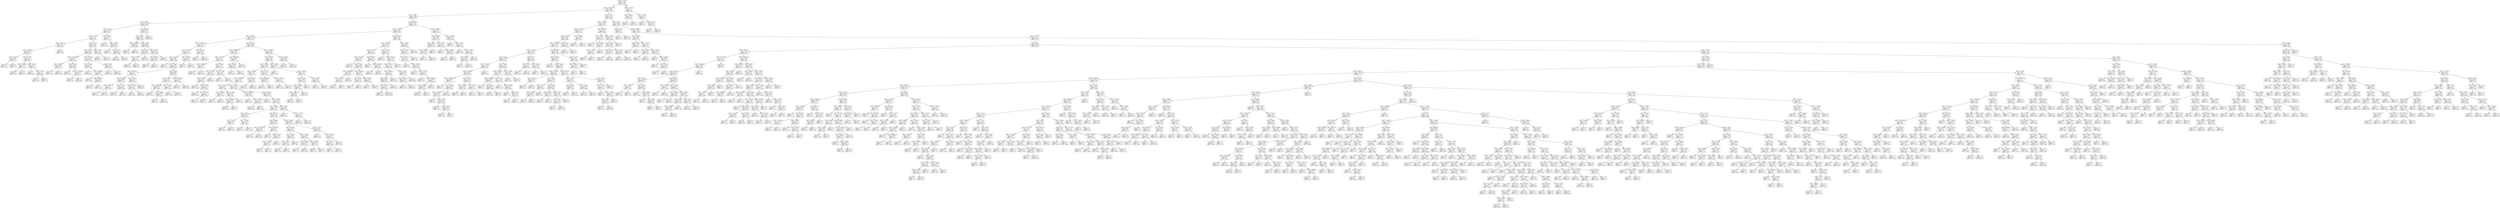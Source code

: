 digraph Tree {
node [shape=box] ;
0 [label="X[2] <= 31.857\nmse = 3.185\nsamples = 850\nvalue = 2.973"] ;
1 [label="X[0] <= 43028.977\nmse = 3.146\nsamples = 845\nvalue = 2.955"] ;
0 -> 1 [labeldistance=2.5, labelangle=45, headlabel="True"] ;
2 [label="X[2] <= 10.207\nmse = 2.198\nsamples = 154\nvalue = 2.571"] ;
1 -> 2 ;
3 [label="X[1] <= 70.056\nmse = 1.914\nsamples = 34\nvalue = 3.248"] ;
2 -> 3 ;
4 [label="X[2] <= 8.16\nmse = 1.735\nsamples = 25\nvalue = 3.69"] ;
3 -> 4 ;
5 [label="X[2] <= 2.579\nmse = 1.357\nsamples = 21\nvalue = 3.38"] ;
4 -> 5 ;
6 [label="X[0] <= 9957.5\nmse = 1.282\nsamples = 8\nvalue = 4.026"] ;
5 -> 6 ;
7 [label="X[3] <= 53.646\nmse = 0.697\nsamples = 7\nvalue = 4.335"] ;
6 -> 7 ;
8 [label="X[0] <= 6455.0\nmse = 0.154\nsamples = 2\nvalue = 5.107"] ;
7 -> 8 ;
9 [label="mse = 0.0\nsamples = 1\nvalue = 4.714"] ;
8 -> 9 ;
10 [label="mse = -0.0\nsamples = 1\nvalue = 5.5"] ;
8 -> 10 ;
11 [label="X[2] <= -3.103\nmse = 0.58\nsamples = 5\nvalue = 4.027"] ;
7 -> 11 ;
12 [label="X[3] <= 69.388\nmse = 0.111\nsamples = 2\nvalue = 3.167"] ;
11 -> 12 ;
13 [label="mse = 0.0\nsamples = 1\nvalue = 2.833"] ;
12 -> 13 ;
14 [label="mse = -0.0\nsamples = 1\nvalue = 3.5"] ;
12 -> 14 ;
15 [label="X[3] <= 60.241\nmse = 0.071\nsamples = 3\nvalue = 4.6"] ;
11 -> 15 ;
16 [label="mse = 0.0\nsamples = 1\nvalue = 4.222"] ;
15 -> 16 ;
17 [label="X[2] <= 0.662\nmse = 0.0\nsamples = 2\nvalue = 4.789"] ;
15 -> 17 ;
18 [label="mse = 0.0\nsamples = 1\nvalue = 4.778"] ;
17 -> 18 ;
19 [label="mse = 0.0\nsamples = 1\nvalue = 4.8"] ;
17 -> 19 ;
20 [label="mse = 0.0\nsamples = 1\nvalue = 1.857"] ;
6 -> 20 ;
21 [label="X[3] <= 77.57\nmse = 0.989\nsamples = 13\nvalue = 2.982"] ;
5 -> 21 ;
22 [label="X[2] <= 5.171\nmse = 0.549\nsamples = 11\nvalue = 2.685"] ;
21 -> 22 ;
23 [label="X[0] <= 13472.956\nmse = 0.272\nsamples = 5\nvalue = 3.226"] ;
22 -> 23 ;
24 [label="X[3] <= 69.905\nmse = 0.092\nsamples = 2\nvalue = 3.781"] ;
23 -> 24 ;
25 [label="mse = 0.0\nsamples = 1\nvalue = 3.478"] ;
24 -> 25 ;
26 [label="mse = 0.0\nsamples = 1\nvalue = 4.084"] ;
24 -> 26 ;
27 [label="X[2] <= 3.672\nmse = 0.049\nsamples = 3\nvalue = 2.856"] ;
23 -> 27 ;
28 [label="mse = 0.0\nsamples = 1\nvalue = 3.133"] ;
27 -> 28 ;
29 [label="X[0] <= 17431.808\nmse = 0.016\nsamples = 2\nvalue = 2.717"] ;
27 -> 29 ;
30 [label="mse = 0.0\nsamples = 1\nvalue = 2.59"] ;
29 -> 30 ;
31 [label="mse = 0.0\nsamples = 1\nvalue = 2.844"] ;
29 -> 31 ;
32 [label="X[1] <= 57.028\nmse = 0.333\nsamples = 6\nvalue = 2.235"] ;
22 -> 32 ;
33 [label="X[2] <= 5.761\nmse = 0.018\nsamples = 4\nvalue = 1.843"] ;
32 -> 33 ;
34 [label="mse = 0.0\nsamples = 1\nvalue = 2.054"] ;
33 -> 34 ;
35 [label="X[0] <= 4646.493\nmse = 0.005\nsamples = 3\nvalue = 1.773"] ;
33 -> 35 ;
36 [label="mse = 0.0\nsamples = 1\nvalue = 1.682"] ;
35 -> 36 ;
37 [label="X[3] <= 66.833\nmse = 0.001\nsamples = 2\nvalue = 1.819"] ;
35 -> 37 ;
38 [label="mse = 0.0\nsamples = 1\nvalue = 1.794"] ;
37 -> 38 ;
39 [label="mse = 0.0\nsamples = 1\nvalue = 1.844"] ;
37 -> 39 ;
40 [label="X[3] <= 67.34\nmse = 0.045\nsamples = 2\nvalue = 3.017"] ;
32 -> 40 ;
41 [label="mse = 0.0\nsamples = 1\nvalue = 3.229"] ;
40 -> 41 ;
42 [label="mse = 0.0\nsamples = 1\nvalue = 2.805"] ;
40 -> 42 ;
43 [label="X[1] <= 57.39\nmse = 0.255\nsamples = 2\nvalue = 4.616"] ;
21 -> 43 ;
44 [label="mse = 0.0\nsamples = 1\nvalue = 4.111"] ;
43 -> 44 ;
45 [label="mse = 0.0\nsamples = 1\nvalue = 5.121"] ;
43 -> 45 ;
46 [label="X[0] <= 6499.5\nmse = 0.57\nsamples = 4\nvalue = 5.316"] ;
4 -> 46 ;
47 [label="mse = 0.0\nsamples = 1\nvalue = 6.545"] ;
46 -> 47 ;
48 [label="X[1] <= 52.705\nmse = 0.089\nsamples = 3\nvalue = 4.906"] ;
46 -> 48 ;
49 [label="mse = 0.0\nsamples = 1\nvalue = 5.321"] ;
48 -> 49 ;
50 [label="X[1] <= 61.31\nmse = 0.004\nsamples = 2\nvalue = 4.699"] ;
48 -> 50 ;
51 [label="mse = 0.0\nsamples = 1\nvalue = 4.638"] ;
50 -> 51 ;
52 [label="mse = -0.0\nsamples = 1\nvalue = 4.76"] ;
50 -> 52 ;
53 [label="X[1] <= 89.058\nmse = 0.366\nsamples = 9\nvalue = 2.021"] ;
3 -> 53 ;
54 [label="X[1] <= 74.4\nmse = 0.106\nsamples = 8\nvalue = 2.206"] ;
53 -> 54 ;
55 [label="X[0] <= 19620.277\nmse = 0.088\nsamples = 2\nvalue = 2.636"] ;
54 -> 55 ;
56 [label="mse = 0.0\nsamples = 1\nvalue = 2.34"] ;
55 -> 56 ;
57 [label="mse = 0.0\nsamples = 1\nvalue = 2.933"] ;
55 -> 57 ;
58 [label="X[2] <= 6.799\nmse = 0.029\nsamples = 6\nvalue = 2.062"] ;
54 -> 58 ;
59 [label="X[2] <= 5.92\nmse = 0.002\nsamples = 3\nvalue = 2.155"] ;
58 -> 59 ;
60 [label="X[3] <= 54.276\nmse = 0.0\nsamples = 2\nvalue = 2.183"] ;
59 -> 60 ;
61 [label="mse = 0.0\nsamples = 1\nvalue = 2.167"] ;
60 -> 61 ;
62 [label="mse = -0.0\nsamples = 1\nvalue = 2.2"] ;
60 -> 62 ;
63 [label="mse = 0.0\nsamples = 1\nvalue = 2.098"] ;
59 -> 63 ;
64 [label="X[2] <= 8.374\nmse = 0.039\nsamples = 3\nvalue = 1.969"] ;
58 -> 64 ;
65 [label="X[3] <= 73.985\nmse = 0.008\nsamples = 2\nvalue = 1.838"] ;
64 -> 65 ;
66 [label="mse = 0.0\nsamples = 1\nvalue = 1.75"] ;
65 -> 66 ;
67 [label="mse = 0.0\nsamples = 1\nvalue = 1.927"] ;
65 -> 67 ;
68 [label="mse = 0.0\nsamples = 1\nvalue = 2.231"] ;
64 -> 68 ;
69 [label="mse = 0.0\nsamples = 1\nvalue = 0.547"] ;
53 -> 69 ;
70 [label="X[2] <= 28.668\nmse = 2.111\nsamples = 120\nvalue = 2.379"] ;
2 -> 70 ;
71 [label="X[3] <= 77.265\nmse = 1.938\nsamples = 109\nvalue = 2.276"] ;
70 -> 71 ;
72 [label="X[2] <= 16.006\nmse = 1.99\nsamples = 79\nvalue = 2.442"] ;
71 -> 72 ;
73 [label="X[0] <= 42241.881\nmse = 1.952\nsamples = 19\nvalue = 3.008"] ;
72 -> 73 ;
74 [label="X[2] <= 15.822\nmse = 1.129\nsamples = 17\nvalue = 2.676"] ;
73 -> 74 ;
75 [label="X[3] <= 41.242\nmse = 0.966\nsamples = 15\nvalue = 2.868"] ;
74 -> 75 ;
76 [label="mse = 0.0\nsamples = 1\nvalue = 1.057"] ;
75 -> 76 ;
77 [label="X[3] <= 68.817\nmse = 0.784\nsamples = 14\nvalue = 2.997"] ;
75 -> 77 ;
78 [label="X[0] <= 6543.013\nmse = 0.4\nsamples = 7\nvalue = 3.487"] ;
77 -> 78 ;
79 [label="X[3] <= 62.525\nmse = 0.088\nsamples = 4\nvalue = 3.011"] ;
78 -> 79 ;
80 [label="X[0] <= 4226.93\nmse = 0.0\nsamples = 2\nvalue = 2.733"] ;
79 -> 80 ;
81 [label="mse = 0.0\nsamples = 1\nvalue = 2.731"] ;
80 -> 81 ;
82 [label="mse = 0.0\nsamples = 1\nvalue = 2.735"] ;
80 -> 82 ;
83 [label="X[2] <= 13.541\nmse = 0.021\nsamples = 2\nvalue = 3.289"] ;
79 -> 83 ;
84 [label="mse = 0.0\nsamples = 1\nvalue = 3.143"] ;
83 -> 84 ;
85 [label="mse = 0.0\nsamples = 1\nvalue = 3.436"] ;
83 -> 85 ;
86 [label="X[2] <= 13.317\nmse = 0.111\nsamples = 3\nvalue = 4.121"] ;
78 -> 86 ;
87 [label="X[2] <= 11.289\nmse = 0.002\nsamples = 2\nvalue = 3.887"] ;
86 -> 87 ;
88 [label="mse = 0.0\nsamples = 1\nvalue = 3.929"] ;
87 -> 88 ;
89 [label="mse = 0.0\nsamples = 1\nvalue = 3.846"] ;
87 -> 89 ;
90 [label="mse = 0.0\nsamples = 1\nvalue = 4.59"] ;
86 -> 90 ;
91 [label="X[2] <= 14.54\nmse = 0.689\nsamples = 7\nvalue = 2.507"] ;
77 -> 91 ;
92 [label="X[2] <= 11.541\nmse = 0.4\nsamples = 5\nvalue = 2.128"] ;
91 -> 92 ;
93 [label="X[0] <= 25384.446\nmse = 0.132\nsamples = 3\nvalue = 2.585"] ;
92 -> 93 ;
94 [label="mse = 0.0\nsamples = 1\nvalue = 3.091"] ;
93 -> 94 ;
95 [label="X[2] <= 10.842\nmse = 0.006\nsamples = 2\nvalue = 2.332"] ;
93 -> 95 ;
96 [label="mse = 0.0\nsamples = 1\nvalue = 2.41"] ;
95 -> 96 ;
97 [label="mse = 0.0\nsamples = 1\nvalue = 2.254"] ;
95 -> 97 ;
98 [label="X[2] <= 13.246\nmse = 0.018\nsamples = 2\nvalue = 1.442"] ;
92 -> 98 ;
99 [label="mse = 0.0\nsamples = 1\nvalue = 1.308"] ;
98 -> 99 ;
100 [label="mse = 0.0\nsamples = 1\nvalue = 1.577"] ;
98 -> 100 ;
101 [label="X[0] <= 22307.895\nmse = 0.153\nsamples = 2\nvalue = 3.455"] ;
91 -> 101 ;
102 [label="mse = 0.0\nsamples = 1\nvalue = 3.065"] ;
101 -> 102 ;
103 [label="mse = 0.0\nsamples = 1\nvalue = 3.846"] ;
101 -> 103 ;
104 [label="X[1] <= 49.939\nmse = 0.001\nsamples = 2\nvalue = 1.236"] ;
74 -> 104 ;
105 [label="mse = 0.0\nsamples = 1\nvalue = 1.2"] ;
104 -> 105 ;
106 [label="mse = 0.0\nsamples = 1\nvalue = 1.273"] ;
104 -> 106 ;
107 [label="X[2] <= 15.312\nmse = 0.028\nsamples = 2\nvalue = 5.833"] ;
73 -> 107 ;
108 [label="mse = 0.0\nsamples = 1\nvalue = 6.0"] ;
107 -> 108 ;
109 [label="mse = -0.0\nsamples = 1\nvalue = 5.667"] ;
107 -> 109 ;
110 [label="X[3] <= 61.227\nmse = 1.868\nsamples = 60\nvalue = 2.262"] ;
72 -> 110 ;
111 [label="X[0] <= 23694.86\nmse = 0.67\nsamples = 12\nvalue = 1.659"] ;
110 -> 111 ;
112 [label="X[2] <= 17.854\nmse = 0.422\nsamples = 9\nvalue = 1.974"] ;
111 -> 112 ;
113 [label="X[2] <= 16.682\nmse = 0.138\nsamples = 2\nvalue = 1.19"] ;
112 -> 113 ;
114 [label="mse = 0.0\nsamples = 1\nvalue = 1.562"] ;
113 -> 114 ;
115 [label="mse = 0.0\nsamples = 1\nvalue = 0.818"] ;
113 -> 115 ;
116 [label="X[3] <= 57.56\nmse = 0.277\nsamples = 7\nvalue = 2.198"] ;
112 -> 116 ;
117 [label="X[1] <= 87.857\nmse = 0.13\nsamples = 5\nvalue = 2.408"] ;
116 -> 117 ;
118 [label="X[2] <= 21.041\nmse = 0.057\nsamples = 4\nvalue = 2.263"] ;
117 -> 118 ;
119 [label="mse = 0.0\nsamples = 1\nvalue = 1.896"] ;
118 -> 119 ;
120 [label="X[2] <= 23.578\nmse = 0.017\nsamples = 3\nvalue = 2.385"] ;
118 -> 120 ;
121 [label="mse = 0.0\nsamples = 1\nvalue = 2.568"] ;
120 -> 121 ;
122 [label="X[3] <= 39.333\nmse = 0.0\nsamples = 2\nvalue = 2.293"] ;
120 -> 122 ;
123 [label="mse = 0.0\nsamples = 1\nvalue = 2.287"] ;
122 -> 123 ;
124 [label="mse = -0.0\nsamples = 1\nvalue = 2.3"] ;
122 -> 124 ;
125 [label="mse = 0.0\nsamples = 1\nvalue = 2.99"] ;
117 -> 125 ;
126 [label="X[2] <= 27.854\nmse = 0.258\nsamples = 2\nvalue = 1.674"] ;
116 -> 126 ;
127 [label="mse = 0.0\nsamples = 1\nvalue = 1.167"] ;
126 -> 127 ;
128 [label="mse = 0.0\nsamples = 1\nvalue = 2.182"] ;
126 -> 128 ;
129 [label="X[0] <= 38499.68\nmse = 0.225\nsamples = 3\nvalue = 0.715"] ;
111 -> 129 ;
130 [label="X[3] <= 54.184\nmse = 0.006\nsamples = 2\nvalue = 0.383"] ;
129 -> 130 ;
131 [label="mse = 0.0\nsamples = 1\nvalue = 0.302"] ;
130 -> 131 ;
132 [label="mse = 0.0\nsamples = 1\nvalue = 0.463"] ;
130 -> 132 ;
133 [label="mse = 0.0\nsamples = 1\nvalue = 1.379"] ;
129 -> 133 ;
134 [label="X[1] <= 90.506\nmse = 2.054\nsamples = 48\nvalue = 2.413"] ;
110 -> 134 ;
135 [label="X[2] <= 26.906\nmse = 1.973\nsamples = 46\nvalue = 2.329"] ;
134 -> 135 ;
136 [label="X[2] <= 26.409\nmse = 1.323\nsamples = 39\nvalue = 2.178"] ;
135 -> 136 ;
137 [label="X[2] <= 26.008\nmse = 1.218\nsamples = 35\nvalue = 2.3"] ;
136 -> 137 ;
138 [label="X[0] <= 3873.938\nmse = 1.103\nsamples = 33\nvalue = 2.197"] ;
137 -> 138 ;
139 [label="X[0] <= 1511.152\nmse = 0.66\nsamples = 5\nvalue = 1.586"] ;
138 -> 139 ;
140 [label="X[1] <= 36.929\nmse = 0.052\nsamples = 2\nvalue = 2.479"] ;
139 -> 140 ;
141 [label="mse = 0.0\nsamples = 1\nvalue = 2.708"] ;
140 -> 141 ;
142 [label="mse = 0.0\nsamples = 1\nvalue = 2.25"] ;
140 -> 142 ;
143 [label="X[3] <= 74.688\nmse = 0.179\nsamples = 3\nvalue = 0.99"] ;
139 -> 143 ;
144 [label="X[3] <= 69.249\nmse = 0.048\nsamples = 2\nvalue = 0.719"] ;
143 -> 144 ;
145 [label="mse = 0.0\nsamples = 1\nvalue = 0.938"] ;
144 -> 145 ;
146 [label="mse = 0.0\nsamples = 1\nvalue = 0.5"] ;
144 -> 146 ;
147 [label="mse = 0.0\nsamples = 1\nvalue = 1.533"] ;
143 -> 147 ;
148 [label="X[0] <= 7112.514\nmse = 1.103\nsamples = 28\nvalue = 2.306"] ;
138 -> 148 ;
149 [label="X[0] <= 5446.941\nmse = 1.099\nsamples = 3\nvalue = 3.668"] ;
148 -> 149 ;
150 [label="mse = 0.0\nsamples = 1\nvalue = 2.333"] ;
149 -> 150 ;
151 [label="X[1] <= 65.088\nmse = 0.313\nsamples = 2\nvalue = 4.335"] ;
149 -> 151 ;
152 [label="mse = 0.0\nsamples = 1\nvalue = 4.894"] ;
151 -> 152 ;
153 [label="mse = -0.0\nsamples = 1\nvalue = 3.776"] ;
151 -> 153 ;
154 [label="X[3] <= 68.521\nmse = 0.854\nsamples = 25\nvalue = 2.143"] ;
148 -> 154 ;
155 [label="mse = 0.0\nsamples = 1\nvalue = 3.6"] ;
154 -> 155 ;
156 [label="X[3] <= 76.929\nmse = 0.798\nsamples = 24\nvalue = 2.082"] ;
154 -> 156 ;
157 [label="X[2] <= 17.656\nmse = 0.739\nsamples = 21\nvalue = 1.987"] ;
156 -> 157 ;
158 [label="X[1] <= 52.8\nmse = 0.703\nsamples = 4\nvalue = 2.671"] ;
157 -> 158 ;
159 [label="X[2] <= 16.9\nmse = 0.028\nsamples = 2\nvalue = 3.5"] ;
158 -> 159 ;
160 [label="mse = 0.0\nsamples = 1\nvalue = 3.667"] ;
159 -> 160 ;
161 [label="mse = 0.0\nsamples = 1\nvalue = 3.333"] ;
159 -> 161 ;
162 [label="X[1] <= 72.397\nmse = 0.004\nsamples = 2\nvalue = 1.842"] ;
158 -> 162 ;
163 [label="mse = 0.0\nsamples = 1\nvalue = 1.778"] ;
162 -> 163 ;
164 [label="mse = 0.0\nsamples = 1\nvalue = 1.906"] ;
162 -> 164 ;
165 [label="X[3] <= 72.811\nmse = 0.612\nsamples = 17\nvalue = 1.826"] ;
157 -> 165 ;
166 [label="X[3] <= 69.956\nmse = 0.196\nsamples = 6\nvalue = 2.248"] ;
165 -> 166 ;
167 [label="X[0] <= 27181.579\nmse = 0.024\nsamples = 2\nvalue = 1.68"] ;
166 -> 167 ;
168 [label="mse = 0.0\nsamples = 1\nvalue = 1.526"] ;
167 -> 168 ;
169 [label="mse = 0.0\nsamples = 1\nvalue = 1.833"] ;
167 -> 169 ;
170 [label="X[0] <= 23384.91\nmse = 0.04\nsamples = 4\nvalue = 2.533"] ;
166 -> 170 ;
171 [label="mse = 0.0\nsamples = 1\nvalue = 2.81"] ;
170 -> 171 ;
172 [label="X[3] <= 72.293\nmse = 0.019\nsamples = 3\nvalue = 2.44"] ;
170 -> 172 ;
173 [label="X[3] <= 71.318\nmse = 0.016\nsamples = 2\nvalue = 2.375"] ;
172 -> 173 ;
174 [label="mse = 0.0\nsamples = 1\nvalue = 2.5"] ;
173 -> 174 ;
175 [label="mse = 0.0\nsamples = 1\nvalue = 2.25"] ;
173 -> 175 ;
176 [label="mse = 0.0\nsamples = 1\nvalue = 2.571"] ;
172 -> 176 ;
177 [label="X[2] <= 20.501\nmse = 0.688\nsamples = 11\nvalue = 1.596"] ;
165 -> 177 ;
178 [label="X[2] <= 19.292\nmse = 0.632\nsamples = 7\nvalue = 1.902"] ;
177 -> 178 ;
179 [label="X[2] <= 18.804\nmse = 0.088\nsamples = 3\nvalue = 1.083"] ;
178 -> 179 ;
180 [label="X[2] <= 18.21\nmse = 0.002\nsamples = 2\nvalue = 1.292"] ;
179 -> 180 ;
181 [label="mse = 0.0\nsamples = 1\nvalue = 1.333"] ;
180 -> 181 ;
182 [label="mse = 0.0\nsamples = 1\nvalue = 1.25"] ;
180 -> 182 ;
183 [label="mse = -0.0\nsamples = 1\nvalue = 0.667"] ;
179 -> 183 ;
184 [label="X[3] <= 75.781\nmse = 0.159\nsamples = 4\nvalue = 2.517"] ;
178 -> 184 ;
185 [label="X[3] <= 74.688\nmse = 0.028\nsamples = 2\nvalue = 2.833"] ;
184 -> 185 ;
186 [label="mse = 0.0\nsamples = 1\nvalue = 3.0"] ;
185 -> 186 ;
187 [label="mse = 0.0\nsamples = 1\nvalue = 2.667"] ;
185 -> 187 ;
188 [label="X[1] <= 66.399\nmse = 0.09\nsamples = 2\nvalue = 2.2"] ;
184 -> 188 ;
189 [label="mse = 0.0\nsamples = 1\nvalue = 1.9"] ;
188 -> 189 ;
190 [label="mse = -0.0\nsamples = 1\nvalue = 2.5"] ;
188 -> 190 ;
191 [label="X[2] <= 21.312\nmse = 0.334\nsamples = 4\nvalue = 1.059"] ;
177 -> 191 ;
192 [label="mse = 0.0\nsamples = 1\nvalue = 0.333"] ;
191 -> 192 ;
193 [label="X[2] <= 23.305\nmse = 0.211\nsamples = 3\nvalue = 1.301"] ;
191 -> 193 ;
194 [label="X[1] <= 53.72\nmse = 0.014\nsamples = 2\nvalue = 1.618"] ;
193 -> 194 ;
195 [label="mse = 0.0\nsamples = 1\nvalue = 1.5"] ;
194 -> 195 ;
196 [label="mse = 0.0\nsamples = 1\nvalue = 1.737"] ;
194 -> 196 ;
197 [label="mse = -0.0\nsamples = 1\nvalue = 0.667"] ;
193 -> 197 ;
198 [label="X[1] <= 52.8\nmse = 0.701\nsamples = 3\nvalue = 2.749"] ;
156 -> 198 ;
199 [label="mse = 0.0\nsamples = 1\nvalue = 3.857"] ;
198 -> 199 ;
200 [label="X[3] <= 77.147\nmse = 0.13\nsamples = 2\nvalue = 2.194"] ;
198 -> 200 ;
201 [label="mse = 0.0\nsamples = 1\nvalue = 1.833"] ;
200 -> 201 ;
202 [label="mse = -0.0\nsamples = 1\nvalue = 2.556"] ;
200 -> 202 ;
203 [label="X[2] <= 26.287\nmse = 0.034\nsamples = 2\nvalue = 4.004"] ;
137 -> 203 ;
204 [label="mse = 0.0\nsamples = 1\nvalue = 3.821"] ;
203 -> 204 ;
205 [label="mse = 0.0\nsamples = 1\nvalue = 4.188"] ;
203 -> 205 ;
206 [label="X[3] <= 72.077\nmse = 0.971\nsamples = 4\nvalue = 1.107"] ;
136 -> 206 ;
207 [label="X[0] <= 21805.707\nmse = 0.028\nsamples = 2\nvalue = 0.167"] ;
206 -> 207 ;
208 [label="mse = 0.0\nsamples = 1\nvalue = 0.333"] ;
207 -> 208 ;
209 [label="mse = 0.0\nsamples = 1\nvalue = 0.0"] ;
207 -> 209 ;
210 [label="X[0] <= 21752.84\nmse = 0.145\nsamples = 2\nvalue = 2.048"] ;
206 -> 210 ;
211 [label="mse = 0.0\nsamples = 1\nvalue = 2.429"] ;
210 -> 211 ;
212 [label="mse = 0.0\nsamples = 1\nvalue = 1.667"] ;
210 -> 212 ;
213 [label="X[2] <= 26.953\nmse = 4.751\nsamples = 7\nvalue = 3.173"] ;
135 -> 213 ;
214 [label="mse = 0.0\nsamples = 1\nvalue = 7.143"] ;
213 -> 214 ;
215 [label="X[2] <= 28.163\nmse = 2.478\nsamples = 6\nvalue = 2.511"] ;
213 -> 215 ;
216 [label="X[2] <= 27.657\nmse = 2.859\nsamples = 4\nvalue = 3.035"] ;
215 -> 216 ;
217 [label="X[2] <= 27.498\nmse = 0.887\nsamples = 3\nvalue = 2.18"] ;
216 -> 217 ;
218 [label="X[0] <= 16762.177\nmse = 0.054\nsamples = 2\nvalue = 2.832"] ;
217 -> 218 ;
219 [label="mse = 0.0\nsamples = 1\nvalue = 3.064"] ;
218 -> 219 ;
220 [label="mse = 0.0\nsamples = 1\nvalue = 2.6"] ;
218 -> 220 ;
221 [label="mse = 0.0\nsamples = 1\nvalue = 0.875"] ;
217 -> 221 ;
222 [label="mse = 0.0\nsamples = 1\nvalue = 5.6"] ;
216 -> 222 ;
223 [label="X[2] <= 28.619\nmse = 0.07\nsamples = 2\nvalue = 1.464"] ;
215 -> 223 ;
224 [label="mse = 0.0\nsamples = 1\nvalue = 1.727"] ;
223 -> 224 ;
225 [label="mse = 0.0\nsamples = 1\nvalue = 1.2"] ;
223 -> 225 ;
226 [label="X[2] <= 19.918\nmse = 0.061\nsamples = 2\nvalue = 4.338"] ;
134 -> 226 ;
227 [label="mse = 0.0\nsamples = 1\nvalue = 4.091"] ;
226 -> 227 ;
228 [label="mse = 0.0\nsamples = 1\nvalue = 4.586"] ;
226 -> 228 ;
229 [label="X[2] <= 25.053\nmse = 1.535\nsamples = 30\nvalue = 1.838"] ;
71 -> 229 ;
230 [label="X[3] <= 80.434\nmse = 1.508\nsamples = 22\nvalue = 2.167"] ;
229 -> 230 ;
231 [label="X[2] <= 21.279\nmse = 0.833\nsamples = 12\nvalue = 1.614"] ;
230 -> 231 ;
232 [label="X[2] <= 14.273\nmse = 0.565\nsamples = 9\nvalue = 1.251"] ;
231 -> 232 ;
233 [label="mse = 0.0\nsamples = 1\nvalue = 2.556"] ;
232 -> 233 ;
234 [label="X[2] <= 15.821\nmse = 0.396\nsamples = 8\nvalue = 1.087"] ;
232 -> 234 ;
235 [label="X[0] <= 42698.951\nmse = 0.029\nsamples = 3\nvalue = 0.633"] ;
234 -> 235 ;
236 [label="X[3] <= 78.833\nmse = 0.0\nsamples = 2\nvalue = 0.512"] ;
235 -> 236 ;
237 [label="mse = 0.0\nsamples = 1\nvalue = 0.525"] ;
236 -> 237 ;
238 [label="mse = 0.0\nsamples = 1\nvalue = 0.5"] ;
236 -> 238 ;
239 [label="mse = 0.0\nsamples = 1\nvalue = 0.875"] ;
235 -> 239 ;
240 [label="X[0] <= 40201.0\nmse = 0.418\nsamples = 5\nvalue = 1.36"] ;
234 -> 240 ;
241 [label="X[1] <= 63.8\nmse = 0.122\nsamples = 2\nvalue = 0.65"] ;
240 -> 241 ;
242 [label="mse = 0.0\nsamples = 1\nvalue = 1.0"] ;
241 -> 242 ;
243 [label="mse = 0.0\nsamples = 1\nvalue = 0.3"] ;
241 -> 243 ;
244 [label="X[2] <= 15.994\nmse = 0.056\nsamples = 3\nvalue = 1.833"] ;
240 -> 244 ;
245 [label="mse = 0.0\nsamples = 1\nvalue = 1.5"] ;
244 -> 245 ;
246 [label="mse = 0.0\nsamples = 2\nvalue = 2.0"] ;
244 -> 246 ;
247 [label="X[3] <= 78.155\nmse = 0.052\nsamples = 3\nvalue = 2.704"] ;
231 -> 247 ;
248 [label="mse = 0.0\nsamples = 1\nvalue = 3.0"] ;
247 -> 248 ;
249 [label="X[0] <= 21053.211\nmse = 0.012\nsamples = 2\nvalue = 2.556"] ;
247 -> 249 ;
250 [label="mse = 0.0\nsamples = 1\nvalue = 2.667"] ;
249 -> 250 ;
251 [label="mse = 0.0\nsamples = 1\nvalue = 2.444"] ;
249 -> 251 ;
252 [label="X[2] <= 11.413\nmse = 1.51\nsamples = 10\nvalue = 2.831"] ;
230 -> 252 ;
253 [label="mse = 0.0\nsamples = 1\nvalue = 1.114"] ;
252 -> 253 ;
254 [label="X[3] <= 84.394\nmse = 1.313\nsamples = 9\nvalue = 3.022"] ;
252 -> 254 ;
255 [label="X[3] <= 82.275\nmse = 1.171\nsamples = 8\nvalue = 2.838"] ;
254 -> 255 ;
256 [label="X[0] <= 40201.0\nmse = 0.767\nsamples = 5\nvalue = 3.358"] ;
255 -> 256 ;
257 [label="X[2] <= 18.74\nmse = 0.424\nsamples = 4\nvalue = 3.031"] ;
256 -> 257 ;
258 [label="X[3] <= 81.051\nmse = 0.017\nsamples = 3\nvalue = 2.661"] ;
257 -> 258 ;
259 [label="mse = 0.0\nsamples = 1\nvalue = 2.815"] ;
258 -> 259 ;
260 [label="mse = 0.007\nsamples = 2\nvalue = 2.583"] ;
258 -> 260 ;
261 [label="mse = 0.0\nsamples = 1\nvalue = 4.143"] ;
257 -> 261 ;
262 [label="mse = -0.0\nsamples = 1\nvalue = 4.667"] ;
256 -> 262 ;
263 [label="X[1] <= 52.8\nmse = 0.638\nsamples = 3\nvalue = 1.97"] ;
255 -> 263 ;
264 [label="X[1] <= 49.305\nmse = 0.019\nsamples = 2\nvalue = 2.529"] ;
263 -> 264 ;
265 [label="mse = 0.0\nsamples = 1\nvalue = 2.391"] ;
264 -> 265 ;
266 [label="mse = -0.0\nsamples = 1\nvalue = 2.667"] ;
264 -> 266 ;
267 [label="mse = -0.0\nsamples = 1\nvalue = 0.852"] ;
263 -> 267 ;
268 [label="mse = 0.0\nsamples = 1\nvalue = 4.5"] ;
254 -> 268 ;
269 [label="X[2] <= 27.959\nmse = 0.49\nsamples = 8\nvalue = 0.932"] ;
229 -> 269 ;
270 [label="X[2] <= 27.137\nmse = 0.224\nsamples = 7\nvalue = 0.727"] ;
269 -> 270 ;
271 [label="X[0] <= 2050.17\nmse = 0.19\nsamples = 6\nvalue = 0.626"] ;
270 -> 271 ;
272 [label="mse = 0.0\nsamples = 1\nvalue = 1.275"] ;
271 -> 272 ;
273 [label="X[3] <= 79.016\nmse = 0.127\nsamples = 5\nvalue = 0.496"] ;
271 -> 273 ;
274 [label="mse = 0.0\nsamples = 1\nvalue = 1.0"] ;
273 -> 274 ;
275 [label="X[1] <= 31.262\nmse = 0.079\nsamples = 4\nvalue = 0.37"] ;
273 -> 275 ;
276 [label="mse = 0.0\nsamples = 1\nvalue = 0.75"] ;
275 -> 276 ;
277 [label="X[0] <= 22506.117\nmse = 0.042\nsamples = 3\nvalue = 0.244"] ;
275 -> 277 ;
278 [label="X[3] <= 80.045\nmse = 0.018\nsamples = 2\nvalue = 0.365"] ;
277 -> 278 ;
279 [label="mse = 0.0\nsamples = 1\nvalue = 0.231"] ;
278 -> 279 ;
280 [label="mse = 0.0\nsamples = 1\nvalue = 0.5"] ;
278 -> 280 ;
281 [label="mse = 0.0\nsamples = 1\nvalue = 0.0"] ;
277 -> 281 ;
282 [label="mse = 0.0\nsamples = 1\nvalue = 1.333"] ;
270 -> 282 ;
283 [label="mse = -0.0\nsamples = 1\nvalue = 2.366"] ;
269 -> 283 ;
284 [label="X[1] <= 53.005\nmse = 2.671\nsamples = 11\nvalue = 3.407"] ;
70 -> 284 ;
285 [label="X[2] <= 29.868\nmse = 0.291\nsamples = 6\nvalue = 2.274"] ;
284 -> 285 ;
286 [label="X[1] <= 47.11\nmse = 0.033\nsamples = 3\nvalue = 1.763"] ;
285 -> 286 ;
287 [label="X[3] <= 65.119\nmse = 0.008\nsamples = 2\nvalue = 1.644"] ;
286 -> 287 ;
288 [label="mse = 0.0\nsamples = 1\nvalue = 1.733"] ;
287 -> 288 ;
289 [label="mse = 0.0\nsamples = 1\nvalue = 1.556"] ;
287 -> 289 ;
290 [label="mse = 0.0\nsamples = 1\nvalue = 2.0"] ;
286 -> 290 ;
291 [label="X[3] <= 57.957\nmse = 0.027\nsamples = 3\nvalue = 2.785"] ;
285 -> 291 ;
292 [label="mse = 0.0\nsamples = 1\nvalue = 3.0"] ;
291 -> 292 ;
293 [label="X[3] <= 69.533\nmse = 0.005\nsamples = 2\nvalue = 2.678"] ;
291 -> 293 ;
294 [label="mse = 0.0\nsamples = 1\nvalue = 2.605"] ;
293 -> 294 ;
295 [label="mse = 0.0\nsamples = 1\nvalue = 2.75"] ;
293 -> 295 ;
296 [label="X[1] <= 64.042\nmse = 2.138\nsamples = 5\nvalue = 4.766"] ;
284 -> 296 ;
297 [label="mse = 0.0\nsamples = 1\nvalue = 7.25"] ;
296 -> 297 ;
298 [label="X[3] <= 71.417\nmse = 0.745\nsamples = 4\nvalue = 4.146"] ;
296 -> 298 ;
299 [label="mse = 0.0\nsamples = 1\nvalue = 2.764"] ;
298 -> 299 ;
300 [label="X[3] <= 77.906\nmse = 0.145\nsamples = 3\nvalue = 4.606"] ;
298 -> 300 ;
301 [label="X[1] <= 76.234\nmse = 0.019\nsamples = 2\nvalue = 4.864"] ;
300 -> 301 ;
302 [label="mse = 0.0\nsamples = 1\nvalue = 5.0"] ;
301 -> 302 ;
303 [label="mse = 0.0\nsamples = 1\nvalue = 4.727"] ;
301 -> 303 ;
304 [label="mse = -0.0\nsamples = 1\nvalue = 4.091"] ;
300 -> 304 ;
305 [label="X[2] <= 4.075\nmse = 3.317\nsamples = 691\nvalue = 3.041"] ;
1 -> 305 ;
306 [label="X[0] <= 71248.5\nmse = 3.169\nsamples = 62\nvalue = 2.253"] ;
305 -> 306 ;
307 [label="X[3] <= 83.356\nmse = 2.123\nsamples = 53\nvalue = 2.003"] ;
306 -> 307 ;
308 [label="X[1] <= 89.55\nmse = 1.631\nsamples = 51\nvalue = 1.889"] ;
307 -> 308 ;
309 [label="X[0] <= 54065.68\nmse = 1.462\nsamples = 49\nvalue = 1.793"] ;
308 -> 309 ;
310 [label="X[3] <= 77.035\nmse = 1.808\nsamples = 25\nvalue = 2.186"] ;
309 -> 310 ;
311 [label="X[2] <= 2.416\nmse = 1.432\nsamples = 21\nvalue = 1.932"] ;
310 -> 311 ;
312 [label="X[2] <= 2.126\nmse = 1.317\nsamples = 12\nvalue = 2.303"] ;
311 -> 312 ;
313 [label="X[3] <= 71.206\nmse = 0.926\nsamples = 11\nvalue = 2.097"] ;
312 -> 313 ;
314 [label="X[0] <= 44831.494\nmse = 0.061\nsamples = 7\nvalue = 1.735"] ;
313 -> 314 ;
315 [label="mse = 0.0\nsamples = 1\nvalue = 2.257"] ;
314 -> 315 ;
316 [label="X[3] <= 70.604\nmse = 0.018\nsamples = 6\nvalue = 1.649"] ;
314 -> 316 ;
317 [label="X[3] <= 65.694\nmse = 0.013\nsamples = 5\nvalue = 1.612"] ;
316 -> 317 ;
318 [label="mse = 0.0\nsamples = 1\nvalue = 1.8"] ;
317 -> 318 ;
319 [label="X[2] <= -3.346\nmse = 0.005\nsamples = 4\nvalue = 1.564"] ;
317 -> 319 ;
320 [label="mse = 0.0\nsamples = 1\nvalue = 1.677"] ;
319 -> 320 ;
321 [label="X[2] <= -0.654\nmse = 0.001\nsamples = 3\nvalue = 1.527"] ;
319 -> 321 ;
322 [label="mse = 0.0\nsamples = 1\nvalue = 1.581"] ;
321 -> 322 ;
323 [label="mse = 0.0\nsamples = 2\nvalue = 1.5"] ;
321 -> 323 ;
324 [label="mse = -0.0\nsamples = 1\nvalue = 1.833"] ;
316 -> 324 ;
325 [label="X[2] <= -5.857\nmse = 1.811\nsamples = 4\nvalue = 2.731"] ;
313 -> 325 ;
326 [label="X[3] <= 72.492\nmse = 2.403\nsamples = 2\nvalue = 1.95"] ;
325 -> 326 ;
327 [label="mse = 0.0\nsamples = 1\nvalue = 3.5"] ;
326 -> 327 ;
328 [label="mse = 0.0\nsamples = 1\nvalue = 0.4"] ;
326 -> 328 ;
329 [label="X[2] <= -0.915\nmse = 0.0\nsamples = 2\nvalue = 3.511"] ;
325 -> 329 ;
330 [label="mse = 0.0\nsamples = 1\nvalue = 3.522"] ;
329 -> 330 ;
331 [label="mse = 0.0\nsamples = 1\nvalue = 3.5"] ;
329 -> 331 ;
332 [label="mse = 0.0\nsamples = 1\nvalue = 4.571"] ;
312 -> 332 ;
333 [label="X[2] <= 3.628\nmse = 1.155\nsamples = 9\nvalue = 1.436"] ;
311 -> 333 ;
334 [label="X[0] <= 50746.0\nmse = 0.929\nsamples = 7\nvalue = 1.114"] ;
333 -> 334 ;
335 [label="X[0] <= 47289.0\nmse = 0.006\nsamples = 3\nvalue = 0.556"] ;
334 -> 335 ;
336 [label="mse = 0.0\nsamples = 1\nvalue = 0.5"] ;
335 -> 336 ;
337 [label="X[2] <= 3.14\nmse = 0.007\nsamples = 2\nvalue = 0.583"] ;
335 -> 337 ;
338 [label="mse = 0.0\nsamples = 1\nvalue = 0.667"] ;
337 -> 338 ;
339 [label="mse = 0.0\nsamples = 1\nvalue = 0.5"] ;
337 -> 339 ;
340 [label="X[2] <= 3.311\nmse = 1.212\nsamples = 4\nvalue = 1.533"] ;
334 -> 340 ;
341 [label="mse = 0.0\nsamples = 1\nvalue = 3.333"] ;
340 -> 341 ;
342 [label="X[3] <= 69.638\nmse = 0.176\nsamples = 3\nvalue = 0.933"] ;
340 -> 342 ;
343 [label="mse = 0.0\nsamples = 1\nvalue = 0.5"] ;
342 -> 343 ;
344 [label="X[2] <= 3.59\nmse = 0.123\nsamples = 2\nvalue = 1.15"] ;
342 -> 344 ;
345 [label="mse = 0.0\nsamples = 1\nvalue = 0.8"] ;
344 -> 345 ;
346 [label="mse = 0.0\nsamples = 1\nvalue = 1.5"] ;
344 -> 346 ;
347 [label="X[3] <= 73.296\nmse = 0.316\nsamples = 2\nvalue = 2.562"] ;
333 -> 347 ;
348 [label="mse = 0.0\nsamples = 1\nvalue = 3.125"] ;
347 -> 348 ;
349 [label="mse = 0.0\nsamples = 1\nvalue = 2.0"] ;
347 -> 349 ;
350 [label="X[3] <= 78.7\nmse = 1.668\nsamples = 4\nvalue = 3.519"] ;
310 -> 350 ;
351 [label="X[2] <= -0.52\nmse = 0.0\nsamples = 2\nvalue = 4.646"] ;
350 -> 351 ;
352 [label="mse = 0.0\nsamples = 1\nvalue = 4.625"] ;
351 -> 352 ;
353 [label="mse = -0.0\nsamples = 1\nvalue = 4.667"] ;
351 -> 353 ;
354 [label="X[3] <= 79.253\nmse = 0.797\nsamples = 2\nvalue = 2.393"] ;
350 -> 354 ;
355 [label="mse = 0.0\nsamples = 1\nvalue = 1.5"] ;
354 -> 355 ;
356 [label="mse = 0.0\nsamples = 1\nvalue = 3.286"] ;
354 -> 356 ;
357 [label="X[3] <= 80.497\nmse = 0.773\nsamples = 24\nvalue = 1.384"] ;
309 -> 357 ;
358 [label="X[3] <= 57.865\nmse = 0.662\nsamples = 21\nvalue = 1.241"] ;
357 -> 358 ;
359 [label="mse = 0.0\nsamples = 1\nvalue = 2.667"] ;
358 -> 359 ;
360 [label="X[3] <= 73.613\nmse = 0.588\nsamples = 20\nvalue = 1.17"] ;
358 -> 360 ;
361 [label="X[0] <= 57338.0\nmse = 0.251\nsamples = 11\nvalue = 0.862"] ;
360 -> 361 ;
362 [label="X[2] <= 1.459\nmse = 0.021\nsamples = 2\nvalue = 1.523"] ;
361 -> 362 ;
363 [label="mse = 0.0\nsamples = 1\nvalue = 1.38"] ;
362 -> 363 ;
364 [label="mse = -0.0\nsamples = 1\nvalue = 1.667"] ;
362 -> 364 ;
365 [label="X[2] <= 1.99\nmse = 0.184\nsamples = 9\nvalue = 0.715"] ;
361 -> 365 ;
366 [label="X[2] <= 1.53\nmse = 0.011\nsamples = 3\nvalue = 0.383"] ;
365 -> 366 ;
367 [label="X[3] <= 64.95\nmse = 0.003\nsamples = 2\nvalue = 0.45"] ;
366 -> 367 ;
368 [label="mse = 0.0\nsamples = 1\nvalue = 0.4"] ;
367 -> 368 ;
369 [label="mse = 0.0\nsamples = 1\nvalue = 0.5"] ;
367 -> 369 ;
370 [label="mse = 0.0\nsamples = 1\nvalue = 0.25"] ;
366 -> 370 ;
371 [label="X[1] <= 62.55\nmse = 0.188\nsamples = 6\nvalue = 0.881"] ;
365 -> 371 ;
372 [label="X[2] <= 3.347\nmse = 0.141\nsamples = 2\nvalue = 0.375"] ;
371 -> 372 ;
373 [label="mse = 0.0\nsamples = 1\nvalue = 0.0"] ;
372 -> 373 ;
374 [label="mse = 0.0\nsamples = 1\nvalue = 0.75"] ;
372 -> 374 ;
375 [label="X[2] <= 2.587\nmse = 0.02\nsamples = 4\nvalue = 1.133"] ;
371 -> 375 ;
376 [label="X[2] <= 2.37\nmse = 0.004\nsamples = 2\nvalue = 1.267"] ;
375 -> 376 ;
377 [label="mse = 0.0\nsamples = 1\nvalue = 1.2"] ;
376 -> 377 ;
378 [label="mse = 0.0\nsamples = 1\nvalue = 1.333"] ;
376 -> 378 ;
379 [label="mse = 0.0\nsamples = 2\nvalue = 1.0"] ;
375 -> 379 ;
380 [label="X[0] <= 58172.0\nmse = 0.741\nsamples = 9\nvalue = 1.547"] ;
360 -> 380 ;
381 [label="X[3] <= 76.491\nmse = 0.161\nsamples = 4\nvalue = 0.812"] ;
380 -> 381 ;
382 [label="X[2] <= 3.594\nmse = 0.028\nsamples = 2\nvalue = 1.167"] ;
381 -> 382 ;
383 [label="mse = 0.0\nsamples = 1\nvalue = 1.0"] ;
382 -> 383 ;
384 [label="mse = 0.0\nsamples = 1\nvalue = 1.333"] ;
382 -> 384 ;
385 [label="X[2] <= 3.463\nmse = 0.043\nsamples = 2\nvalue = 0.458"] ;
381 -> 385 ;
386 [label="mse = 0.0\nsamples = 1\nvalue = 0.667"] ;
385 -> 386 ;
387 [label="mse = 0.0\nsamples = 1\nvalue = 0.25"] ;
385 -> 387 ;
388 [label="X[2] <= 4.033\nmse = 0.43\nsamples = 5\nvalue = 2.134"] ;
380 -> 388 ;
389 [label="X[2] <= 0.674\nmse = 0.135\nsamples = 4\nvalue = 2.417"] ;
388 -> 389 ;
390 [label="mse = 0.0\nsamples = 1\nvalue = 3.0"] ;
389 -> 390 ;
391 [label="X[2] <= 3.969\nmse = 0.03\nsamples = 3\nvalue = 2.223"] ;
389 -> 391 ;
392 [label="X[2] <= 3.701\nmse = 0.007\nsamples = 2\nvalue = 2.335"] ;
391 -> 392 ;
393 [label="mse = 0.0\nsamples = 1\nvalue = 2.25"] ;
392 -> 393 ;
394 [label="mse = -0.0\nsamples = 1\nvalue = 2.419"] ;
392 -> 394 ;
395 [label="mse = 0.0\nsamples = 1\nvalue = 2.0"] ;
391 -> 395 ;
396 [label="mse = 0.0\nsamples = 1\nvalue = 1.0"] ;
388 -> 396 ;
397 [label="X[2] <= 3.827\nmse = 0.411\nsamples = 3\nvalue = 2.384"] ;
357 -> 397 ;
398 [label="X[0] <= 65971.5\nmse = 0.03\nsamples = 2\nvalue = 2.825"] ;
397 -> 398 ;
399 [label="mse = 0.0\nsamples = 1\nvalue = 3.0"] ;
398 -> 399 ;
400 [label="mse = 0.0\nsamples = 1\nvalue = 2.651"] ;
398 -> 400 ;
401 [label="mse = 0.0\nsamples = 1\nvalue = 1.5"] ;
397 -> 401 ;
402 [label="X[2] <= 1.121\nmse = 0.054\nsamples = 2\nvalue = 4.233"] ;
308 -> 402 ;
403 [label="mse = 0.0\nsamples = 1\nvalue = 4.467"] ;
402 -> 403 ;
404 [label="mse = 0.0\nsamples = 1\nvalue = 4.0"] ;
402 -> 404 ;
405 [label="X[3] <= 83.858\nmse = 5.84\nsamples = 2\nvalue = 4.917"] ;
307 -> 405 ;
406 [label="mse = 0.0\nsamples = 1\nvalue = 7.333"] ;
405 -> 406 ;
407 [label="mse = 0.0\nsamples = 1\nvalue = 2.5"] ;
405 -> 407 ;
408 [label="X[3] <= 69.953\nmse = 6.795\nsamples = 9\nvalue = 3.726"] ;
306 -> 408 ;
409 [label="X[2] <= -3.697\nmse = 7.927\nsamples = 4\nvalue = 5.275"] ;
408 -> 409 ;
410 [label="mse = 0.0\nsamples = 1\nvalue = 1.0"] ;
409 -> 410 ;
411 [label="X[2] <= 0.597\nmse = 2.447\nsamples = 3\nvalue = 6.7"] ;
409 -> 411 ;
412 [label="X[2] <= -0.783\nmse = 2.402\nsamples = 2\nvalue = 6.05"] ;
411 -> 412 ;
413 [label="mse = 0.0\nsamples = 1\nvalue = 7.6"] ;
412 -> 413 ;
414 [label="mse = -0.0\nsamples = 1\nvalue = 4.5"] ;
412 -> 414 ;
415 [label="mse = 0.0\nsamples = 1\nvalue = 8.0"] ;
411 -> 415 ;
416 [label="X[3] <= 78.126\nmse = 2.432\nsamples = 5\nvalue = 2.486"] ;
408 -> 416 ;
417 [label="X[3] <= 72.445\nmse = 1.065\nsamples = 4\nvalue = 1.857"] ;
416 -> 417 ;
418 [label="X[3] <= 72.103\nmse = 0.012\nsamples = 2\nvalue = 2.778"] ;
417 -> 418 ;
419 [label="mse = 0.0\nsamples = 1\nvalue = 2.667"] ;
418 -> 419 ;
420 [label="mse = 0.0\nsamples = 1\nvalue = 2.889"] ;
418 -> 420 ;
421 [label="X[2] <= 1.281\nmse = 0.424\nsamples = 2\nvalue = 0.937"] ;
417 -> 421 ;
422 [label="mse = 0.0\nsamples = 1\nvalue = 1.588"] ;
421 -> 422 ;
423 [label="mse = 0.0\nsamples = 1\nvalue = 0.286"] ;
421 -> 423 ;
424 [label="mse = -0.0\nsamples = 1\nvalue = 5.0"] ;
416 -> 424 ;
425 [label="X[2] <= 4.211\nmse = 3.264\nsamples = 629\nvalue = 3.119"] ;
305 -> 425 ;
426 [label="X[2] <= 4.132\nmse = 6.722\nsamples = 3\nvalue = 8.167"] ;
425 -> 426 ;
427 [label="mse = 0.0\nsamples = 1\nvalue = 4.5"] ;
426 -> 427 ;
428 [label="mse = 0.0\nsamples = 2\nvalue = 10.0"] ;
426 -> 428 ;
429 [label="X[3] <= 39.262\nmse = 3.125\nsamples = 626\nvalue = 3.095"] ;
425 -> 429 ;
430 [label="X[2] <= 8.882\nmse = 4.473\nsamples = 8\nvalue = 4.671"] ;
429 -> 430 ;
431 [label="X[2] <= 8.225\nmse = 3.422\nsamples = 2\nvalue = 6.35"] ;
430 -> 431 ;
432 [label="mse = 0.0\nsamples = 1\nvalue = 4.5"] ;
431 -> 432 ;
433 [label="mse = 0.0\nsamples = 1\nvalue = 8.2"] ;
431 -> 433 ;
434 [label="X[2] <= 13.471\nmse = 3.571\nsamples = 6\nvalue = 4.111"] ;
430 -> 434 ;
435 [label="X[2] <= 10.594\nmse = 0.431\nsamples = 2\nvalue = 2.344"] ;
434 -> 435 ;
436 [label="mse = 0.0\nsamples = 1\nvalue = 3.0"] ;
435 -> 436 ;
437 [label="mse = 0.0\nsamples = 1\nvalue = 1.688"] ;
435 -> 437 ;
438 [label="X[2] <= 16.223\nmse = 2.798\nsamples = 4\nvalue = 4.995"] ;
434 -> 438 ;
439 [label="mse = 0.0\nsamples = 1\nvalue = 7.5"] ;
438 -> 439 ;
440 [label="X[0] <= 54611.0\nmse = 0.942\nsamples = 3\nvalue = 4.16"] ;
438 -> 440 ;
441 [label="mse = 0.0\nsamples = 1\nvalue = 5.375"] ;
440 -> 441 ;
442 [label="X[3] <= 31.576\nmse = 0.305\nsamples = 2\nvalue = 3.553"] ;
440 -> 442 ;
443 [label="mse = 0.0\nsamples = 1\nvalue = 3.0"] ;
442 -> 443 ;
444 [label="mse = 0.0\nsamples = 1\nvalue = 4.105"] ;
442 -> 444 ;
445 [label="X[0] <= 75273.5\nmse = 3.075\nsamples = 618\nvalue = 3.074"] ;
429 -> 445 ;
446 [label="X[2] <= 5.88\nmse = 3.087\nsamples = 563\nvalue = 3.025"] ;
445 -> 446 ;
447 [label="X[0] <= 56521.0\nmse = 1.803\nsamples = 47\nvalue = 2.358"] ;
446 -> 447 ;
448 [label="X[3] <= 80.739\nmse = 1.111\nsamples = 17\nvalue = 1.881"] ;
447 -> 448 ;
449 [label="X[3] <= 78.646\nmse = 0.945\nsamples = 16\nvalue = 1.998"] ;
448 -> 449 ;
450 [label="X[3] <= 65.8\nmse = 0.687\nsamples = 15\nvalue = 1.857"] ;
449 -> 450 ;
451 [label="X[3] <= 62.043\nmse = 0.408\nsamples = 6\nvalue = 1.438"] ;
450 -> 451 ;
452 [label="X[2] <= 4.826\nmse = 0.01\nsamples = 2\nvalue = 2.148"] ;
451 -> 452 ;
453 [label="mse = 0.0\nsamples = 1\nvalue = 2.045"] ;
452 -> 453 ;
454 [label="mse = 0.0\nsamples = 1\nvalue = 2.25"] ;
452 -> 454 ;
455 [label="X[2] <= 5.226\nmse = 0.229\nsamples = 4\nvalue = 1.083"] ;
451 -> 455 ;
456 [label="mse = 0.0\nsamples = 1\nvalue = 0.333"] ;
455 -> 456 ;
457 [label="X[3] <= 63.882\nmse = 0.056\nsamples = 3\nvalue = 1.333"] ;
455 -> 457 ;
458 [label="mse = 0.0\nsamples = 1\nvalue = 1.5"] ;
457 -> 458 ;
459 [label="X[1] <= 82.6\nmse = 0.062\nsamples = 2\nvalue = 1.25"] ;
457 -> 459 ;
460 [label="mse = 0.0\nsamples = 1\nvalue = 1.5"] ;
459 -> 460 ;
461 [label="mse = 0.0\nsamples = 1\nvalue = 1.0"] ;
459 -> 461 ;
462 [label="X[3] <= 67.618\nmse = 0.678\nsamples = 9\nvalue = 2.136"] ;
450 -> 462 ;
463 [label="X[0] <= 50746.0\nmse = 0.0\nsamples = 2\nvalue = 3.084"] ;
462 -> 463 ;
464 [label="mse = 0.0\nsamples = 1\nvalue = 3.077"] ;
463 -> 464 ;
465 [label="mse = 0.0\nsamples = 1\nvalue = 3.091"] ;
463 -> 465 ;
466 [label="X[2] <= 4.533\nmse = 0.542\nsamples = 7\nvalue = 1.865"] ;
462 -> 466 ;
467 [label="X[3] <= 74.444\nmse = 0.005\nsamples = 2\nvalue = 0.929"] ;
466 -> 467 ;
468 [label="mse = 0.0\nsamples = 1\nvalue = 1.0"] ;
467 -> 468 ;
469 [label="mse = 0.0\nsamples = 1\nvalue = 0.857"] ;
467 -> 469 ;
470 [label="X[3] <= 75.847\nmse = 0.265\nsamples = 5\nvalue = 2.239"] ;
466 -> 470 ;
471 [label="X[3] <= 74.0\nmse = 0.248\nsamples = 3\nvalue = 1.982"] ;
470 -> 471 ;
472 [label="X[3] <= 70.882\nmse = 0.085\nsamples = 2\nvalue = 2.291"] ;
471 -> 472 ;
473 [label="mse = 0.0\nsamples = 1\nvalue = 2.0"] ;
472 -> 473 ;
474 [label="mse = -0.0\nsamples = 1\nvalue = 2.583"] ;
472 -> 474 ;
475 [label="mse = 0.0\nsamples = 1\nvalue = 1.364"] ;
471 -> 475 ;
476 [label="X[3] <= 76.99\nmse = 0.043\nsamples = 2\nvalue = 2.625"] ;
470 -> 476 ;
477 [label="mse = 0.0\nsamples = 1\nvalue = 2.833"] ;
476 -> 477 ;
478 [label="mse = 0.0\nsamples = 1\nvalue = 2.417"] ;
476 -> 478 ;
479 [label="mse = 0.0\nsamples = 1\nvalue = 4.125"] ;
449 -> 479 ;
480 [label="mse = 0.0\nsamples = 1\nvalue = 0.0"] ;
448 -> 480 ;
481 [label="X[0] <= 61472.174\nmse = 1.993\nsamples = 30\nvalue = 2.628"] ;
447 -> 481 ;
482 [label="X[1] <= 89.287\nmse = 3.746\nsamples = 9\nvalue = 3.407"] ;
481 -> 482 ;
483 [label="X[2] <= 5.014\nmse = 3.087\nsamples = 8\nvalue = 3.761"] ;
482 -> 483 ;
484 [label="X[3] <= 78.048\nmse = 1.691\nsamples = 4\nvalue = 2.934"] ;
483 -> 484 ;
485 [label="X[2] <= 4.867\nmse = 0.358\nsamples = 3\nvalue = 2.246"] ;
484 -> 485 ;
486 [label="X[3] <= 75.579\nmse = 0.0\nsamples = 2\nvalue = 2.668"] ;
485 -> 486 ;
487 [label="mse = 0.0\nsamples = 1\nvalue = 2.653"] ;
486 -> 487 ;
488 [label="mse = 0.0\nsamples = 1\nvalue = 2.684"] ;
486 -> 488 ;
489 [label="mse = -0.0\nsamples = 1\nvalue = 1.4"] ;
485 -> 489 ;
490 [label="mse = 0.0\nsamples = 1\nvalue = 5.0"] ;
484 -> 490 ;
491 [label="X[3] <= 74.913\nmse = 3.116\nsamples = 4\nvalue = 4.588"] ;
483 -> 491 ;
492 [label="X[1] <= 82.887\nmse = 0.731\nsamples = 3\nvalue = 3.663"] ;
491 -> 492 ;
493 [label="X[0] <= 58058.0\nmse = 0.062\nsamples = 2\nvalue = 4.25"] ;
492 -> 493 ;
494 [label="mse = 0.0\nsamples = 1\nvalue = 4.0"] ;
493 -> 494 ;
495 [label="mse = 0.0\nsamples = 1\nvalue = 4.5"] ;
493 -> 495 ;
496 [label="mse = -0.0\nsamples = 1\nvalue = 2.489"] ;
492 -> 496 ;
497 [label="mse = 0.0\nsamples = 1\nvalue = 7.364"] ;
491 -> 497 ;
498 [label="mse = -0.0\nsamples = 1\nvalue = 0.576"] ;
482 -> 498 ;
499 [label="X[3] <= 49.917\nmse = 0.87\nsamples = 21\nvalue = 2.294"] ;
481 -> 499 ;
500 [label="X[3] <= 46.458\nmse = 0.056\nsamples = 2\nvalue = 3.837"] ;
499 -> 500 ;
501 [label="mse = 0.0\nsamples = 1\nvalue = 3.6"] ;
500 -> 501 ;
502 [label="mse = 0.0\nsamples = 1\nvalue = 4.074"] ;
500 -> 502 ;
503 [label="X[2] <= 5.694\nmse = 0.678\nsamples = 19\nvalue = 2.131"] ;
499 -> 503 ;
504 [label="X[0] <= 65971.5\nmse = 0.69\nsamples = 16\nvalue = 2.001"] ;
503 -> 504 ;
505 [label="X[2] <= 4.336\nmse = 0.387\nsamples = 11\nvalue = 1.777"] ;
504 -> 505 ;
506 [label="X[0] <= 63474.5\nmse = 0.095\nsamples = 2\nvalue = 2.358"] ;
505 -> 506 ;
507 [label="mse = 0.0\nsamples = 1\nvalue = 2.667"] ;
506 -> 507 ;
508 [label="mse = -0.0\nsamples = 1\nvalue = 2.05"] ;
506 -> 508 ;
509 [label="X[2] <= 5.319\nmse = 0.36\nsamples = 9\nvalue = 1.648"] ;
505 -> 509 ;
510 [label="X[3] <= 62.205\nmse = 0.292\nsamples = 5\nvalue = 1.432"] ;
509 -> 510 ;
511 [label="mse = 0.0\nsamples = 1\nvalue = 0.5"] ;
510 -> 511 ;
512 [label="X[2] <= 4.516\nmse = 0.094\nsamples = 4\nvalue = 1.664"] ;
510 -> 512 ;
513 [label="X[3] <= 72.318\nmse = 0.038\nsamples = 2\nvalue = 1.395"] ;
512 -> 513 ;
514 [label="mse = 0.0\nsamples = 1\nvalue = 1.591"] ;
513 -> 514 ;
515 [label="mse = 0.0\nsamples = 1\nvalue = 1.2"] ;
513 -> 515 ;
516 [label="X[3] <= 74.635\nmse = 0.004\nsamples = 2\nvalue = 1.933"] ;
512 -> 516 ;
517 [label="mse = 0.0\nsamples = 1\nvalue = 1.867"] ;
516 -> 517 ;
518 [label="mse = 0.0\nsamples = 1\nvalue = 2.0"] ;
516 -> 518 ;
519 [label="X[3] <= 61.897\nmse = 0.314\nsamples = 4\nvalue = 1.918"] ;
509 -> 519 ;
520 [label="X[2] <= 5.572\nmse = 0.044\nsamples = 3\nvalue = 2.224"] ;
519 -> 520 ;
521 [label="mse = 0.0\nsamples = 1\nvalue = 2.486"] ;
520 -> 521 ;
522 [label="X[2] <= 5.638\nmse = 0.014\nsamples = 2\nvalue = 2.093"] ;
520 -> 522 ;
523 [label="mse = 0.0\nsamples = 1\nvalue = 2.211"] ;
522 -> 523 ;
524 [label="mse = 0.0\nsamples = 1\nvalue = 1.975"] ;
522 -> 524 ;
525 [label="mse = -0.0\nsamples = 1\nvalue = 1.0"] ;
519 -> 525 ;
526 [label="X[3] <= 71.269\nmse = 1.004\nsamples = 5\nvalue = 2.494"] ;
504 -> 526 ;
527 [label="mse = 0.0\nsamples = 1\nvalue = 4.188"] ;
526 -> 527 ;
528 [label="X[2] <= 4.737\nmse = 0.358\nsamples = 4\nvalue = 2.071"] ;
526 -> 528 ;
529 [label="mse = 0.0\nsamples = 1\nvalue = 3.091"] ;
528 -> 529 ;
530 [label="X[2] <= 5.107\nmse = 0.015\nsamples = 3\nvalue = 1.731"] ;
528 -> 530 ;
531 [label="mse = 0.0\nsamples = 1\nvalue = 1.571"] ;
530 -> 531 ;
532 [label="X[2] <= 5.257\nmse = 0.004\nsamples = 2\nvalue = 1.81"] ;
530 -> 532 ;
533 [label="mse = 0.0\nsamples = 1\nvalue = 1.75"] ;
532 -> 533 ;
534 [label="mse = 0.0\nsamples = 1\nvalue = 1.87"] ;
532 -> 534 ;
535 [label="X[3] <= 56.028\nmse = 0.042\nsamples = 3\nvalue = 2.827"] ;
503 -> 535 ;
536 [label="mse = 0.04\nsamples = 2\nvalue = 2.741"] ;
535 -> 536 ;
537 [label="mse = 0.0\nsamples = 1\nvalue = 3.0"] ;
535 -> 537 ;
538 [label="X[3] <= 79.548\nmse = 3.16\nsamples = 516\nvalue = 3.085"] ;
446 -> 538 ;
539 [label="X[3] <= 79.213\nmse = 3.267\nsamples = 458\nvalue = 3.153"] ;
538 -> 539 ;
540 [label="X[1] <= 89.15\nmse = 3.199\nsamples = 457\nvalue = 3.14"] ;
539 -> 540 ;
541 [label="X[0] <= 53761.0\nmse = 3.493\nsamples = 367\nvalue = 3.237"] ;
540 -> 541 ;
542 [label="X[0] <= 49108.014\nmse = 3.451\nsamples = 108\nvalue = 3.621"] ;
541 -> 542 ;
543 [label="X[0] <= 45249.5\nmse = 3.258\nsamples = 47\nvalue = 3.0"] ;
542 -> 543 ;
544 [label="X[3] <= 67.321\nmse = 4.523\nsamples = 23\nvalue = 3.766"] ;
543 -> 544 ;
545 [label="X[3] <= 64.846\nmse = 5.709\nsamples = 11\nvalue = 4.74"] ;
544 -> 545 ;
546 [label="X[2] <= 6.236\nmse = 2.648\nsamples = 7\nvalue = 3.969"] ;
545 -> 546 ;
547 [label="mse = 0.0\nsamples = 1\nvalue = 7.125"] ;
546 -> 547 ;
548 [label="X[1] <= 53.85\nmse = 1.153\nsamples = 6\nvalue = 3.443"] ;
546 -> 548 ;
549 [label="X[3] <= 62.286\nmse = 0.125\nsamples = 3\nvalue = 4.25"] ;
548 -> 549 ;
550 [label="mse = 0.0\nsamples = 2\nvalue = 4.0"] ;
549 -> 550 ;
551 [label="mse = 0.0\nsamples = 1\nvalue = 4.75"] ;
549 -> 551 ;
552 [label="X[3] <= 61.25\nmse = 0.879\nsamples = 3\nvalue = 2.637"] ;
548 -> 552 ;
553 [label="mse = 0.0\nsamples = 1\nvalue = 1.333"] ;
552 -> 553 ;
554 [label="X[2] <= 13.579\nmse = 0.045\nsamples = 2\nvalue = 3.288"] ;
552 -> 554 ;
555 [label="mse = 0.0\nsamples = 1\nvalue = 3.077"] ;
554 -> 555 ;
556 [label="mse = 0.0\nsamples = 1\nvalue = 3.5"] ;
554 -> 556 ;
557 [label="X[3] <= 66.154\nmse = 8.21\nsamples = 4\nvalue = 6.088"] ;
545 -> 557 ;
558 [label="mse = 0.0\nsamples = 1\nvalue = 10.0"] ;
557 -> 558 ;
559 [label="X[3] <= 67.138\nmse = 4.144\nsamples = 3\nvalue = 4.783"] ;
557 -> 559 ;
560 [label="X[2] <= 18.845\nmse = 0.681\nsamples = 2\nvalue = 3.425"] ;
559 -> 560 ;
561 [label="mse = 0.0\nsamples = 1\nvalue = 2.6"] ;
560 -> 561 ;
562 [label="mse = 0.0\nsamples = 1\nvalue = 4.25"] ;
560 -> 562 ;
563 [label="mse = 0.0\nsamples = 1\nvalue = 7.5"] ;
559 -> 563 ;
564 [label="X[3] <= 72.839\nmse = 1.769\nsamples = 12\nvalue = 2.873"] ;
544 -> 564 ;
565 [label="X[1] <= 53.85\nmse = 0.742\nsamples = 9\nvalue = 2.278"] ;
564 -> 565 ;
566 [label="mse = 0.0\nsamples = 1\nvalue = 0.5"] ;
565 -> 566 ;
567 [label="X[2] <= 17.445\nmse = 0.39\nsamples = 8\nvalue = 2.5"] ;
565 -> 567 ;
568 [label="X[2] <= 16.48\nmse = 0.117\nsamples = 3\nvalue = 1.944"] ;
567 -> 568 ;
569 [label="X[3] <= 70.262\nmse = 0.028\nsamples = 2\nvalue = 2.167"] ;
568 -> 569 ;
570 [label="mse = 0.0\nsamples = 1\nvalue = 2.333"] ;
569 -> 570 ;
571 [label="mse = -0.0\nsamples = 1\nvalue = 2.0"] ;
569 -> 571 ;
572 [label="mse = 0.0\nsamples = 1\nvalue = 1.5"] ;
568 -> 572 ;
573 [label="X[2] <= 19.686\nmse = 0.258\nsamples = 5\nvalue = 2.834"] ;
567 -> 573 ;
574 [label="X[3] <= 71.368\nmse = 0.159\nsamples = 4\nvalue = 3.014"] ;
573 -> 574 ;
575 [label="X[2] <= 18.481\nmse = 0.023\nsamples = 3\nvalue = 2.797"] ;
574 -> 575 ;
576 [label="mse = 0.0\nsamples = 1\nvalue = 3.0"] ;
575 -> 576 ;
577 [label="X[3] <= 69.303\nmse = 0.003\nsamples = 2\nvalue = 2.695"] ;
575 -> 577 ;
578 [label="mse = 0.0\nsamples = 1\nvalue = 2.64"] ;
577 -> 578 ;
579 [label="mse = -0.0\nsamples = 1\nvalue = 2.75"] ;
577 -> 579 ;
580 [label="mse = -0.0\nsamples = 1\nvalue = 3.667"] ;
574 -> 580 ;
581 [label="mse = 0.0\nsamples = 1\nvalue = 2.111"] ;
573 -> 581 ;
582 [label="X[3] <= 73.43\nmse = 0.605\nsamples = 3\nvalue = 4.657"] ;
564 -> 582 ;
583 [label="X[2] <= 15.913\nmse = 0.012\nsamples = 2\nvalue = 4.111"] ;
582 -> 583 ;
584 [label="mse = 0.0\nsamples = 1\nvalue = 4.222"] ;
583 -> 584 ;
585 [label="mse = 0.0\nsamples = 1\nvalue = 4.0"] ;
583 -> 585 ;
586 [label="mse = 0.0\nsamples = 1\nvalue = 5.75"] ;
582 -> 586 ;
587 [label="X[1] <= 62.35\nmse = 0.948\nsamples = 24\nvalue = 2.267"] ;
543 -> 587 ;
588 [label="X[3] <= 66.156\nmse = 0.449\nsamples = 8\nvalue = 1.38"] ;
587 -> 588 ;
589 [label="X[3] <= 60.944\nmse = 0.38\nsamples = 4\nvalue = 1.0"] ;
588 -> 589 ;
590 [label="mse = 0.0\nsamples = 1\nvalue = 2.0"] ;
589 -> 590 ;
591 [label="X[3] <= 62.922\nmse = 0.062\nsamples = 3\nvalue = 0.667"] ;
589 -> 591 ;
592 [label="mse = 0.0\nsamples = 1\nvalue = 1.0"] ;
591 -> 592 ;
593 [label="X[2] <= 13.003\nmse = 0.01\nsamples = 2\nvalue = 0.5"] ;
591 -> 593 ;
594 [label="mse = 0.0\nsamples = 1\nvalue = 0.6"] ;
593 -> 594 ;
595 [label="mse = 0.0\nsamples = 1\nvalue = 0.4"] ;
593 -> 595 ;
596 [label="X[3] <= 67.835\nmse = 0.229\nsamples = 4\nvalue = 1.761"] ;
588 -> 596 ;
597 [label="mse = 0.0\nsamples = 1\nvalue = 2.4"] ;
596 -> 597 ;
598 [label="X[2] <= 14.357\nmse = 0.124\nsamples = 3\nvalue = 1.548"] ;
596 -> 598 ;
599 [label="X[2] <= 12.739\nmse = 0.032\nsamples = 2\nvalue = 1.321"] ;
598 -> 599 ;
600 [label="mse = 0.0\nsamples = 1\nvalue = 1.143"] ;
599 -> 600 ;
601 [label="mse = 0.0\nsamples = 1\nvalue = 1.5"] ;
599 -> 601 ;
602 [label="mse = 0.0\nsamples = 1\nvalue = 2.0"] ;
598 -> 602 ;
603 [label="X[2] <= 17.842\nmse = 0.607\nsamples = 16\nvalue = 2.71"] ;
587 -> 603 ;
604 [label="X[2] <= 17.297\nmse = 0.523\nsamples = 14\nvalue = 2.857"] ;
603 -> 604 ;
605 [label="X[2] <= 16.185\nmse = 0.516\nsamples = 10\nvalue = 2.616"] ;
604 -> 605 ;
606 [label="X[3] <= 61.999\nmse = 0.586\nsamples = 4\nvalue = 3.022"] ;
605 -> 606 ;
607 [label="X[3] <= 50.846\nmse = 0.223\nsamples = 3\nvalue = 2.648"] ;
606 -> 607 ;
608 [label="mse = 0.0\nsamples = 1\nvalue = 2.0"] ;
607 -> 608 ;
609 [label="X[0] <= 46441.514\nmse = 0.019\nsamples = 2\nvalue = 2.972"] ;
607 -> 609 ;
610 [label="mse = 0.0\nsamples = 1\nvalue = 3.111"] ;
609 -> 610 ;
611 [label="mse = 0.0\nsamples = 1\nvalue = 2.833"] ;
609 -> 611 ;
612 [label="mse = 0.0\nsamples = 1\nvalue = 4.143"] ;
606 -> 612 ;
613 [label="X[2] <= 16.263\nmse = 0.287\nsamples = 6\nvalue = 2.345"] ;
605 -> 613 ;
614 [label="mse = 0.0\nsamples = 1\nvalue = 1.333"] ;
613 -> 614 ;
615 [label="X[3] <= 71.604\nmse = 0.098\nsamples = 5\nvalue = 2.548"] ;
613 -> 615 ;
616 [label="X[3] <= 67.854\nmse = 0.003\nsamples = 2\nvalue = 2.22"] ;
615 -> 616 ;
617 [label="mse = 0.0\nsamples = 1\nvalue = 2.167"] ;
616 -> 617 ;
618 [label="mse = 0.0\nsamples = 1\nvalue = 2.273"] ;
616 -> 618 ;
619 [label="X[3] <= 76.933\nmse = 0.042\nsamples = 3\nvalue = 2.767"] ;
615 -> 619 ;
620 [label="X[2] <= 16.462\nmse = 0.01\nsamples = 2\nvalue = 2.9"] ;
619 -> 620 ;
621 [label="mse = 0.0\nsamples = 1\nvalue = 3.0"] ;
620 -> 621 ;
622 [label="mse = 0.0\nsamples = 1\nvalue = 2.8"] ;
620 -> 622 ;
623 [label="mse = 0.0\nsamples = 1\nvalue = 2.5"] ;
619 -> 623 ;
624 [label="X[2] <= 17.572\nmse = 0.033\nsamples = 4\nvalue = 3.458"] ;
604 -> 624 ;
625 [label="X[2] <= 17.521\nmse = 0.006\nsamples = 3\nvalue = 3.556"] ;
624 -> 625 ;
626 [label="mse = 0.0\nsamples = 1\nvalue = 3.667"] ;
625 -> 626 ;
627 [label="mse = -0.0\nsamples = 2\nvalue = 3.5"] ;
625 -> 627 ;
628 [label="mse = 0.0\nsamples = 1\nvalue = 3.167"] ;
624 -> 628 ;
629 [label="X[3] <= 70.503\nmse = 0.0\nsamples = 2\nvalue = 1.687"] ;
603 -> 629 ;
630 [label="mse = 0.0\nsamples = 1\nvalue = 1.682"] ;
629 -> 630 ;
631 [label="mse = -0.0\nsamples = 1\nvalue = 1.692"] ;
629 -> 631 ;
632 [label="X[2] <= 21.557\nmse = 3.075\nsamples = 61\nvalue = 4.099"] ;
542 -> 632 ;
633 [label="X[3] <= 79.13\nmse = 3.001\nsamples = 53\nvalue = 4.302"] ;
632 -> 633 ;
634 [label="X[3] <= 78.621\nmse = 2.845\nsamples = 52\nvalue = 4.365"] ;
633 -> 634 ;
635 [label="X[2] <= 12.563\nmse = 2.311\nsamples = 47\nvalue = 4.178"] ;
634 -> 635 ;
636 [label="X[2] <= 11.121\nmse = 1.579\nsamples = 23\nvalue = 3.833"] ;
635 -> 636 ;
637 [label="X[3] <= 73.844\nmse = 1.716\nsamples = 15\nvalue = 4.2"] ;
636 -> 637 ;
638 [label="X[2] <= 6.18\nmse = 0.346\nsamples = 10\nvalue = 3.883"] ;
637 -> 638 ;
639 [label="mse = 0.0\nsamples = 1\nvalue = 5.0"] ;
638 -> 639 ;
640 [label="X[2] <= 10.213\nmse = 0.23\nsamples = 9\nvalue = 3.758"] ;
638 -> 640 ;
641 [label="X[3] <= 72.995\nmse = 0.135\nsamples = 7\nvalue = 3.57"] ;
640 -> 641 ;
642 [label="X[3] <= 70.297\nmse = 0.042\nsamples = 6\nvalue = 3.699"] ;
641 -> 642 ;
643 [label="mse = 0.0\nsamples = 1\nvalue = 3.412"] ;
642 -> 643 ;
644 [label="X[3] <= 71.967\nmse = 0.031\nsamples = 5\nvalue = 3.756"] ;
642 -> 644 ;
645 [label="X[3] <= 71.717\nmse = 0.007\nsamples = 3\nvalue = 3.885"] ;
644 -> 645 ;
646 [label="X[3] <= 70.904\nmse = 0.001\nsamples = 2\nvalue = 3.828"] ;
645 -> 646 ;
647 [label="mse = 0.0\nsamples = 1\nvalue = 3.8"] ;
646 -> 647 ;
648 [label="mse = 0.0\nsamples = 1\nvalue = 3.855"] ;
646 -> 648 ;
649 [label="mse = 0.0\nsamples = 1\nvalue = 4.0"] ;
645 -> 649 ;
650 [label="X[3] <= 72.423\nmse = 0.004\nsamples = 2\nvalue = 3.562"] ;
644 -> 650 ;
651 [label="mse = 0.0\nsamples = 1\nvalue = 3.625"] ;
650 -> 651 ;
652 [label="mse = 0.0\nsamples = 1\nvalue = 3.5"] ;
650 -> 652 ;
653 [label="mse = -0.0\nsamples = 1\nvalue = 2.8"] ;
641 -> 653 ;
654 [label="X[3] <= 70.328\nmse = 0.007\nsamples = 2\nvalue = 4.417"] ;
640 -> 654 ;
655 [label="mse = 0.0\nsamples = 1\nvalue = 4.333"] ;
654 -> 655 ;
656 [label="mse = 0.0\nsamples = 1\nvalue = 4.5"] ;
654 -> 656 ;
657 [label="X[2] <= 6.253\nmse = 3.851\nsamples = 5\nvalue = 4.836"] ;
637 -> 657 ;
658 [label="mse = 0.0\nsamples = 1\nvalue = 1.5"] ;
657 -> 658 ;
659 [label="X[3] <= 75.064\nmse = 1.336\nsamples = 4\nvalue = 5.67"] ;
657 -> 659 ;
660 [label="mse = 0.0\nsamples = 1\nvalue = 7.5"] ;
659 -> 660 ;
661 [label="X[3] <= 76.158\nmse = 0.293\nsamples = 3\nvalue = 5.06"] ;
659 -> 661 ;
662 [label="mse = 0.0\nsamples = 1\nvalue = 5.75"] ;
661 -> 662 ;
663 [label="X[2] <= 6.645\nmse = 0.082\nsamples = 2\nvalue = 4.714"] ;
661 -> 663 ;
664 [label="mse = 0.0\nsamples = 1\nvalue = 4.429"] ;
663 -> 664 ;
665 [label="mse = 0.0\nsamples = 1\nvalue = 5.0"] ;
663 -> 665 ;
666 [label="X[2] <= 11.75\nmse = 0.594\nsamples = 8\nvalue = 3.144"] ;
636 -> 666 ;
667 [label="mse = 0.0\nsamples = 2\nvalue = 2.0"] ;
666 -> 667 ;
668 [label="X[1] <= 68.3\nmse = 0.211\nsamples = 6\nvalue = 3.525"] ;
666 -> 668 ;
669 [label="mse = 0.0\nsamples = 1\nvalue = 2.545"] ;
668 -> 669 ;
670 [label="X[2] <= 12.461\nmse = 0.022\nsamples = 5\nvalue = 3.721"] ;
668 -> 670 ;
671 [label="X[2] <= 12.335\nmse = 0.002\nsamples = 4\nvalue = 3.792"] ;
670 -> 671 ;
672 [label="X[2] <= 12.053\nmse = 0.002\nsamples = 3\nvalue = 3.807"] ;
671 -> 672 ;
673 [label="X[2] <= 11.832\nmse = 0.001\nsamples = 2\nvalue = 3.775"] ;
672 -> 673 ;
674 [label="mse = 0.0\nsamples = 1\nvalue = 3.8"] ;
673 -> 674 ;
675 [label="mse = -0.0\nsamples = 1\nvalue = 3.75"] ;
673 -> 675 ;
676 [label="mse = 0.0\nsamples = 1\nvalue = 3.87"] ;
672 -> 676 ;
677 [label="mse = -0.0\nsamples = 1\nvalue = 3.75"] ;
671 -> 677 ;
678 [label="mse = 0.0\nsamples = 1\nvalue = 3.435"] ;
670 -> 678 ;
679 [label="X[3] <= 74.321\nmse = 2.788\nsamples = 24\nvalue = 4.509"] ;
635 -> 679 ;
680 [label="X[2] <= 16.95\nmse = 2.594\nsamples = 12\nvalue = 4.954"] ;
679 -> 680 ;
681 [label="X[3] <= 71.873\nmse = 1.242\nsamples = 9\nvalue = 4.3"] ;
680 -> 681 ;
682 [label="X[0] <= 51156.0\nmse = 0.168\nsamples = 5\nvalue = 5.183"] ;
681 -> 682 ;
683 [label="X[2] <= 14.28\nmse = 0.25\nsamples = 2\nvalue = 5.5"] ;
682 -> 683 ;
684 [label="mse = 0.0\nsamples = 1\nvalue = 6.0"] ;
683 -> 684 ;
685 [label="mse = 0.0\nsamples = 1\nvalue = 5.0"] ;
683 -> 685 ;
686 [label="X[2] <= 12.747\nmse = 0.002\nsamples = 3\nvalue = 4.972"] ;
682 -> 686 ;
687 [label="mse = 0.0\nsamples = 1\nvalue = 5.0"] ;
686 -> 687 ;
688 [label="mse = 0.002\nsamples = 2\nvalue = 4.958"] ;
686 -> 688 ;
689 [label="X[2] <= 14.608\nmse = 0.39\nsamples = 4\nvalue = 3.196"] ;
681 -> 689 ;
690 [label="X[2] <= 14.173\nmse = 0.122\nsamples = 3\nvalue = 3.511"] ;
689 -> 690 ;
691 [label="X[1] <= 68.3\nmse = 0.004\nsamples = 2\nvalue = 3.267"] ;
690 -> 691 ;
692 [label="mse = 0.0\nsamples = 1\nvalue = 3.2"] ;
691 -> 692 ;
693 [label="mse = -0.0\nsamples = 1\nvalue = 3.333"] ;
691 -> 693 ;
694 [label="mse = 0.0\nsamples = 1\nvalue = 4.0"] ;
690 -> 694 ;
695 [label="mse = 0.0\nsamples = 1\nvalue = 2.25"] ;
689 -> 695 ;
696 [label="X[3] <= 73.615\nmse = 1.514\nsamples = 3\nvalue = 6.917"] ;
680 -> 696 ;
697 [label="X[3] <= 73.06\nmse = 0.391\nsamples = 2\nvalue = 6.125"] ;
696 -> 697 ;
698 [label="mse = 0.0\nsamples = 1\nvalue = 5.5"] ;
697 -> 698 ;
699 [label="mse = 0.0\nsamples = 1\nvalue = 6.75"] ;
697 -> 699 ;
700 [label="mse = 0.0\nsamples = 1\nvalue = 8.5"] ;
696 -> 700 ;
701 [label="X[3] <= 75.464\nmse = 2.586\nsamples = 12\nvalue = 4.063"] ;
679 -> 701 ;
702 [label="X[1] <= 69.7\nmse = 2.319\nsamples = 4\nvalue = 2.722"] ;
701 -> 702 ;
703 [label="X[3] <= 75.079\nmse = 2.686\nsamples = 2\nvalue = 3.694"] ;
702 -> 703 ;
704 [label="mse = 0.0\nsamples = 1\nvalue = 5.333"] ;
703 -> 704 ;
705 [label="mse = 0.0\nsamples = 1\nvalue = 2.056"] ;
703 -> 705 ;
706 [label="X[3] <= 74.855\nmse = 0.063\nsamples = 2\nvalue = 1.75"] ;
702 -> 706 ;
707 [label="mse = 0.0\nsamples = 1\nvalue = 1.5"] ;
706 -> 707 ;
708 [label="mse = 0.0\nsamples = 1\nvalue = 2.0"] ;
706 -> 708 ;
709 [label="X[3] <= 77.133\nmse = 1.371\nsamples = 8\nvalue = 4.734"] ;
701 -> 709 ;
710 [label="X[3] <= 76.157\nmse = 0.551\nsamples = 5\nvalue = 5.481"] ;
709 -> 710 ;
711 [label="X[0] <= 52101.0\nmse = 0.077\nsamples = 2\nvalue = 6.278"] ;
710 -> 711 ;
712 [label="mse = 0.0\nsamples = 1\nvalue = 6.0"] ;
711 -> 712 ;
713 [label="mse = 0.0\nsamples = 1\nvalue = 6.556"] ;
711 -> 713 ;
714 [label="X[3] <= 76.44\nmse = 0.162\nsamples = 3\nvalue = 4.95"] ;
710 -> 714 ;
715 [label="mse = 0.0\nsamples = 1\nvalue = 4.55"] ;
714 -> 715 ;
716 [label="X[3] <= 76.833\nmse = 0.122\nsamples = 2\nvalue = 5.15"] ;
714 -> 716 ;
717 [label="mse = 0.0\nsamples = 1\nvalue = 5.5"] ;
716 -> 717 ;
718 [label="mse = -0.0\nsamples = 1\nvalue = 4.8"] ;
716 -> 718 ;
719 [label="X[2] <= 20.642\nmse = 0.256\nsamples = 3\nvalue = 3.489"] ;
709 -> 719 ;
720 [label="X[3] <= 77.592\nmse = 0.188\nsamples = 2\nvalue = 3.233"] ;
719 -> 720 ;
721 [label="mse = 0.0\nsamples = 1\nvalue = 3.667"] ;
720 -> 721 ;
722 [label="mse = 0.0\nsamples = 1\nvalue = 2.8"] ;
720 -> 722 ;
723 [label="mse = 0.0\nsamples = 1\nvalue = 4.0"] ;
719 -> 723 ;
724 [label="X[3] <= 78.808\nmse = 4.438\nsamples = 5\nvalue = 6.125"] ;
634 -> 724 ;
725 [label="mse = 0.0\nsamples = 2\nvalue = 8.5"] ;
724 -> 725 ;
726 [label="X[2] <= 16.216\nmse = 1.128\nsamples = 3\nvalue = 4.542"] ;
724 -> 726 ;
727 [label="mse = 0.0\nsamples = 1\nvalue = 6.0"] ;
726 -> 727 ;
728 [label="X[2] <= 18.767\nmse = 0.098\nsamples = 2\nvalue = 3.812"] ;
726 -> 728 ;
729 [label="mse = 0.0\nsamples = 1\nvalue = 3.5"] ;
728 -> 729 ;
730 [label="mse = 0.0\nsamples = 1\nvalue = 4.125"] ;
728 -> 730 ;
731 [label="mse = 0.0\nsamples = 1\nvalue = 1.0"] ;
633 -> 731 ;
732 [label="X[3] <= 72.823\nmse = 1.485\nsamples = 8\nvalue = 2.755"] ;
632 -> 732 ;
733 [label="X[3] <= 72.102\nmse = 0.432\nsamples = 5\nvalue = 2.225"] ;
732 -> 733 ;
734 [label="X[3] <= 68.69\nmse = 0.15\nsamples = 3\nvalue = 2.663"] ;
733 -> 734 ;
735 [label="X[3] <= 64.797\nmse = 0.092\nsamples = 2\nvalue = 2.874"] ;
734 -> 735 ;
736 [label="mse = 0.0\nsamples = 1\nvalue = 2.571"] ;
735 -> 736 ;
737 [label="mse = -0.0\nsamples = 1\nvalue = 3.176"] ;
735 -> 737 ;
738 [label="mse = 0.0\nsamples = 1\nvalue = 2.241"] ;
734 -> 738 ;
739 [label="X[3] <= 72.467\nmse = 0.135\nsamples = 2\nvalue = 1.568"] ;
733 -> 739 ;
740 [label="mse = 0.0\nsamples = 1\nvalue = 1.936"] ;
739 -> 740 ;
741 [label="mse = 0.0\nsamples = 1\nvalue = 1.2"] ;
739 -> 741 ;
742 [label="X[2] <= 21.585\nmse = 1.993\nsamples = 3\nvalue = 3.638"] ;
732 -> 742 ;
743 [label="mse = 0.0\nsamples = 1\nvalue = 1.667"] ;
742 -> 743 ;
744 [label="X[2] <= 22.289\nmse = 0.077\nsamples = 2\nvalue = 4.623"] ;
742 -> 744 ;
745 [label="mse = 0.0\nsamples = 1\nvalue = 4.9"] ;
744 -> 745 ;
746 [label="mse = 0.0\nsamples = 1\nvalue = 4.346"] ;
744 -> 746 ;
747 [label="X[3] <= 65.517\nmse = 3.424\nsamples = 259\nvalue = 3.077"] ;
541 -> 747 ;
748 [label="X[3] <= 65.483\nmse = 3.669\nsamples = 58\nvalue = 3.768"] ;
747 -> 748 ;
749 [label="X[3] <= 56.615\nmse = 3.383\nsamples = 57\nvalue = 3.69"] ;
748 -> 749 ;
750 [label="X[3] <= 49.892\nmse = 2.073\nsamples = 17\nvalue = 2.976"] ;
749 -> 750 ;
751 [label="X[2] <= 17.218\nmse = 1.482\nsamples = 5\nvalue = 2.211"] ;
750 -> 751 ;
752 [label="X[2] <= 8.416\nmse = 1.459\nsamples = 4\nvalue = 1.931"] ;
751 -> 752 ;
753 [label="mse = 0.0\nsamples = 1\nvalue = 3.333"] ;
752 -> 753 ;
754 [label="X[1] <= 85.45\nmse = 1.071\nsamples = 3\nvalue = 1.463"] ;
752 -> 754 ;
755 [label="X[3] <= 48.924\nmse = 0.001\nsamples = 2\nvalue = 2.194"] ;
754 -> 755 ;
756 [label="mse = 0.0\nsamples = 1\nvalue = 2.167"] ;
755 -> 756 ;
757 [label="mse = -0.0\nsamples = 1\nvalue = 2.222"] ;
755 -> 757 ;
758 [label="mse = 0.0\nsamples = 1\nvalue = 0.0"] ;
754 -> 758 ;
759 [label="mse = 0.0\nsamples = 1\nvalue = 3.333"] ;
751 -> 759 ;
760 [label="X[3] <= 50.299\nmse = 1.974\nsamples = 12\nvalue = 3.295"] ;
750 -> 760 ;
761 [label="mse = 0.0\nsamples = 1\nvalue = 6.333"] ;
760 -> 761 ;
762 [label="X[2] <= 9.317\nmse = 1.238\nsamples = 11\nvalue = 3.018"] ;
760 -> 762 ;
763 [label="X[3] <= 52.631\nmse = 1.429\nsamples = 6\nvalue = 3.592"] ;
762 -> 763 ;
764 [label="X[3] <= 50.911\nmse = 0.532\nsamples = 4\nvalue = 2.863"] ;
763 -> 764 ;
765 [label="X[0] <= 69032.0\nmse = 0.007\nsamples = 2\nvalue = 3.583"] ;
764 -> 765 ;
766 [label="mse = 0.0\nsamples = 1\nvalue = 3.5"] ;
765 -> 766 ;
767 [label="mse = 0.0\nsamples = 1\nvalue = 3.667"] ;
765 -> 767 ;
768 [label="X[2] <= 7.414\nmse = 0.02\nsamples = 2\nvalue = 2.143"] ;
764 -> 768 ;
769 [label="mse = 0.0\nsamples = 1\nvalue = 2.0"] ;
768 -> 769 ;
770 [label="mse = -0.0\nsamples = 1\nvalue = 2.286"] ;
768 -> 770 ;
771 [label="X[2] <= 7.993\nmse = 0.029\nsamples = 2\nvalue = 5.051"] ;
763 -> 771 ;
772 [label="mse = 0.0\nsamples = 1\nvalue = 4.88"] ;
771 -> 772 ;
773 [label="mse = -0.0\nsamples = 1\nvalue = 5.222"] ;
771 -> 773 ;
774 [label="X[2] <= 14.756\nmse = 0.14\nsamples = 5\nvalue = 2.33"] ;
762 -> 774 ;
775 [label="X[2] <= 11.858\nmse = 0.16\nsamples = 2\nvalue = 2.6"] ;
774 -> 775 ;
776 [label="mse = 0.0\nsamples = 1\nvalue = 2.2"] ;
775 -> 776 ;
777 [label="mse = 0.0\nsamples = 1\nvalue = 3.0"] ;
775 -> 777 ;
778 [label="X[2] <= 17.581\nmse = 0.045\nsamples = 3\nvalue = 2.149"] ;
774 -> 778 ;
779 [label="mse = 0.0\nsamples = 2\nvalue = 2.0"] ;
778 -> 779 ;
780 [label="mse = 0.0\nsamples = 1\nvalue = 2.448"] ;
778 -> 780 ;
781 [label="X[3] <= 56.985\nmse = 3.631\nsamples = 40\nvalue = 3.994"] ;
749 -> 781 ;
782 [label="mse = 0.0\nsamples = 1\nvalue = 8.0"] ;
781 -> 782 ;
783 [label="X[2] <= 13.492\nmse = 3.302\nsamples = 39\nvalue = 3.891"] ;
781 -> 783 ;
784 [label="X[0] <= 63222.5\nmse = 1.864\nsamples = 10\nvalue = 4.724"] ;
783 -> 784 ;
785 [label="X[2] <= 12.014\nmse = 1.131\nsamples = 6\nvalue = 5.567"] ;
784 -> 785 ;
786 [label="X[2] <= 9.006\nmse = 0.615\nsamples = 4\nvalue = 4.975"] ;
785 -> 786 ;
787 [label="mse = 0.0\nsamples = 1\nvalue = 6.333"] ;
786 -> 787 ;
788 [label="X[2] <= 10.358\nmse = 0.001\nsamples = 3\nvalue = 4.523"] ;
786 -> 788 ;
789 [label="mse = 0.0\nsamples = 1\nvalue = 4.568"] ;
788 -> 789 ;
790 [label="mse = 0.0\nsamples = 2\nvalue = 4.5"] ;
788 -> 790 ;
791 [label="X[0] <= 58502.0\nmse = 0.063\nsamples = 2\nvalue = 6.75"] ;
785 -> 791 ;
792 [label="mse = 0.0\nsamples = 1\nvalue = 6.5"] ;
791 -> 792 ;
793 [label="mse = 0.0\nsamples = 1\nvalue = 7.0"] ;
791 -> 793 ;
794 [label="X[1] <= 86.7\nmse = 0.3\nsamples = 4\nvalue = 3.46"] ;
784 -> 794 ;
795 [label="mse = 0.0\nsamples = 1\nvalue = 2.545"] ;
794 -> 795 ;
796 [label="X[2] <= 12.053\nmse = 0.028\nsamples = 3\nvalue = 3.765"] ;
794 -> 796 ;
797 [label="X[3] <= 64.144\nmse = 0.0\nsamples = 2\nvalue = 3.648"] ;
796 -> 797 ;
798 [label="mse = 0.0\nsamples = 1\nvalue = 3.667"] ;
797 -> 798 ;
799 [label="mse = 0.0\nsamples = 1\nvalue = 3.629"] ;
797 -> 799 ;
800 [label="mse = 0.0\nsamples = 1\nvalue = 4.0"] ;
796 -> 800 ;
801 [label="X[2] <= 14.771\nmse = 3.476\nsamples = 29\nvalue = 3.604"] ;
783 -> 801 ;
802 [label="X[1] <= 69.25\nmse = 0.615\nsamples = 6\nvalue = 2.528"] ;
801 -> 802 ;
803 [label="X[2] <= 14.608\nmse = 0.056\nsamples = 3\nvalue = 2.167"] ;
802 -> 803 ;
804 [label="mse = 0.0\nsamples = 2\nvalue = 2.0"] ;
803 -> 804 ;
805 [label="mse = 0.0\nsamples = 1\nvalue = 2.5"] ;
803 -> 805 ;
806 [label="X[3] <= 63.989\nmse = 0.914\nsamples = 3\nvalue = 2.889"] ;
802 -> 806 ;
807 [label="mse = 0.0\nsamples = 1\nvalue = 3.0"] ;
806 -> 807 ;
808 [label="mse = 1.361\nsamples = 2\nvalue = 2.833"] ;
806 -> 808 ;
809 [label="X[2] <= 14.902\nmse = 3.841\nsamples = 23\nvalue = 3.884"] ;
801 -> 809 ;
810 [label="mse = 0.0\nsamples = 1\nvalue = 8.0"] ;
809 -> 810 ;
811 [label="X[3] <= 62.071\nmse = 3.211\nsamples = 22\nvalue = 3.697"] ;
809 -> 811 ;
812 [label="X[3] <= 61.656\nmse = 4.557\nsamples = 12\nvalue = 4.269"] ;
811 -> 812 ;
813 [label="X[3] <= 59.835\nmse = 1.646\nsamples = 10\nvalue = 3.497"] ;
812 -> 813 ;
814 [label="X[3] <= 58.227\nmse = 0.938\nsamples = 5\nvalue = 4.39"] ;
813 -> 814 ;
815 [label="X[0] <= 56272.844\nmse = 0.011\nsamples = 2\nvalue = 3.393"] ;
814 -> 815 ;
816 [label="mse = 0.0\nsamples = 1\nvalue = 3.5"] ;
815 -> 816 ;
817 [label="mse = -0.0\nsamples = 1\nvalue = 3.286"] ;
815 -> 817 ;
818 [label="X[2] <= 18.491\nmse = 0.451\nsamples = 3\nvalue = 5.056"] ;
814 -> 818 ;
819 [label="X[1] <= 70.6\nmse = 0.007\nsamples = 2\nvalue = 4.583"] ;
818 -> 819 ;
820 [label="mse = 0.0\nsamples = 1\nvalue = 4.667"] ;
819 -> 820 ;
821 [label="mse = -0.0\nsamples = 1\nvalue = 4.5"] ;
819 -> 821 ;
822 [label="mse = 0.0\nsamples = 1\nvalue = 6.0"] ;
818 -> 822 ;
823 [label="X[2] <= 16.549\nmse = 0.759\nsamples = 5\nvalue = 2.604"] ;
813 -> 823 ;
824 [label="X[1] <= 70.6\nmse = 0.062\nsamples = 2\nvalue = 1.75"] ;
823 -> 824 ;
825 [label="mse = 0.0\nsamples = 1\nvalue = 1.5"] ;
824 -> 825 ;
826 [label="mse = 0.0\nsamples = 1\nvalue = 2.0"] ;
824 -> 826 ;
827 [label="X[3] <= 60.958\nmse = 0.412\nsamples = 3\nvalue = 3.174"] ;
823 -> 827 ;
828 [label="mse = 0.0\nsamples = 1\nvalue = 2.278"] ;
827 -> 828 ;
829 [label="X[2] <= 18.575\nmse = 0.015\nsamples = 2\nvalue = 3.622"] ;
827 -> 829 ;
830 [label="mse = 0.0\nsamples = 1\nvalue = 3.744"] ;
829 -> 830 ;
831 [label="mse = -0.0\nsamples = 1\nvalue = 3.5"] ;
829 -> 831 ;
832 [label="X[0] <= 55136.5\nmse = 1.266\nsamples = 2\nvalue = 8.125"] ;
812 -> 832 ;
833 [label="mse = 0.0\nsamples = 1\nvalue = 9.25"] ;
832 -> 833 ;
834 [label="mse = 0.0\nsamples = 1\nvalue = 7.0"] ;
832 -> 834 ;
835 [label="X[3] <= 65.204\nmse = 0.735\nsamples = 10\nvalue = 3.012"] ;
811 -> 835 ;
836 [label="X[2] <= 17.655\nmse = 0.616\nsamples = 9\nvalue = 2.87"] ;
835 -> 836 ;
837 [label="X[3] <= 62.321\nmse = 0.602\nsamples = 7\nvalue = 3.071"] ;
836 -> 837 ;
838 [label="mse = 0.0\nsamples = 1\nvalue = 2.0"] ;
837 -> 838 ;
839 [label="X[2] <= 15.396\nmse = 0.479\nsamples = 6\nvalue = 3.25"] ;
837 -> 839 ;
840 [label="X[0] <= 54187.0\nmse = 0.25\nsamples = 2\nvalue = 2.5"] ;
839 -> 840 ;
841 [label="mse = 0.0\nsamples = 1\nvalue = 2.0"] ;
840 -> 841 ;
842 [label="mse = 0.0\nsamples = 1\nvalue = 3.0"] ;
840 -> 842 ;
843 [label="X[0] <= 54187.0\nmse = 0.172\nsamples = 4\nvalue = 3.625"] ;
839 -> 843 ;
844 [label="mse = 0.0\nsamples = 1\nvalue = 3.0"] ;
843 -> 844 ;
845 [label="X[0] <= 58499.5\nmse = 0.056\nsamples = 3\nvalue = 3.833"] ;
843 -> 845 ;
846 [label="mse = 0.0\nsamples = 2\nvalue = 4.0"] ;
845 -> 846 ;
847 [label="mse = 0.0\nsamples = 1\nvalue = 3.5"] ;
845 -> 847 ;
848 [label="X[2] <= 18.355\nmse = 0.028\nsamples = 2\nvalue = 2.167"] ;
836 -> 848 ;
849 [label="mse = 0.0\nsamples = 1\nvalue = 2.0"] ;
848 -> 849 ;
850 [label="mse = -0.0\nsamples = 1\nvalue = 2.333"] ;
848 -> 850 ;
851 [label="mse = 0.0\nsamples = 1\nvalue = 4.286"] ;
835 -> 851 ;
852 [label="mse = 0.0\nsamples = 1\nvalue = 8.2"] ;
748 -> 852 ;
853 [label="X[2] <= 11.898\nmse = 3.176\nsamples = 201\nvalue = 2.878"] ;
747 -> 853 ;
854 [label="X[2] <= 11.791\nmse = 3.963\nsamples = 102\nvalue = 3.302"] ;
853 -> 854 ;
855 [label="X[3] <= 66.95\nmse = 3.459\nsamples = 101\nvalue = 3.229"] ;
854 -> 855 ;
856 [label="X[3] <= 66.825\nmse = 3.093\nsamples = 7\nvalue = 4.418"] ;
855 -> 856 ;
857 [label="X[1] <= 78.3\nmse = 1.556\nsamples = 6\nvalue = 3.877"] ;
856 -> 857 ;
858 [label="X[3] <= 66.212\nmse = 0.364\nsamples = 4\nvalue = 3.425"] ;
857 -> 858 ;
859 [label="X[2] <= 10.605\nmse = 0.028\nsamples = 2\nvalue = 2.833"] ;
858 -> 859 ;
860 [label="mse = 0.0\nsamples = 1\nvalue = 2.667"] ;
859 -> 860 ;
861 [label="mse = 0.0\nsamples = 1\nvalue = 3.0"] ;
859 -> 861 ;
862 [label="X[0] <= 60027.5\nmse = 0.0\nsamples = 2\nvalue = 4.016"] ;
858 -> 862 ;
863 [label="mse = 0.0\nsamples = 1\nvalue = 4.0"] ;
862 -> 863 ;
864 [label="mse = 0.0\nsamples = 1\nvalue = 4.032"] ;
862 -> 864 ;
865 [label="X[2] <= 9.164\nmse = 2.715\nsamples = 2\nvalue = 4.781"] ;
857 -> 865 ;
866 [label="mse = 0.0\nsamples = 1\nvalue = 3.133"] ;
865 -> 866 ;
867 [label="mse = -0.0\nsamples = 1\nvalue = 6.429"] ;
865 -> 867 ;
868 [label="mse = 0.0\nsamples = 1\nvalue = 7.667"] ;
856 -> 868 ;
869 [label="X[2] <= 11.656\nmse = 3.374\nsamples = 94\nvalue = 3.14"] ;
855 -> 869 ;
870 [label="X[1] <= 76.7\nmse = 3.26\nsamples = 90\nvalue = 3.068"] ;
869 -> 870 ;
871 [label="X[3] <= 72.967\nmse = 1.548\nsamples = 25\nvalue = 2.44"] ;
870 -> 871 ;
872 [label="X[2] <= 7.949\nmse = 0.347\nsamples = 12\nvalue = 1.968"] ;
871 -> 872 ;
873 [label="X[3] <= 70.599\nmse = 0.0\nsamples = 2\nvalue = 1.127"] ;
872 -> 873 ;
874 [label="mse = 0.0\nsamples = 1\nvalue = 1.111"] ;
873 -> 874 ;
875 [label="mse = -0.0\nsamples = 1\nvalue = 1.143"] ;
873 -> 875 ;
876 [label="X[2] <= 10.889\nmse = 0.247\nsamples = 10\nvalue = 2.136"] ;
872 -> 876 ;
877 [label="X[3] <= 71.472\nmse = 0.123\nsamples = 6\nvalue = 2.401"] ;
876 -> 877 ;
878 [label="X[0] <= 60138.0\nmse = 0.064\nsamples = 4\nvalue = 2.602"] ;
877 -> 878 ;
879 [label="X[3] <= 70.024\nmse = 0.015\nsamples = 3\nvalue = 2.469"] ;
878 -> 879 ;
880 [label="mse = 0.0\nsamples = 1\nvalue = 2.308"] ;
879 -> 880 ;
881 [label="X[1] <= 73.3\nmse = 0.002\nsamples = 2\nvalue = 2.55"] ;
879 -> 881 ;
882 [label="mse = 0.0\nsamples = 1\nvalue = 2.5"] ;
881 -> 882 ;
883 [label="mse = 0.0\nsamples = 1\nvalue = 2.6"] ;
881 -> 883 ;
884 [label="mse = 0.0\nsamples = 1\nvalue = 3.0"] ;
878 -> 884 ;
885 [label="mse = 0.0\nsamples = 2\nvalue = 2.0"] ;
877 -> 885 ;
886 [label="X[2] <= 11.573\nmse = 0.169\nsamples = 4\nvalue = 1.738"] ;
876 -> 886 ;
887 [label="X[3] <= 72.76\nmse = 0.109\nsamples = 3\nvalue = 1.567"] ;
886 -> 887 ;
888 [label="X[3] <= 69.844\nmse = 0.022\nsamples = 2\nvalue = 1.35"] ;
887 -> 888 ;
889 [label="mse = 0.0\nsamples = 1\nvalue = 1.5"] ;
888 -> 889 ;
890 [label="mse = 0.0\nsamples = 1\nvalue = 1.2"] ;
888 -> 890 ;
891 [label="mse = 0.0\nsamples = 1\nvalue = 2.0"] ;
887 -> 891 ;
892 [label="mse = 0.0\nsamples = 1\nvalue = 2.25"] ;
886 -> 892 ;
893 [label="X[3] <= 78.367\nmse = 2.26\nsamples = 13\nvalue = 2.876"] ;
871 -> 893 ;
894 [label="X[3] <= 78.26\nmse = 2.186\nsamples = 9\nvalue = 3.349"] ;
893 -> 894 ;
895 [label="X[0] <= 57574.5\nmse = 0.751\nsamples = 8\nvalue = 2.913"] ;
894 -> 895 ;
896 [label="X[3] <= 73.456\nmse = 0.488\nsamples = 5\nvalue = 3.42"] ;
895 -> 896 ;
897 [label="mse = 0.0\nsamples = 1\nvalue = 2.5"] ;
896 -> 897 ;
898 [label="X[3] <= 77.469\nmse = 0.345\nsamples = 4\nvalue = 3.651"] ;
896 -> 898 ;
899 [label="X[3] <= 74.763\nmse = 0.193\nsamples = 3\nvalue = 3.909"] ;
898 -> 899 ;
900 [label="mse = 0.0\nsamples = 1\nvalue = 3.333"] ;
899 -> 900 ;
901 [label="X[3] <= 76.232\nmse = 0.041\nsamples = 2\nvalue = 4.197"] ;
899 -> 901 ;
902 [label="mse = 0.0\nsamples = 1\nvalue = 3.994"] ;
901 -> 902 ;
903 [label="mse = 0.0\nsamples = 1\nvalue = 4.4"] ;
901 -> 903 ;
904 [label="mse = 0.0\nsamples = 1\nvalue = 2.875"] ;
898 -> 904 ;
905 [label="X[2] <= 7.747\nmse = 0.047\nsamples = 3\nvalue = 2.068"] ;
895 -> 905 ;
906 [label="mse = 0.0\nsamples = 1\nvalue = 1.8"] ;
905 -> 906 ;
907 [label="X[0] <= 61270.0\nmse = 0.017\nsamples = 2\nvalue = 2.202"] ;
905 -> 907 ;
908 [label="mse = 0.0\nsamples = 1\nvalue = 2.333"] ;
907 -> 908 ;
909 [label="mse = 0.0\nsamples = 1\nvalue = 2.071"] ;
907 -> 909 ;
910 [label="mse = 0.0\nsamples = 1\nvalue = 6.833"] ;
894 -> 910 ;
911 [label="X[3] <= 78.971\nmse = 0.793\nsamples = 4\nvalue = 1.812"] ;
893 -> 911 ;
912 [label="X[3] <= 78.814\nmse = 0.431\nsamples = 3\nvalue = 1.417"] ;
911 -> 912 ;
913 [label="X[0] <= 55753.0\nmse = 0.016\nsamples = 2\nvalue = 1.875"] ;
912 -> 913 ;
914 [label="mse = 0.0\nsamples = 1\nvalue = 1.75"] ;
913 -> 914 ;
915 [label="mse = 0.0\nsamples = 1\nvalue = 2.0"] ;
913 -> 915 ;
916 [label="mse = 0.0\nsamples = 1\nvalue = 0.5"] ;
912 -> 916 ;
917 [label="mse = 0.0\nsamples = 1\nvalue = 3.0"] ;
911 -> 917 ;
918 [label="X[3] <= 70.788\nmse = 3.709\nsamples = 65\nvalue = 3.309"] ;
870 -> 918 ;
919 [label="X[3] <= 68.851\nmse = 2.389\nsamples = 21\nvalue = 2.734"] ;
918 -> 919 ;
920 [label="X[2] <= 8.325\nmse = 2.584\nsamples = 7\nvalue = 3.847"] ;
919 -> 920 ;
921 [label="mse = 0.0\nsamples = 1\nvalue = 0.0"] ;
920 -> 921 ;
922 [label="X[3] <= 68.067\nmse = 0.136\nsamples = 6\nvalue = 4.488"] ;
920 -> 922 ;
923 [label="X[2] <= 9.423\nmse = 0.002\nsamples = 2\nvalue = 4.067"] ;
922 -> 923 ;
924 [label="mse = 0.0\nsamples = 1\nvalue = 4.023"] ;
923 -> 924 ;
925 [label="mse = 0.0\nsamples = 1\nvalue = 4.111"] ;
923 -> 925 ;
926 [label="X[2] <= 9.829\nmse = 0.071\nsamples = 4\nvalue = 4.699"] ;
922 -> 926 ;
927 [label="X[1] <= 78.3\nmse = 0.002\nsamples = 2\nvalue = 4.515"] ;
926 -> 927 ;
928 [label="mse = 0.0\nsamples = 1\nvalue = 4.556"] ;
927 -> 928 ;
929 [label="mse = -0.0\nsamples = 1\nvalue = 4.475"] ;
927 -> 929 ;
930 [label="X[2] <= 10.384\nmse = 0.072\nsamples = 2\nvalue = 4.883"] ;
926 -> 930 ;
931 [label="mse = 0.0\nsamples = 1\nvalue = 5.152"] ;
930 -> 931 ;
932 [label="mse = -0.0\nsamples = 1\nvalue = 4.614"] ;
930 -> 932 ;
933 [label="X[2] <= 8.41\nmse = 1.364\nsamples = 14\nvalue = 2.178"] ;
919 -> 933 ;
934 [label="X[2] <= 7.194\nmse = 0.077\nsamples = 2\nvalue = 3.722"] ;
933 -> 934 ;
935 [label="mse = 0.0\nsamples = 1\nvalue = 4.0"] ;
934 -> 935 ;
936 [label="mse = 0.0\nsamples = 1\nvalue = 3.444"] ;
934 -> 936 ;
937 [label="X[2] <= 9.219\nmse = 1.114\nsamples = 12\nvalue = 1.921"] ;
933 -> 937 ;
938 [label="X[2] <= 8.935\nmse = 0.141\nsamples = 2\nvalue = 0.375"] ;
937 -> 938 ;
939 [label="mse = 0.0\nsamples = 1\nvalue = 0.0"] ;
938 -> 939 ;
940 [label="mse = 0.0\nsamples = 1\nvalue = 0.75"] ;
938 -> 940 ;
941 [label="X[3] <= 70.413\nmse = 0.736\nsamples = 10\nvalue = 2.23"] ;
937 -> 941 ;
942 [label="X[0] <= 64431.0\nmse = 0.196\nsamples = 8\nvalue = 1.948"] ;
941 -> 942 ;
943 [label="X[3] <= 69.299\nmse = 0.24\nsamples = 5\nvalue = 2.1"] ;
942 -> 943 ;
944 [label="mse = 0.0\nsamples = 1\nvalue = 3.0"] ;
943 -> 944 ;
945 [label="X[3] <= 69.406\nmse = 0.047\nsamples = 4\nvalue = 1.875"] ;
943 -> 945 ;
946 [label="mse = 0.0\nsamples = 1\nvalue = 1.5"] ;
945 -> 946 ;
947 [label="mse = 0.0\nsamples = 3\nvalue = 2.0"] ;
945 -> 947 ;
948 [label="X[3] <= 69.5\nmse = 0.02\nsamples = 3\nvalue = 1.694"] ;
942 -> 948 ;
949 [label="X[0] <= 67920.5\nmse = 0.002\nsamples = 2\nvalue = 1.792"] ;
948 -> 949 ;
950 [label="mse = 0.0\nsamples = 1\nvalue = 1.833"] ;
949 -> 950 ;
951 [label="mse = 0.0\nsamples = 1\nvalue = 1.75"] ;
949 -> 951 ;
952 [label="mse = -0.0\nsamples = 1\nvalue = 1.5"] ;
948 -> 952 ;
953 [label="X[0] <= 65083.5\nmse = 1.305\nsamples = 2\nvalue = 3.358"] ;
941 -> 953 ;
954 [label="mse = 0.0\nsamples = 1\nvalue = 4.5"] ;
953 -> 954 ;
955 [label="mse = -0.0\nsamples = 1\nvalue = 2.216"] ;
953 -> 955 ;
956 [label="X[3] <= 74.038\nmse = 4.106\nsamples = 44\nvalue = 3.583"] ;
918 -> 956 ;
957 [label="X[2] <= 10.887\nmse = 4.987\nsamples = 25\nvalue = 4.162"] ;
956 -> 957 ;
958 [label="X[2] <= 8.188\nmse = 3.166\nsamples = 24\nvalue = 3.877"] ;
957 -> 958 ;
959 [label="X[2] <= 6.899\nmse = 4.93\nsamples = 5\nvalue = 5.595"] ;
958 -> 959 ;
960 [label="X[3] <= 72.675\nmse = 1.616\nsamples = 2\nvalue = 3.229"] ;
959 -> 960 ;
961 [label="mse = 0.0\nsamples = 1\nvalue = 1.958"] ;
960 -> 961 ;
962 [label="mse = 0.0\nsamples = 1\nvalue = 4.5"] ;
960 -> 962 ;
963 [label="X[3] <= 71.788\nmse = 0.922\nsamples = 3\nvalue = 7.172"] ;
959 -> 963 ;
964 [label="mse = 0.0\nsamples = 1\nvalue = 5.982"] ;
963 -> 964 ;
965 [label="X[3] <= 73.115\nmse = 0.321\nsamples = 2\nvalue = 7.767"] ;
963 -> 965 ;
966 [label="mse = 0.0\nsamples = 1\nvalue = 8.333"] ;
965 -> 966 ;
967 [label="mse = 0.0\nsamples = 1\nvalue = 7.2"] ;
965 -> 967 ;
968 [label="X[2] <= 10.849\nmse = 1.72\nsamples = 19\nvalue = 3.425"] ;
958 -> 968 ;
969 [label="X[0] <= 59543.0\nmse = 1.671\nsamples = 18\nvalue = 3.337"] ;
968 -> 969 ;
970 [label="X[3] <= 71.502\nmse = 0.561\nsamples = 5\nvalue = 2.641"] ;
969 -> 970 ;
971 [label="mse = 0.0\nsamples = 1\nvalue = 4.0"] ;
970 -> 971 ;
972 [label="X[0] <= 57224.0\nmse = 0.124\nsamples = 4\nvalue = 2.301"] ;
970 -> 972 ;
973 [label="mse = 0.0\nsamples = 1\nvalue = 2.722"] ;
972 -> 973 ;
974 [label="X[3] <= 73.288\nmse = 0.086\nsamples = 3\nvalue = 2.16"] ;
972 -> 974 ;
975 [label="X[3] <= 72.382\nmse = 0.002\nsamples = 2\nvalue = 1.955"] ;
974 -> 975 ;
976 [label="mse = 0.0\nsamples = 1\nvalue = 2.0"] ;
975 -> 976 ;
977 [label="mse = -0.0\nsamples = 1\nvalue = 1.909"] ;
975 -> 977 ;
978 [label="mse = 0.0\nsamples = 1\nvalue = 2.571"] ;
974 -> 978 ;
979 [label="X[3] <= 72.792\nmse = 1.839\nsamples = 13\nvalue = 3.605"] ;
969 -> 979 ;
980 [label="X[1] <= 82.95\nmse = 1.007\nsamples = 8\nvalue = 3.164"] ;
979 -> 980 ;
981 [label="X[3] <= 71.261\nmse = 0.574\nsamples = 5\nvalue = 3.558"] ;
980 -> 981 ;
982 [label="mse = 0.0\nsamples = 1\nvalue = 4.937"] ;
981 -> 982 ;
983 [label="X[2] <= 9.4\nmse = 0.124\nsamples = 4\nvalue = 3.213"] ;
981 -> 983 ;
984 [label="X[3] <= 72.479\nmse = 0.069\nsamples = 3\nvalue = 3.368"] ;
983 -> 984 ;
985 [label="X[3] <= 72.004\nmse = 0.003\nsamples = 2\nvalue = 3.551"] ;
984 -> 985 ;
986 [label="mse = 0.0\nsamples = 1\nvalue = 3.603"] ;
985 -> 986 ;
987 [label="mse = 0.0\nsamples = 1\nvalue = 3.5"] ;
985 -> 987 ;
988 [label="mse = 0.0\nsamples = 1\nvalue = 3.0"] ;
984 -> 988 ;
989 [label="mse = 0.0\nsamples = 1\nvalue = 2.75"] ;
983 -> 989 ;
990 [label="X[2] <= 10.631\nmse = 1.037\nsamples = 3\nvalue = 2.507"] ;
980 -> 990 ;
991 [label="X[1] <= 87.85\nmse = 0.547\nsamples = 2\nvalue = 1.927"] ;
990 -> 991 ;
992 [label="mse = 0.0\nsamples = 1\nvalue = 1.188"] ;
991 -> 992 ;
993 [label="mse = 0.0\nsamples = 1\nvalue = 2.667"] ;
991 -> 993 ;
994 [label="mse = 0.0\nsamples = 1\nvalue = 3.667"] ;
990 -> 994 ;
995 [label="X[3] <= 72.895\nmse = 2.36\nsamples = 5\nvalue = 4.312"] ;
979 -> 995 ;
996 [label="mse = 0.0\nsamples = 1\nvalue = 7.167"] ;
995 -> 996 ;
997 [label="X[2] <= 8.846\nmse = 0.402\nsamples = 4\nvalue = 3.598"] ;
995 -> 997 ;
998 [label="X[3] <= 73.222\nmse = 0.519\nsamples = 2\nvalue = 3.221"] ;
997 -> 998 ;
999 [label="mse = 0.0\nsamples = 1\nvalue = 3.941"] ;
998 -> 999 ;
1000 [label="mse = -0.0\nsamples = 1\nvalue = 2.5"] ;
998 -> 1000 ;
1001 [label="X[1] <= 82.95\nmse = 0.001\nsamples = 2\nvalue = 3.975"] ;
997 -> 1001 ;
1002 [label="mse = 0.0\nsamples = 1\nvalue = 4.0"] ;
1001 -> 1002 ;
1003 [label="mse = -0.0\nsamples = 1\nvalue = 3.95"] ;
1001 -> 1003 ;
1004 [label="mse = 0.0\nsamples = 1\nvalue = 5.0"] ;
968 -> 1004 ;
1005 [label="mse = 0.0\nsamples = 1\nvalue = 11.0"] ;
957 -> 1005 ;
1006 [label="X[3] <= 77.686\nmse = 1.927\nsamples = 19\nvalue = 2.822"] ;
956 -> 1006 ;
1007 [label="X[3] <= 74.205\nmse = 0.953\nsamples = 14\nvalue = 2.245"] ;
1006 -> 1007 ;
1008 [label="X[2] <= 10.264\nmse = 0.321\nsamples = 2\nvalue = 1.233"] ;
1007 -> 1008 ;
1009 [label="mse = 0.0\nsamples = 1\nvalue = 0.667"] ;
1008 -> 1009 ;
1010 [label="mse = -0.0\nsamples = 1\nvalue = 1.8"] ;
1008 -> 1010 ;
1011 [label="X[2] <= 8.676\nmse = 0.86\nsamples = 12\nvalue = 2.414"] ;
1007 -> 1011 ;
1012 [label="X[3] <= 75.192\nmse = 0.519\nsamples = 6\nvalue = 1.949"] ;
1011 -> 1012 ;
1013 [label="X[3] <= 74.23\nmse = 0.037\nsamples = 2\nvalue = 2.693"] ;
1012 -> 1013 ;
1014 [label="mse = 0.0\nsamples = 1\nvalue = 2.887"] ;
1013 -> 1014 ;
1015 [label="mse = -0.0\nsamples = 1\nvalue = 2.5"] ;
1013 -> 1015 ;
1016 [label="X[3] <= 76.697\nmse = 0.345\nsamples = 4\nvalue = 1.577"] ;
1012 -> 1016 ;
1017 [label="mse = 0.0\nsamples = 2\nvalue = 1.0"] ;
1016 -> 1017 ;
1018 [label="X[2] <= 7.791\nmse = 0.024\nsamples = 2\nvalue = 2.154"] ;
1016 -> 1018 ;
1019 [label="mse = 0.0\nsamples = 1\nvalue = 2.308"] ;
1018 -> 1019 ;
1020 [label="mse = 0.0\nsamples = 1\nvalue = 2.0"] ;
1018 -> 1020 ;
1021 [label="X[3] <= 76.033\nmse = 0.769\nsamples = 6\nvalue = 2.878"] ;
1011 -> 1021 ;
1022 [label="X[0] <= 65083.5\nmse = 0.291\nsamples = 5\nvalue = 2.554"] ;
1021 -> 1022 ;
1023 [label="X[3] <= 75.018\nmse = 0.049\nsamples = 3\nvalue = 2.145"] ;
1022 -> 1023 ;
1024 [label="mse = 0.0\nsamples = 1\nvalue = 1.833"] ;
1023 -> 1024 ;
1025 [label="X[0] <= 59543.0\nmse = 0.001\nsamples = 2\nvalue = 2.301"] ;
1023 -> 1025 ;
1026 [label="mse = 0.0\nsamples = 1\nvalue = 2.269"] ;
1025 -> 1026 ;
1027 [label="mse = 0.0\nsamples = 1\nvalue = 2.333"] ;
1025 -> 1027 ;
1028 [label="X[3] <= 74.357\nmse = 0.028\nsamples = 2\nvalue = 3.167"] ;
1022 -> 1028 ;
1029 [label="mse = 0.0\nsamples = 1\nvalue = 3.333"] ;
1028 -> 1029 ;
1030 [label="mse = -0.0\nsamples = 1\nvalue = 3.0"] ;
1028 -> 1030 ;
1031 [label="mse = 0.0\nsamples = 1\nvalue = 4.5"] ;
1021 -> 1031 ;
1032 [label="X[3] <= 77.955\nmse = 1.109\nsamples = 5\nvalue = 4.438"] ;
1006 -> 1032 ;
1033 [label="X[3] <= 77.71\nmse = 0.213\nsamples = 2\nvalue = 5.462"] ;
1032 -> 1033 ;
1034 [label="mse = 0.0\nsamples = 1\nvalue = 5.923"] ;
1033 -> 1034 ;
1035 [label="mse = 0.0\nsamples = 1\nvalue = 5.0"] ;
1033 -> 1035 ;
1036 [label="X[1] <= 83.2\nmse = 0.543\nsamples = 3\nvalue = 3.756"] ;
1032 -> 1036 ;
1037 [label="X[3] <= 78.692\nmse = 0.478\nsamples = 2\nvalue = 4.091"] ;
1036 -> 1037 ;
1038 [label="mse = 0.0\nsamples = 1\nvalue = 4.783"] ;
1037 -> 1038 ;
1039 [label="mse = -0.0\nsamples = 1\nvalue = 3.4"] ;
1037 -> 1039 ;
1040 [label="mse = -0.0\nsamples = 1\nvalue = 3.086"] ;
1036 -> 1040 ;
1041 [label="X[2] <= 11.73\nmse = 3.144\nsamples = 4\nvalue = 4.771"] ;
869 -> 1041 ;
1042 [label="mse = 0.0\nsamples = 1\nvalue = 7.667"] ;
1041 -> 1042 ;
1043 [label="X[3] <= 69.934\nmse = 0.465\nsamples = 3\nvalue = 3.806"] ;
1041 -> 1043 ;
1044 [label="mse = 0.0\nsamples = 1\nvalue = 4.667"] ;
1043 -> 1044 ;
1045 [label="X[2] <= 11.757\nmse = 0.141\nsamples = 2\nvalue = 3.375"] ;
1043 -> 1045 ;
1046 [label="mse = 0.0\nsamples = 1\nvalue = 3.75"] ;
1045 -> 1046 ;
1047 [label="mse = 0.0\nsamples = 1\nvalue = 3.0"] ;
1045 -> 1047 ;
1048 [label="mse = -0.0\nsamples = 1\nvalue = 10.667"] ;
854 -> 1048 ;
1049 [label="X[1] <= 85.356\nmse = 1.99\nsamples = 99\nvalue = 2.442"] ;
853 -> 1049 ;
1050 [label="X[1] <= 66.25\nmse = 1.731\nsamples = 92\nvalue = 2.35"] ;
1049 -> 1050 ;
1051 [label="X[3] <= 68.549\nmse = 1.382\nsamples = 17\nvalue = 1.725"] ;
1050 -> 1051 ;
1052 [label="X[3] <= 66.619\nmse = 1.073\nsamples = 4\nvalue = 2.788"] ;
1051 -> 1052 ;
1053 [label="X[2] <= 15.268\nmse = 1.266\nsamples = 2\nvalue = 2.125"] ;
1052 -> 1053 ;
1054 [label="mse = 0.0\nsamples = 1\nvalue = 3.25"] ;
1053 -> 1054 ;
1055 [label="mse = 0.0\nsamples = 1\nvalue = 1.0"] ;
1053 -> 1055 ;
1056 [label="X[2] <= 15.497\nmse = 0.002\nsamples = 2\nvalue = 3.45"] ;
1052 -> 1056 ;
1057 [label="mse = 0.0\nsamples = 1\nvalue = 3.4"] ;
1056 -> 1057 ;
1058 [label="mse = 0.0\nsamples = 1\nvalue = 3.5"] ;
1056 -> 1058 ;
1059 [label="X[2] <= 16.242\nmse = 1.023\nsamples = 13\nvalue = 1.397"] ;
1051 -> 1059 ;
1060 [label="X[2] <= 14.496\nmse = 0.943\nsamples = 12\nvalue = 1.285"] ;
1059 -> 1060 ;
1061 [label="mse = 0.0\nsamples = 1\nvalue = 2.333"] ;
1060 -> 1061 ;
1062 [label="X[2] <= 14.806\nmse = 0.919\nsamples = 11\nvalue = 1.189"] ;
1060 -> 1062 ;
1063 [label="mse = 0.0\nsamples = 2\nvalue = 0.0"] ;
1062 -> 1063 ;
1064 [label="X[2] <= 15.497\nmse = 0.739\nsamples = 9\nvalue = 1.454"] ;
1062 -> 1064 ;
1065 [label="X[3] <= 68.807\nmse = 0.297\nsamples = 4\nvalue = 1.875"] ;
1064 -> 1065 ;
1066 [label="mse = 0.0\nsamples = 1\nvalue = 1.0"] ;
1065 -> 1066 ;
1067 [label="X[2] <= 14.889\nmse = 0.056\nsamples = 3\nvalue = 2.167"] ;
1065 -> 1067 ;
1068 [label="mse = 0.0\nsamples = 1\nvalue = 2.5"] ;
1067 -> 1068 ;
1069 [label="mse = 0.0\nsamples = 2\nvalue = 2.0"] ;
1067 -> 1069 ;
1070 [label="X[2] <= 15.681\nmse = 0.838\nsamples = 5\nvalue = 1.117"] ;
1064 -> 1070 ;
1071 [label="mse = 0.0\nsamples = 1\nvalue = 0.0"] ;
1070 -> 1071 ;
1072 [label="X[3] <= 70.296\nmse = 0.658\nsamples = 4\nvalue = 1.396"] ;
1070 -> 1072 ;
1073 [label="X[2] <= 15.85\nmse = 0.111\nsamples = 2\nvalue = 0.667"] ;
1072 -> 1073 ;
1074 [label="mse = 0.0\nsamples = 1\nvalue = 0.333"] ;
1073 -> 1074 ;
1075 [label="mse = 0.0\nsamples = 1\nvalue = 1.0"] ;
1073 -> 1075 ;
1076 [label="X[2] <= 15.861\nmse = 0.141\nsamples = 2\nvalue = 2.125"] ;
1072 -> 1076 ;
1077 [label="mse = 0.0\nsamples = 1\nvalue = 2.5"] ;
1076 -> 1077 ;
1078 [label="mse = 0.0\nsamples = 1\nvalue = 1.75"] ;
1076 -> 1078 ;
1079 [label="mse = 0.0\nsamples = 1\nvalue = 2.75"] ;
1059 -> 1079 ;
1080 [label="X[2] <= 12.402\nmse = 1.701\nsamples = 75\nvalue = 2.492"] ;
1050 -> 1080 ;
1081 [label="X[3] <= 73.042\nmse = 0.321\nsamples = 6\nvalue = 1.408"] ;
1080 -> 1081 ;
1082 [label="X[3] <= 68.639\nmse = 0.187\nsamples = 5\nvalue = 1.59"] ;
1081 -> 1082 ;
1083 [label="X[3] <= 66.955\nmse = 0.04\nsamples = 2\nvalue = 1.2"] ;
1082 -> 1083 ;
1084 [label="mse = 0.0\nsamples = 1\nvalue = 1.0"] ;
1083 -> 1084 ;
1085 [label="mse = 0.0\nsamples = 1\nvalue = 1.4"] ;
1083 -> 1085 ;
1086 [label="X[1] <= 73.95\nmse = 0.117\nsamples = 3\nvalue = 1.85"] ;
1082 -> 1086 ;
1087 [label="mse = 0.0\nsamples = 1\nvalue = 1.6"] ;
1086 -> 1087 ;
1088 [label="X[2] <= 12.144\nmse = 0.129\nsamples = 2\nvalue = 1.974"] ;
1086 -> 1088 ;
1089 [label="mse = 0.0\nsamples = 1\nvalue = 1.615"] ;
1088 -> 1089 ;
1090 [label="mse = 0.0\nsamples = 1\nvalue = 2.333"] ;
1088 -> 1090 ;
1091 [label="mse = -0.0\nsamples = 1\nvalue = 0.5"] ;
1081 -> 1091 ;
1092 [label="X[3] <= 71.762\nmse = 1.71\nsamples = 69\nvalue = 2.586"] ;
1080 -> 1092 ;
1093 [label="X[3] <= 68.17\nmse = 1.62\nsamples = 42\nvalue = 2.847"] ;
1092 -> 1093 ;
1094 [label="X[2] <= 13.303\nmse = 0.994\nsamples = 16\nvalue = 2.288"] ;
1093 -> 1094 ;
1095 [label="mse = 0.0\nsamples = 1\nvalue = 5.0"] ;
1094 -> 1095 ;
1096 [label="X[2] <= 19.875\nmse = 0.537\nsamples = 15\nvalue = 2.107"] ;
1094 -> 1096 ;
1097 [label="X[3] <= 67.111\nmse = 0.429\nsamples = 12\nvalue = 1.914"] ;
1096 -> 1097 ;
1098 [label="X[3] <= 66.8\nmse = 0.478\nsamples = 6\nvalue = 2.199"] ;
1097 -> 1098 ;
1099 [label="X[0] <= 59197.5\nmse = 0.249\nsamples = 5\nvalue = 1.966"] ;
1098 -> 1099 ;
1100 [label="X[2] <= 16.417\nmse = 0.056\nsamples = 3\nvalue = 2.257"] ;
1099 -> 1100 ;
1101 [label="mse = 0.0\nsamples = 1\nvalue = 2.571"] ;
1100 -> 1101 ;
1102 [label="X[3] <= 66.075\nmse = 0.01\nsamples = 2\nvalue = 2.1"] ;
1100 -> 1102 ;
1103 [label="mse = 0.0\nsamples = 1\nvalue = 2.2"] ;
1102 -> 1103 ;
1104 [label="mse = -0.0\nsamples = 1\nvalue = 2.0"] ;
1102 -> 1104 ;
1105 [label="X[2] <= 13.813\nmse = 0.221\nsamples = 2\nvalue = 1.529"] ;
1099 -> 1105 ;
1106 [label="mse = 0.0\nsamples = 1\nvalue = 2.0"] ;
1105 -> 1106 ;
1107 [label="mse = -0.0\nsamples = 1\nvalue = 1.059"] ;
1105 -> 1107 ;
1108 [label="mse = 0.0\nsamples = 1\nvalue = 3.362"] ;
1098 -> 1108 ;
1109 [label="X[2] <= 16.29\nmse = 0.217\nsamples = 6\nvalue = 1.63"] ;
1097 -> 1109 ;
1110 [label="X[3] <= 67.745\nmse = 0.036\nsamples = 3\nvalue = 1.926"] ;
1109 -> 1110 ;
1111 [label="X[0] <= 59197.5\nmse = 0.003\nsamples = 2\nvalue = 2.056"] ;
1110 -> 1111 ;
1112 [label="mse = 0.0\nsamples = 1\nvalue = 2.111"] ;
1111 -> 1112 ;
1113 [label="mse = 0.0\nsamples = 1\nvalue = 2.0"] ;
1111 -> 1113 ;
1114 [label="mse = -0.0\nsamples = 1\nvalue = 1.667"] ;
1110 -> 1114 ;
1115 [label="X[3] <= 67.724\nmse = 0.222\nsamples = 3\nvalue = 1.333"] ;
1109 -> 1115 ;
1116 [label="mse = 0.0\nsamples = 2\nvalue = 1.0"] ;
1115 -> 1116 ;
1117 [label="mse = 0.0\nsamples = 1\nvalue = 2.0"] ;
1115 -> 1117 ;
1118 [label="X[3] <= 66.982\nmse = 0.23\nsamples = 3\nvalue = 2.878"] ;
1096 -> 1118 ;
1119 [label="mse = 0.0\nsamples = 1\nvalue = 3.5"] ;
1118 -> 1119 ;
1120 [label="X[3] <= 67.258\nmse = 0.054\nsamples = 2\nvalue = 2.567"] ;
1118 -> 1120 ;
1121 [label="mse = 0.0\nsamples = 1\nvalue = 2.8"] ;
1120 -> 1121 ;
1122 [label="mse = 0.0\nsamples = 1\nvalue = 2.333"] ;
1120 -> 1122 ;
1123 [label="X[2] <= 16.36\nmse = 1.693\nsamples = 26\nvalue = 3.192"] ;
1093 -> 1123 ;
1124 [label="X[1] <= 73.75\nmse = 2.029\nsamples = 12\nvalue = 2.734"] ;
1123 -> 1124 ;
1125 [label="X[2] <= 13.464\nmse = 0.319\nsamples = 6\nvalue = 3.622"] ;
1124 -> 1125 ;
1126 [label="X[2] <= 12.994\nmse = 0.056\nsamples = 3\nvalue = 3.167"] ;
1125 -> 1126 ;
1127 [label="mse = 0.0\nsamples = 1\nvalue = 3.0"] ;
1126 -> 1127 ;
1128 [label="X[2] <= 13.404\nmse = 0.062\nsamples = 2\nvalue = 3.25"] ;
1126 -> 1128 ;
1129 [label="mse = 0.0\nsamples = 1\nvalue = 3.5"] ;
1128 -> 1129 ;
1130 [label="mse = 0.0\nsamples = 1\nvalue = 3.0"] ;
1128 -> 1130 ;
1131 [label="X[3] <= 70.912\nmse = 0.168\nsamples = 3\nvalue = 4.078"] ;
1125 -> 1131 ;
1132 [label="X[3] <= 69.579\nmse = 0.001\nsamples = 2\nvalue = 4.367"] ;
1131 -> 1132 ;
1133 [label="mse = 0.0\nsamples = 1\nvalue = 4.333"] ;
1132 -> 1133 ;
1134 [label="mse = -0.0\nsamples = 1\nvalue = 4.4"] ;
1132 -> 1134 ;
1135 [label="mse = 0.0\nsamples = 1\nvalue = 3.5"] ;
1131 -> 1135 ;
1136 [label="X[3] <= 69.461\nmse = 2.16\nsamples = 6\nvalue = 1.845"] ;
1124 -> 1136 ;
1137 [label="X[2] <= 14.94\nmse = 0.493\nsamples = 2\nvalue = 3.631"] ;
1136 -> 1137 ;
1138 [label="mse = 0.0\nsamples = 1\nvalue = 4.333"] ;
1137 -> 1138 ;
1139 [label="mse = 0.0\nsamples = 1\nvalue = 2.929"] ;
1137 -> 1139 ;
1140 [label="X[2] <= 13.415\nmse = 0.602\nsamples = 4\nvalue = 0.952"] ;
1136 -> 1140 ;
1141 [label="mse = 0.0\nsamples = 1\nvalue = 2.143"] ;
1140 -> 1141 ;
1142 [label="X[3] <= 70.439\nmse = 0.173\nsamples = 3\nvalue = 0.556"] ;
1140 -> 1142 ;
1143 [label="mse = 0.0\nsamples = 1\nvalue = 0.0"] ;
1142 -> 1143 ;
1144 [label="X[1] <= 75.3\nmse = 0.028\nsamples = 2\nvalue = 0.833"] ;
1142 -> 1144 ;
1145 [label="mse = 0.0\nsamples = 1\nvalue = 0.667"] ;
1144 -> 1145 ;
1146 [label="mse = 0.0\nsamples = 1\nvalue = 1.0"] ;
1144 -> 1146 ;
1147 [label="X[2] <= 19.822\nmse = 1.072\nsamples = 14\nvalue = 3.584"] ;
1123 -> 1147 ;
1148 [label="X[3] <= 71.333\nmse = 0.772\nsamples = 10\nvalue = 3.898"] ;
1147 -> 1148 ;
1149 [label="X[2] <= 17.295\nmse = 0.679\nsamples = 9\nvalue = 3.765"] ;
1148 -> 1149 ;
1150 [label="X[3] <= 69.486\nmse = 0.779\nsamples = 3\nvalue = 3.244"] ;
1149 -> 1150 ;
1151 [label="mse = 0.0\nsamples = 1\nvalue = 2.071"] ;
1150 -> 1151 ;
1152 [label="X[0] <= 54882.5\nmse = 0.136\nsamples = 2\nvalue = 3.831"] ;
1150 -> 1152 ;
1153 [label="mse = 0.0\nsamples = 1\nvalue = 4.2"] ;
1152 -> 1153 ;
1154 [label="mse = -0.0\nsamples = 1\nvalue = 3.462"] ;
1152 -> 1154 ;
1155 [label="X[3] <= 69.843\nmse = 0.426\nsamples = 6\nvalue = 4.025"] ;
1149 -> 1155 ;
1156 [label="X[3] <= 69.171\nmse = 0.128\nsamples = 4\nvalue = 4.35"] ;
1155 -> 1156 ;
1157 [label="X[3] <= 68.394\nmse = 0.08\nsamples = 3\nvalue = 4.2"] ;
1156 -> 1157 ;
1158 [label="mse = 0.0\nsamples = 1\nvalue = 4.0"] ;
1157 -> 1158 ;
1159 [label="X[2] <= 17.994\nmse = 0.09\nsamples = 2\nvalue = 4.3"] ;
1157 -> 1159 ;
1160 [label="mse = 0.0\nsamples = 1\nvalue = 4.0"] ;
1159 -> 1160 ;
1161 [label="mse = 0.0\nsamples = 1\nvalue = 4.6"] ;
1159 -> 1161 ;
1162 [label="mse = -0.0\nsamples = 1\nvalue = 4.8"] ;
1156 -> 1162 ;
1163 [label="X[2] <= 18.926\nmse = 0.391\nsamples = 2\nvalue = 3.375"] ;
1155 -> 1163 ;
1164 [label="mse = 0.0\nsamples = 1\nvalue = 2.75"] ;
1163 -> 1164 ;
1165 [label="mse = 0.0\nsamples = 1\nvalue = 4.0"] ;
1163 -> 1165 ;
1166 [label="mse = 0.0\nsamples = 1\nvalue = 5.1"] ;
1148 -> 1166 ;
1167 [label="X[2] <= 20.06\nmse = 0.957\nsamples = 4\nvalue = 2.798"] ;
1147 -> 1167 ;
1168 [label="mse = 0.0\nsamples = 1\nvalue = 1.286"] ;
1167 -> 1168 ;
1169 [label="X[0] <= 58499.5\nmse = 0.259\nsamples = 3\nvalue = 3.302"] ;
1167 -> 1169 ;
1170 [label="X[3] <= 68.516\nmse = 0.023\nsamples = 2\nvalue = 2.953"] ;
1169 -> 1170 ;
1171 [label="mse = 0.0\nsamples = 1\nvalue = 2.8"] ;
1170 -> 1171 ;
1172 [label="mse = -0.0\nsamples = 1\nvalue = 3.106"] ;
1170 -> 1172 ;
1173 [label="mse = -0.0\nsamples = 1\nvalue = 4.0"] ;
1169 -> 1173 ;
1174 [label="X[2] <= 12.819\nmse = 1.58\nsamples = 27\nvalue = 2.18"] ;
1092 -> 1174 ;
1175 [label="X[1] <= 77.328\nmse = 0.235\nsamples = 3\nvalue = 3.657"] ;
1174 -> 1175 ;
1176 [label="mse = 0.0\nsamples = 2\nvalue = 4.0"] ;
1175 -> 1176 ;
1177 [label="mse = -0.0\nsamples = 1\nvalue = 2.971"] ;
1175 -> 1177 ;
1178 [label="X[2] <= 17.444\nmse = 1.441\nsamples = 24\nvalue = 1.996"] ;
1174 -> 1178 ;
1179 [label="X[2] <= 15.647\nmse = 1.603\nsamples = 14\nvalue = 2.349"] ;
1178 -> 1179 ;
1180 [label="X[0] <= 54882.5\nmse = 1.013\nsamples = 10\nvalue = 1.883"] ;
1179 -> 1180 ;
1181 [label="X[2] <= 15.434\nmse = 0.669\nsamples = 8\nvalue = 2.228"] ;
1180 -> 1181 ;
1182 [label="X[3] <= 72.179\nmse = 0.519\nsamples = 7\nvalue = 2.404"] ;
1181 -> 1182 ;
1183 [label="mse = 0.0\nsamples = 1\nvalue = 1.167"] ;
1182 -> 1183 ;
1184 [label="X[2] <= 14.127\nmse = 0.307\nsamples = 6\nvalue = 2.61"] ;
1182 -> 1184 ;
1185 [label="mse = 0.0\nsamples = 1\nvalue = 1.6"] ;
1184 -> 1185 ;
1186 [label="X[2] <= 14.933\nmse = 0.124\nsamples = 5\nvalue = 2.812"] ;
1184 -> 1186 ;
1187 [label="X[3] <= 73.3\nmse = 0.167\nsamples = 3\nvalue = 2.687"] ;
1186 -> 1187 ;
1188 [label="X[2] <= 14.596\nmse = 0.048\nsamples = 2\nvalue = 2.947"] ;
1187 -> 1188 ;
1189 [label="mse = 0.0\nsamples = 1\nvalue = 2.727"] ;
1188 -> 1189 ;
1190 [label="mse = 0.0\nsamples = 1\nvalue = 3.167"] ;
1188 -> 1190 ;
1191 [label="mse = 0.0\nsamples = 1\nvalue = 2.167"] ;
1187 -> 1191 ;
1192 [label="mse = 0.0\nsamples = 2\nvalue = 3.0"] ;
1186 -> 1192 ;
1193 [label="mse = 0.0\nsamples = 1\nvalue = 1.0"] ;
1181 -> 1193 ;
1194 [label="mse = 0.0\nsamples = 2\nvalue = 0.5"] ;
1180 -> 1194 ;
1195 [label="X[3] <= 77.251\nmse = 1.175\nsamples = 4\nvalue = 3.514"] ;
1179 -> 1195 ;
1196 [label="X[3] <= 73.544\nmse = 0.471\nsamples = 3\nvalue = 4.037"] ;
1195 -> 1196 ;
1197 [label="mse = 0.0\nsamples = 1\nvalue = 3.095"] ;
1196 -> 1197 ;
1198 [label="X[2] <= 15.882\nmse = 0.04\nsamples = 2\nvalue = 4.509"] ;
1196 -> 1198 ;
1199 [label="mse = 0.0\nsamples = 1\nvalue = 4.31"] ;
1198 -> 1199 ;
1200 [label="mse = -0.0\nsamples = 1\nvalue = 4.708"] ;
1198 -> 1200 ;
1201 [label="mse = -0.0\nsamples = 1\nvalue = 1.944"] ;
1195 -> 1201 ;
1202 [label="X[2] <= 18.057\nmse = 0.797\nsamples = 10\nvalue = 1.501"] ;
1178 -> 1202 ;
1203 [label="X[3] <= 73.649\nmse = 0.035\nsamples = 2\nvalue = 0.188"] ;
1202 -> 1203 ;
1204 [label="mse = 0.0\nsamples = 1\nvalue = 0.0"] ;
1203 -> 1204 ;
1205 [label="mse = 0.0\nsamples = 1\nvalue = 0.375"] ;
1203 -> 1205 ;
1206 [label="X[3] <= 76.293\nmse = 0.447\nsamples = 8\nvalue = 1.83"] ;
1202 -> 1206 ;
1207 [label="X[0] <= 58499.5\nmse = 0.334\nsamples = 4\nvalue = 2.342"] ;
1206 -> 1207 ;
1208 [label="X[3] <= 73.529\nmse = 0.117\nsamples = 3\nvalue = 2.056"] ;
1207 -> 1208 ;
1209 [label="mse = 0.0\nsamples = 1\nvalue = 2.5"] ;
1208 -> 1209 ;
1210 [label="X[3] <= 74.557\nmse = 0.028\nsamples = 2\nvalue = 1.833"] ;
1208 -> 1210 ;
1211 [label="mse = 0.0\nsamples = 1\nvalue = 1.667"] ;
1210 -> 1211 ;
1212 [label="mse = -0.0\nsamples = 1\nvalue = 2.0"] ;
1210 -> 1212 ;
1213 [label="mse = 0.0\nsamples = 1\nvalue = 3.201"] ;
1207 -> 1213 ;
1214 [label="X[2] <= 21.073\nmse = 0.036\nsamples = 4\nvalue = 1.317"] ;
1206 -> 1214 ;
1215 [label="X[1] <= 79.9\nmse = 0.003\nsamples = 3\nvalue = 1.423"] ;
1214 -> 1215 ;
1216 [label="mse = 0.0\nsamples = 1\nvalue = 1.5"] ;
1215 -> 1216 ;
1217 [label="X[3] <= 77.895\nmse = 0.0\nsamples = 2\nvalue = 1.385"] ;
1215 -> 1217 ;
1218 [label="mse = 0.0\nsamples = 1\nvalue = 1.39"] ;
1217 -> 1218 ;
1219 [label="mse = -0.0\nsamples = 1\nvalue = 1.379"] ;
1217 -> 1219 ;
1220 [label="mse = 0.0\nsamples = 1\nvalue = 1.0"] ;
1214 -> 1220 ;
1221 [label="X[3] <= 74.339\nmse = 3.844\nsamples = 7\nvalue = 3.644"] ;
1049 -> 1221 ;
1222 [label="X[2] <= 16.551\nmse = 4.455\nsamples = 3\nvalue = 4.915"] ;
1221 -> 1222 ;
1223 [label="mse = 0.0\nsamples = 1\nvalue = 7.833"] ;
1222 -> 1223 ;
1224 [label="X[2] <= 19.068\nmse = 0.296\nsamples = 2\nvalue = 3.456"] ;
1222 -> 1224 ;
1225 [label="mse = 0.0\nsamples = 1\nvalue = 4.0"] ;
1224 -> 1225 ;
1226 [label="mse = -0.0\nsamples = 1\nvalue = 2.912"] ;
1224 -> 1226 ;
1227 [label="X[3] <= 75.886\nmse = 1.267\nsamples = 4\nvalue = 2.691"] ;
1221 -> 1227 ;
1228 [label="X[1] <= 87.256\nmse = 0.418\nsamples = 3\nvalue = 3.255"] ;
1227 -> 1228 ;
1229 [label="X[2] <= 25.863\nmse = 0.036\nsamples = 2\nvalue = 2.811"] ;
1228 -> 1229 ;
1230 [label="mse = 0.0\nsamples = 1\nvalue = 2.623"] ;
1229 -> 1230 ;
1231 [label="mse = 0.0\nsamples = 1\nvalue = 3.0"] ;
1229 -> 1231 ;
1232 [label="mse = -0.0\nsamples = 1\nvalue = 4.143"] ;
1228 -> 1232 ;
1233 [label="mse = 0.0\nsamples = 1\nvalue = 1.0"] ;
1227 -> 1233 ;
1234 [label="X[3] <= 77.958\nmse = 1.804\nsamples = 90\nvalue = 2.744"] ;
540 -> 1234 ;
1235 [label="X[0] <= 60323.293\nmse = 1.7\nsamples = 82\nvalue = 2.64"] ;
1234 -> 1235 ;
1236 [label="X[0] <= 56701.0\nmse = 1.577\nsamples = 47\nvalue = 2.359"] ;
1235 -> 1236 ;
1237 [label="X[3] <= 76.17\nmse = 1.433\nsamples = 44\nvalue = 2.484"] ;
1236 -> 1237 ;
1238 [label="X[2] <= 23.308\nmse = 1.344\nsamples = 40\nvalue = 2.616"] ;
1237 -> 1238 ;
1239 [label="X[3] <= 72.478\nmse = 0.739\nsamples = 27\nvalue = 2.376"] ;
1238 -> 1239 ;
1240 [label="X[2] <= 9.879\nmse = 0.406\nsamples = 18\nvalue = 2.097"] ;
1239 -> 1240 ;
1241 [label="X[0] <= 54287.029\nmse = 0.253\nsamples = 7\nvalue = 2.583"] ;
1240 -> 1241 ;
1242 [label="X[2] <= 8.828\nmse = 0.119\nsamples = 5\nvalue = 2.33"] ;
1241 -> 1242 ;
1243 [label="X[1] <= 97.613\nmse = 0.008\nsamples = 4\nvalue = 2.162"] ;
1242 -> 1243 ;
1244 [label="X[0] <= 48501.5\nmse = 0.001\nsamples = 3\nvalue = 2.212"] ;
1243 -> 1244 ;
1245 [label="mse = 0.0\nsamples = 1\nvalue = 2.25"] ;
1244 -> 1245 ;
1246 [label="X[3] <= 68.645\nmse = 0.0\nsamples = 2\nvalue = 2.193"] ;
1244 -> 1246 ;
1247 [label="mse = 0.0\nsamples = 1\nvalue = 2.199"] ;
1246 -> 1247 ;
1248 [label="mse = 0.0\nsamples = 1\nvalue = 2.188"] ;
1246 -> 1248 ;
1249 [label="mse = -0.0\nsamples = 1\nvalue = 2.011"] ;
1243 -> 1249 ;
1250 [label="mse = 0.0\nsamples = 1\nvalue = 3.0"] ;
1242 -> 1250 ;
1251 [label="X[3] <= 64.02\nmse = 0.029\nsamples = 2\nvalue = 3.215"] ;
1241 -> 1251 ;
1252 [label="mse = 0.0\nsamples = 1\nvalue = 3.385"] ;
1251 -> 1252 ;
1253 [label="mse = 0.0\nsamples = 1\nvalue = 3.045"] ;
1251 -> 1253 ;
1254 [label="X[3] <= 72.184\nmse = 0.258\nsamples = 11\nvalue = 1.788"] ;
1240 -> 1254 ;
1255 [label="X[3] <= 65.007\nmse = 0.246\nsamples = 10\nvalue = 1.847"] ;
1254 -> 1255 ;
1256 [label="X[3] <= 55.51\nmse = 0.257\nsamples = 6\nvalue = 1.648"] ;
1255 -> 1256 ;
1257 [label="X[3] <= 43.025\nmse = 0.127\nsamples = 5\nvalue = 1.822"] ;
1256 -> 1257 ;
1258 [label="X[2] <= 13.146\nmse = 0.018\nsamples = 3\nvalue = 1.669"] ;
1257 -> 1258 ;
1259 [label="mse = 0.0\nsamples = 1\nvalue = 1.48"] ;
1258 -> 1259 ;
1260 [label="X[1] <= 92.0\nmse = 0.0\nsamples = 2\nvalue = 1.764"] ;
1258 -> 1260 ;
1261 [label="mse = 0.0\nsamples = 1\nvalue = 1.75"] ;
1260 -> 1261 ;
1262 [label="mse = 0.0\nsamples = 1\nvalue = 1.778"] ;
1260 -> 1262 ;
1263 [label="X[2] <= 11.777\nmse = 0.202\nsamples = 2\nvalue = 2.05"] ;
1257 -> 1263 ;
1264 [label="mse = 0.0\nsamples = 1\nvalue = 2.5"] ;
1263 -> 1264 ;
1265 [label="mse = 0.0\nsamples = 1\nvalue = 1.6"] ;
1263 -> 1265 ;
1266 [label="mse = -0.0\nsamples = 1\nvalue = 0.778"] ;
1256 -> 1266 ;
1267 [label="X[2] <= 22.573\nmse = 0.08\nsamples = 4\nvalue = 2.146"] ;
1255 -> 1267 ;
1268 [label="X[3] <= 68.658\nmse = 0.007\nsamples = 2\nvalue = 2.417"] ;
1267 -> 1268 ;
1269 [label="mse = 0.0\nsamples = 1\nvalue = 2.5"] ;
1268 -> 1269 ;
1270 [label="mse = -0.0\nsamples = 1\nvalue = 2.333"] ;
1268 -> 1270 ;
1271 [label="X[2] <= 23.064\nmse = 0.006\nsamples = 2\nvalue = 1.874"] ;
1267 -> 1271 ;
1272 [label="mse = 0.0\nsamples = 1\nvalue = 1.8"] ;
1271 -> 1272 ;
1273 [label="mse = 0.0\nsamples = 1\nvalue = 1.949"] ;
1271 -> 1273 ;
1274 [label="mse = 0.0\nsamples = 1\nvalue = 1.2"] ;
1254 -> 1274 ;
1275 [label="X[2] <= 19.154\nmse = 0.936\nsamples = 9\nvalue = 2.935"] ;
1239 -> 1275 ;
1276 [label="mse = 0.0\nsamples = 1\nvalue = 5.0"] ;
1275 -> 1276 ;
1277 [label="X[3] <= 73.583\nmse = 0.454\nsamples = 8\nvalue = 2.677"] ;
1275 -> 1277 ;
1278 [label="X[2] <= 20.959\nmse = 0.111\nsamples = 2\nvalue = 3.0"] ;
1277 -> 1278 ;
1279 [label="mse = 0.0\nsamples = 1\nvalue = 3.333"] ;
1278 -> 1279 ;
1280 [label="mse = 0.0\nsamples = 1\nvalue = 2.667"] ;
1278 -> 1280 ;
1281 [label="X[3] <= 74.387\nmse = 0.522\nsamples = 6\nvalue = 2.57"] ;
1277 -> 1281 ;
1282 [label="X[2] <= 20.433\nmse = 0.096\nsamples = 2\nvalue = 2.024"] ;
1281 -> 1282 ;
1283 [label="mse = 0.0\nsamples = 1\nvalue = 2.333"] ;
1282 -> 1283 ;
1284 [label="mse = 0.0\nsamples = 1\nvalue = 1.714"] ;
1282 -> 1284 ;
1285 [label="X[3] <= 74.887\nmse = 0.511\nsamples = 4\nvalue = 2.843"] ;
1281 -> 1285 ;
1286 [label="mse = 0.0\nsamples = 1\nvalue = 3.833"] ;
1285 -> 1286 ;
1287 [label="X[2] <= 22.667\nmse = 0.246\nsamples = 3\nvalue = 2.513"] ;
1285 -> 1287 ;
1288 [label="mse = 0.0\nsamples = 1\nvalue = 1.857"] ;
1287 -> 1288 ;
1289 [label="X[3] <= 75.521\nmse = 0.046\nsamples = 2\nvalue = 2.84"] ;
1287 -> 1289 ;
1290 [label="mse = 0.0\nsamples = 1\nvalue = 2.625"] ;
1289 -> 1290 ;
1291 [label="mse = -0.0\nsamples = 1\nvalue = 3.056"] ;
1289 -> 1291 ;
1292 [label="X[3] <= 68.562\nmse = 2.233\nsamples = 13\nvalue = 3.114"] ;
1238 -> 1292 ;
1293 [label="X[3] <= 68.472\nmse = 2.936\nsamples = 5\nvalue = 4.179"] ;
1292 -> 1293 ;
1294 [label="X[2] <= 24.787\nmse = 1.183\nsamples = 4\nvalue = 3.474"] ;
1293 -> 1294 ;
1295 [label="X[2] <= 23.678\nmse = 0.125\nsamples = 2\nvalue = 4.479"] ;
1294 -> 1295 ;
1296 [label="mse = 0.0\nsamples = 1\nvalue = 4.833"] ;
1295 -> 1296 ;
1297 [label="mse = 0.0\nsamples = 1\nvalue = 4.125"] ;
1295 -> 1297 ;
1298 [label="X[2] <= 26.367\nmse = 0.22\nsamples = 2\nvalue = 2.469"] ;
1294 -> 1298 ;
1299 [label="mse = 0.0\nsamples = 1\nvalue = 2.938"] ;
1298 -> 1299 ;
1300 [label="mse = 0.0\nsamples = 1\nvalue = 2.0"] ;
1298 -> 1300 ;
1301 [label="mse = 0.0\nsamples = 1\nvalue = 7.0"] ;
1293 -> 1301 ;
1302 [label="X[2] <= 23.365\nmse = 0.641\nsamples = 8\nvalue = 2.448"] ;
1292 -> 1302 ;
1303 [label="mse = 0.0\nsamples = 1\nvalue = 4.0"] ;
1302 -> 1303 ;
1304 [label="X[3] <= 73.495\nmse = 0.339\nsamples = 7\nvalue = 2.226"] ;
1302 -> 1304 ;
1305 [label="X[3] <= 68.868\nmse = 0.177\nsamples = 6\nvalue = 2.05"] ;
1304 -> 1305 ;
1306 [label="mse = 0.0\nsamples = 1\nvalue = 2.885"] ;
1305 -> 1306 ;
1307 [label="X[3] <= 71.207\nmse = 0.045\nsamples = 5\nvalue = 1.883"] ;
1305 -> 1307 ;
1308 [label="X[2] <= 23.883\nmse = 0.015\nsamples = 3\nvalue = 2.036"] ;
1307 -> 1308 ;
1309 [label="mse = 0.0\nsamples = 1\nvalue = 2.2"] ;
1308 -> 1309 ;
1310 [label="X[3] <= 70.131\nmse = 0.002\nsamples = 2\nvalue = 1.955"] ;
1308 -> 1310 ;
1311 [label="mse = 0.0\nsamples = 1\nvalue = 1.909"] ;
1310 -> 1311 ;
1312 [label="mse = -0.0\nsamples = 1\nvalue = 2.0"] ;
1310 -> 1312 ;
1313 [label="X[3] <= 72.026\nmse = 0.002\nsamples = 2\nvalue = 1.652"] ;
1307 -> 1313 ;
1314 [label="mse = 0.0\nsamples = 1\nvalue = 1.611"] ;
1313 -> 1314 ;
1315 [label="mse = 0.0\nsamples = 1\nvalue = 1.692"] ;
1313 -> 1315 ;
1316 [label="mse = -0.0\nsamples = 1\nvalue = 3.288"] ;
1304 -> 1316 ;
1317 [label="X[3] <= 76.611\nmse = 0.422\nsamples = 4\nvalue = 1.167"] ;
1237 -> 1317 ;
1318 [label="X[1] <= 95.6\nmse = 0.15\nsamples = 2\nvalue = 0.612"] ;
1317 -> 1318 ;
1319 [label="mse = 0.0\nsamples = 1\nvalue = 1.0"] ;
1318 -> 1319 ;
1320 [label="mse = -0.0\nsamples = 1\nvalue = 0.224"] ;
1318 -> 1320 ;
1321 [label="X[3] <= 77.321\nmse = 0.077\nsamples = 2\nvalue = 1.722"] ;
1317 -> 1321 ;
1322 [label="mse = 0.0\nsamples = 1\nvalue = 2.0"] ;
1321 -> 1322 ;
1323 [label="mse = 0.0\nsamples = 1\nvalue = 1.444"] ;
1321 -> 1323 ;
1324 [label="X[2] <= 7.035\nmse = 0.036\nsamples = 3\nvalue = 0.512"] ;
1236 -> 1324 ;
1325 [label="X[3] <= 70.156\nmse = 0.011\nsamples = 2\nvalue = 0.393"] ;
1324 -> 1325 ;
1326 [label="mse = 0.0\nsamples = 1\nvalue = 0.5"] ;
1325 -> 1326 ;
1327 [label="mse = -0.0\nsamples = 1\nvalue = 0.286"] ;
1325 -> 1327 ;
1328 [label="mse = 0.0\nsamples = 1\nvalue = 0.75"] ;
1324 -> 1328 ;
1329 [label="X[2] <= 10.107\nmse = 1.617\nsamples = 35\nvalue = 3.019"] ;
1235 -> 1329 ;
1330 [label="X[2] <= 9.588\nmse = 0.608\nsamples = 15\nvalue = 3.676"] ;
1329 -> 1330 ;
1331 [label="X[2] <= 6.897\nmse = 0.348\nsamples = 12\nvalue = 3.472"] ;
1330 -> 1331 ;
1332 [label="mse = 0.0\nsamples = 1\nvalue = 5.0"] ;
1331 -> 1332 ;
1333 [label="X[2] <= 9.47\nmse = 0.148\nsamples = 11\nvalue = 3.333"] ;
1331 -> 1333 ;
1334 [label="X[3] <= 73.8\nmse = 0.114\nsamples = 10\nvalue = 3.399"] ;
1333 -> 1334 ;
1335 [label="X[3] <= 66.379\nmse = 0.09\nsamples = 9\nvalue = 3.339"] ;
1334 -> 1335 ;
1336 [label="mse = 0.0\nsamples = 1\nvalue = 3.931"] ;
1335 -> 1336 ;
1337 [label="X[3] <= 71.25\nmse = 0.052\nsamples = 8\nvalue = 3.265"] ;
1335 -> 1337 ;
1338 [label="X[3] <= 66.81\nmse = 0.035\nsamples = 5\nvalue = 3.384"] ;
1337 -> 1338 ;
1339 [label="mse = 0.0\nsamples = 1\nvalue = 3.022"] ;
1338 -> 1339 ;
1340 [label="X[3] <= 69.81\nmse = 0.002\nsamples = 4\nvalue = 3.474"] ;
1338 -> 1340 ;
1341 [label="X[2] <= 9.017\nmse = 0.001\nsamples = 3\nvalue = 3.455"] ;
1340 -> 1341 ;
1342 [label="mse = 0.0\nsamples = 1\nvalue = 3.403"] ;
1341 -> 1342 ;
1343 [label="X[2] <= 9.113\nmse = 0.0\nsamples = 2\nvalue = 3.481"] ;
1341 -> 1343 ;
1344 [label="mse = 0.0\nsamples = 1\nvalue = 3.467"] ;
1343 -> 1344 ;
1345 [label="mse = 0.0\nsamples = 1\nvalue = 3.495"] ;
1343 -> 1345 ;
1346 [label="mse = -0.0\nsamples = 1\nvalue = 3.533"] ;
1340 -> 1346 ;
1347 [label="X[3] <= 72.907\nmse = 0.017\nsamples = 3\nvalue = 3.067"] ;
1337 -> 1347 ;
1348 [label="mse = 0.025\nsamples = 2\nvalue = 3.08"] ;
1347 -> 1348 ;
1349 [label="mse = -0.0\nsamples = 1\nvalue = 3.04"] ;
1347 -> 1349 ;
1350 [label="mse = 0.0\nsamples = 1\nvalue = 3.943"] ;
1334 -> 1350 ;
1351 [label="mse = 0.0\nsamples = 1\nvalue = 2.667"] ;
1333 -> 1351 ;
1352 [label="X[3] <= 68.804\nmse = 0.81\nsamples = 3\nvalue = 4.495"] ;
1330 -> 1352 ;
1353 [label="X[2] <= 9.839\nmse = 0.034\nsamples = 2\nvalue = 3.868"] ;
1352 -> 1353 ;
1354 [label="mse = 0.0\nsamples = 1\nvalue = 4.051"] ;
1353 -> 1354 ;
1355 [label="mse = -0.0\nsamples = 1\nvalue = 3.684"] ;
1353 -> 1355 ;
1356 [label="mse = 0.0\nsamples = 1\nvalue = 5.75"] ;
1352 -> 1356 ;
1357 [label="X[2] <= 11.214\nmse = 1.806\nsamples = 20\nvalue = 2.526"] ;
1329 -> 1357 ;
1358 [label="X[2] <= 10.264\nmse = 0.723\nsamples = 6\nvalue = 1.336"] ;
1357 -> 1358 ;
1359 [label="mse = 0.0\nsamples = 1\nvalue = 2.553"] ;
1358 -> 1359 ;
1360 [label="X[2] <= 10.39\nmse = 0.512\nsamples = 5\nvalue = 1.093"] ;
1358 -> 1360 ;
1361 [label="mse = 0.0\nsamples = 1\nvalue = 0.0"] ;
1360 -> 1361 ;
1362 [label="X[2] <= 10.777\nmse = 0.267\nsamples = 4\nvalue = 1.366"] ;
1360 -> 1362 ;
1363 [label="mse = 0.0\nsamples = 1\nvalue = 2.1"] ;
1362 -> 1363 ;
1364 [label="X[3] <= 71.54\nmse = 0.117\nsamples = 3\nvalue = 1.122"] ;
1362 -> 1364 ;
1365 [label="mse = 0.0\nsamples = 1\nvalue = 0.64"] ;
1364 -> 1365 ;
1366 [label="X[2] <= 11.155\nmse = 0.001\nsamples = 2\nvalue = 1.363"] ;
1364 -> 1366 ;
1367 [label="mse = 0.0\nsamples = 1\nvalue = 1.392"] ;
1366 -> 1367 ;
1368 [label="mse = -0.0\nsamples = 1\nvalue = 1.333"] ;
1366 -> 1368 ;
1369 [label="X[3] <= 73.594\nmse = 1.404\nsamples = 14\nvalue = 3.036"] ;
1357 -> 1369 ;
1370 [label="X[1] <= 95.361\nmse = 0.888\nsamples = 12\nvalue = 2.708"] ;
1369 -> 1370 ;
1371 [label="X[2] <= 11.362\nmse = 0.588\nsamples = 11\nvalue = 2.53"] ;
1370 -> 1371 ;
1372 [label="mse = 0.0\nsamples = 1\nvalue = 4.0"] ;
1371 -> 1372 ;
1373 [label="X[3] <= 72.775\nmse = 0.409\nsamples = 10\nvalue = 2.383"] ;
1371 -> 1373 ;
1374 [label="X[2] <= 17.111\nmse = 0.392\nsamples = 9\nvalue = 2.304"] ;
1373 -> 1374 ;
1375 [label="X[2] <= 12.893\nmse = 0.294\nsamples = 7\nvalue = 2.498"] ;
1374 -> 1375 ;
1376 [label="X[2] <= 11.769\nmse = 0.067\nsamples = 3\nvalue = 2.054"] ;
1375 -> 1376 ;
1377 [label="mse = 0.0\nsamples = 1\nvalue = 1.7"] ;
1376 -> 1377 ;
1378 [label="X[2] <= 12.361\nmse = 0.006\nsamples = 2\nvalue = 2.231"] ;
1376 -> 1378 ;
1379 [label="mse = 0.0\nsamples = 1\nvalue = 2.154"] ;
1378 -> 1379 ;
1380 [label="mse = -0.0\nsamples = 1\nvalue = 2.308"] ;
1378 -> 1380 ;
1381 [label="X[2] <= 13.384\nmse = 0.206\nsamples = 4\nvalue = 2.831"] ;
1375 -> 1381 ;
1382 [label="mse = 0.0\nsamples = 1\nvalue = 3.615"] ;
1381 -> 1382 ;
1383 [label="X[3] <= 63.707\nmse = 0.001\nsamples = 3\nvalue = 2.569"] ;
1381 -> 1383 ;
1384 [label="X[2] <= 14.18\nmse = 0.0\nsamples = 2\nvalue = 2.59"] ;
1383 -> 1384 ;
1385 [label="mse = 0.0\nsamples = 1\nvalue = 2.6"] ;
1384 -> 1385 ;
1386 [label="mse = 0.0\nsamples = 1\nvalue = 2.581"] ;
1384 -> 1386 ;
1387 [label="mse = -0.0\nsamples = 1\nvalue = 2.528"] ;
1383 -> 1387 ;
1388 [label="X[0] <= 69150.5\nmse = 0.141\nsamples = 2\nvalue = 1.625"] ;
1374 -> 1388 ;
1389 [label="mse = 0.0\nsamples = 1\nvalue = 2.0"] ;
1388 -> 1389 ;
1390 [label="mse = 0.0\nsamples = 1\nvalue = 1.25"] ;
1388 -> 1390 ;
1391 [label="mse = -0.0\nsamples = 1\nvalue = 3.097"] ;
1373 -> 1391 ;
1392 [label="mse = -0.0\nsamples = 1\nvalue = 4.667"] ;
1370 -> 1392 ;
1393 [label="mse = -0.0\nsamples = 2\nvalue = 5.0"] ;
1369 -> 1393 ;
1394 [label="X[3] <= 78.125\nmse = 1.634\nsamples = 8\nvalue = 3.801"] ;
1234 -> 1394 ;
1395 [label="mse = 0.0\nsamples = 1\nvalue = 6.6"] ;
1394 -> 1395 ;
1396 [label="X[3] <= 78.876\nmse = 0.589\nsamples = 7\nvalue = 3.401"] ;
1394 -> 1396 ;
1397 [label="X[1] <= 94.85\nmse = 0.406\nsamples = 6\nvalue = 3.602"] ;
1396 -> 1397 ;
1398 [label="X[2] <= 21.064\nmse = 0.254\nsamples = 5\nvalue = 3.799"] ;
1397 -> 1398 ;
1399 [label="X[2] <= 20.42\nmse = 0.017\nsamples = 3\nvalue = 4.186"] ;
1398 -> 1399 ;
1400 [label="X[2] <= 14.16\nmse = 0.0\nsamples = 2\nvalue = 4.278"] ;
1399 -> 1400 ;
1401 [label="mse = 0.0\nsamples = 1\nvalue = 4.271"] ;
1400 -> 1401 ;
1402 [label="mse = -0.0\nsamples = 1\nvalue = 4.286"] ;
1400 -> 1402 ;
1403 [label="mse = 0.0\nsamples = 1\nvalue = 4.0"] ;
1399 -> 1403 ;
1404 [label="X[3] <= 78.428\nmse = 0.048\nsamples = 2\nvalue = 3.219"] ;
1398 -> 1404 ;
1405 [label="mse = 0.0\nsamples = 1\nvalue = 3.0"] ;
1404 -> 1405 ;
1406 [label="mse = 0.0\nsamples = 1\nvalue = 3.438"] ;
1404 -> 1406 ;
1407 [label="mse = 0.0\nsamples = 1\nvalue = 2.615"] ;
1397 -> 1407 ;
1408 [label="mse = -0.0\nsamples = 1\nvalue = 2.2"] ;
1396 -> 1408 ;
1409 [label="mse = 0.0\nsamples = 1\nvalue = 9.0"] ;
539 -> 1409 ;
1410 [label="X[2] <= 6.992\nmse = 1.994\nsamples = 58\nvalue = 2.552"] ;
538 -> 1410 ;
1411 [label="X[2] <= 6.596\nmse = 0.222\nsamples = 9\nvalue = 1.558"] ;
1410 -> 1411 ;
1412 [label="X[2] <= 6.278\nmse = 0.167\nsamples = 3\nvalue = 1.153"] ;
1411 -> 1412 ;
1413 [label="mse = 0.0\nsamples = 1\nvalue = 1.667"] ;
1412 -> 1413 ;
1414 [label="X[3] <= 82.028\nmse = 0.053\nsamples = 2\nvalue = 0.896"] ;
1412 -> 1414 ;
1415 [label="mse = 0.0\nsamples = 1\nvalue = 0.667"] ;
1414 -> 1415 ;
1416 [label="mse = 0.0\nsamples = 1\nvalue = 1.125"] ;
1414 -> 1416 ;
1417 [label="X[2] <= 6.88\nmse = 0.126\nsamples = 6\nvalue = 1.761"] ;
1411 -> 1417 ;
1418 [label="X[3] <= 81.375\nmse = 0.012\nsamples = 5\nvalue = 1.913"] ;
1417 -> 1418 ;
1419 [label="X[3] <= 80.693\nmse = 0.001\nsamples = 2\nvalue = 1.783"] ;
1418 -> 1419 ;
1420 [label="mse = 0.0\nsamples = 1\nvalue = 1.816"] ;
1419 -> 1420 ;
1421 [label="mse = 0.0\nsamples = 1\nvalue = 1.75"] ;
1419 -> 1421 ;
1422 [label="mse = 0.0\nsamples = 3\nvalue = 2.0"] ;
1418 -> 1422 ;
1423 [label="mse = 0.0\nsamples = 1\nvalue = 1.0"] ;
1417 -> 1423 ;
1424 [label="X[2] <= 11.562\nmse = 2.105\nsamples = 49\nvalue = 2.734"] ;
1410 -> 1424 ;
1425 [label="X[0] <= 55753.0\nmse = 1.179\nsamples = 14\nvalue = 3.631"] ;
1424 -> 1425 ;
1426 [label="X[3] <= 88.58\nmse = 0.773\nsamples = 5\nvalue = 4.659"] ;
1425 -> 1426 ;
1427 [label="X[2] <= 10.359\nmse = 0.337\nsamples = 4\nvalue = 5.014"] ;
1426 -> 1427 ;
1428 [label="X[3] <= 84.959\nmse = 0.018\nsamples = 3\nvalue = 4.685"] ;
1427 -> 1428 ;
1429 [label="X[2] <= 8.618\nmse = 0.001\nsamples = 2\nvalue = 4.778"] ;
1428 -> 1429 ;
1430 [label="mse = 0.0\nsamples = 1\nvalue = 4.806"] ;
1429 -> 1430 ;
1431 [label="mse = -0.0\nsamples = 1\nvalue = 4.75"] ;
1429 -> 1431 ;
1432 [label="mse = 0.0\nsamples = 1\nvalue = 4.5"] ;
1428 -> 1432 ;
1433 [label="mse = 0.0\nsamples = 1\nvalue = 6.0"] ;
1427 -> 1433 ;
1434 [label="mse = -0.0\nsamples = 1\nvalue = 3.24"] ;
1426 -> 1434 ;
1435 [label="X[3] <= 85.665\nmse = 0.489\nsamples = 9\nvalue = 3.059"] ;
1425 -> 1435 ;
1436 [label="X[1] <= 86.3\nmse = 0.395\nsamples = 7\nvalue = 3.27"] ;
1435 -> 1436 ;
1437 [label="mse = 0.0\nsamples = 2\nvalue = 2.5"] ;
1436 -> 1437 ;
1438 [label="X[2] <= 10.388\nmse = 0.22\nsamples = 5\nvalue = 3.578"] ;
1436 -> 1438 ;
1439 [label="X[3] <= 80.345\nmse = 0.097\nsamples = 4\nvalue = 3.389"] ;
1438 -> 1439 ;
1440 [label="mse = 0.0\nsamples = 1\nvalue = 3.833"] ;
1439 -> 1440 ;
1441 [label="X[3] <= 82.729\nmse = 0.042\nsamples = 3\nvalue = 3.241"] ;
1439 -> 1441 ;
1442 [label="X[0] <= 70736.5\nmse = 0.012\nsamples = 2\nvalue = 3.111"] ;
1441 -> 1442 ;
1443 [label="mse = 0.0\nsamples = 1\nvalue = 3.0"] ;
1442 -> 1443 ;
1444 [label="mse = -0.0\nsamples = 1\nvalue = 3.222"] ;
1442 -> 1444 ;
1445 [label="mse = 0.0\nsamples = 1\nvalue = 3.5"] ;
1441 -> 1445 ;
1446 [label="mse = 0.0\nsamples = 1\nvalue = 4.333"] ;
1438 -> 1446 ;
1447 [label="X[0] <= 67091.0\nmse = 0.12\nsamples = 2\nvalue = 2.321"] ;
1435 -> 1447 ;
1448 [label="mse = 0.0\nsamples = 1\nvalue = 2.667"] ;
1447 -> 1448 ;
1449 [label="mse = -0.0\nsamples = 1\nvalue = 1.975"] ;
1447 -> 1449 ;
1450 [label="X[0] <= 49465.5\nmse = 2.026\nsamples = 35\nvalue = 2.376"] ;
1424 -> 1450 ;
1451 [label="X[0] <= 46768.5\nmse = 0.64\nsamples = 2\nvalue = 4.8"] ;
1450 -> 1451 ;
1452 [label="mse = 0.0\nsamples = 1\nvalue = 4.0"] ;
1451 -> 1452 ;
1453 [label="mse = 0.0\nsamples = 1\nvalue = 5.6"] ;
1451 -> 1453 ;
1454 [label="X[3] <= 82.593\nmse = 1.732\nsamples = 33\nvalue = 2.229"] ;
1450 -> 1454 ;
1455 [label="X[3] <= 81.822\nmse = 0.788\nsamples = 19\nvalue = 1.746"] ;
1454 -> 1455 ;
1456 [label="X[2] <= 18.883\nmse = 0.688\nsamples = 16\nvalue = 1.912"] ;
1455 -> 1456 ;
1457 [label="X[2] <= 17.357\nmse = 0.351\nsamples = 8\nvalue = 1.469"] ;
1456 -> 1457 ;
1458 [label="X[2] <= 15.847\nmse = 0.222\nsamples = 3\nvalue = 1.167"] ;
1457 -> 1458 ;
1459 [label="mse = 0.0\nsamples = 2\nvalue = 1.5"] ;
1458 -> 1459 ;
1460 [label="mse = 0.0\nsamples = 1\nvalue = 0.5"] ;
1458 -> 1460 ;
1461 [label="X[2] <= 18.111\nmse = 0.34\nsamples = 5\nvalue = 1.65"] ;
1457 -> 1461 ;
1462 [label="X[2] <= 17.862\nmse = 0.141\nsamples = 2\nvalue = 2.125"] ;
1461 -> 1462 ;
1463 [label="mse = 0.0\nsamples = 1\nvalue = 1.75"] ;
1462 -> 1463 ;
1464 [label="mse = 0.0\nsamples = 1\nvalue = 2.5"] ;
1462 -> 1464 ;
1465 [label="X[2] <= 18.404\nmse = 0.222\nsamples = 3\nvalue = 1.333"] ;
1461 -> 1465 ;
1466 [label="mse = 0.0\nsamples = 1\nvalue = 1.0"] ;
1465 -> 1466 ;
1467 [label="mse = 0.25\nsamples = 2\nvalue = 1.5"] ;
1465 -> 1467 ;
1468 [label="X[2] <= 20.485\nmse = 0.632\nsamples = 8\nvalue = 2.355"] ;
1456 -> 1468 ;
1469 [label="X[3] <= 80.151\nmse = 0.111\nsamples = 2\nvalue = 3.333"] ;
1468 -> 1469 ;
1470 [label="mse = 0.0\nsamples = 1\nvalue = 3.667"] ;
1469 -> 1470 ;
1471 [label="mse = 0.0\nsamples = 1\nvalue = 3.0"] ;
1469 -> 1471 ;
1472 [label="X[3] <= 81.326\nmse = 0.38\nsamples = 6\nvalue = 2.029"] ;
1468 -> 1472 ;
1473 [label="X[3] <= 80.69\nmse = 0.274\nsamples = 5\nvalue = 1.855"] ;
1472 -> 1473 ;
1474 [label="X[0] <= 57378.0\nmse = 0.096\nsamples = 3\nvalue = 2.229"] ;
1473 -> 1474 ;
1475 [label="mse = 0.0\nsamples = 2\nvalue = 2.01"] ;
1474 -> 1475 ;
1476 [label="mse = 0.0\nsamples = 1\nvalue = 2.667"] ;
1474 -> 1476 ;
1477 [label="X[3] <= 80.806\nmse = 0.016\nsamples = 2\nvalue = 1.294"] ;
1473 -> 1477 ;
1478 [label="mse = 0.0\nsamples = 1\nvalue = 1.421"] ;
1477 -> 1478 ;
1479 [label="mse = 0.0\nsamples = 1\nvalue = 1.167"] ;
1477 -> 1479 ;
1480 [label="mse = -0.0\nsamples = 1\nvalue = 2.9"] ;
1472 -> 1480 ;
1481 [label="X[3] <= 82.1\nmse = 0.401\nsamples = 3\nvalue = 0.864"] ;
1455 -> 1481 ;
1482 [label="mse = 0.0\nsamples = 1\nvalue = 0.0"] ;
1481 -> 1482 ;
1483 [label="X[2] <= 21.334\nmse = 0.042\nsamples = 2\nvalue = 1.295"] ;
1481 -> 1483 ;
1484 [label="mse = 0.0\nsamples = 1\nvalue = 1.091"] ;
1483 -> 1484 ;
1485 [label="mse = 0.0\nsamples = 1\nvalue = 1.5"] ;
1483 -> 1485 ;
1486 [label="X[3] <= 83.718\nmse = 2.267\nsamples = 14\nvalue = 2.884"] ;
1454 -> 1486 ;
1487 [label="X[2] <= 20.184\nmse = 2.18\nsamples = 6\nvalue = 3.936"] ;
1486 -> 1487 ;
1488 [label="X[3] <= 83.356\nmse = 1.716\nsamples = 5\nvalue = 4.323"] ;
1487 -> 1488 ;
1489 [label="X[2] <= 17.076\nmse = 0.535\nsamples = 3\nvalue = 3.483"] ;
1488 -> 1489 ;
1490 [label="mse = 0.0\nsamples = 1\nvalue = 2.448"] ;
1489 -> 1490 ;
1491 [label="mse = 0.0\nsamples = 2\nvalue = 4.0"] ;
1489 -> 1491 ;
1492 [label="X[2] <= 17.51\nmse = 0.84\nsamples = 2\nvalue = 5.583"] ;
1488 -> 1492 ;
1493 [label="mse = 0.0\nsamples = 1\nvalue = 6.5"] ;
1492 -> 1493 ;
1494 [label="mse = -0.0\nsamples = 1\nvalue = 4.667"] ;
1492 -> 1494 ;
1495 [label="mse = 0.0\nsamples = 1\nvalue = 2.0"] ;
1487 -> 1495 ;
1496 [label="X[2] <= 19.036\nmse = 0.881\nsamples = 8\nvalue = 2.095"] ;
1486 -> 1496 ;
1497 [label="X[2] <= 18.038\nmse = 0.599\nsamples = 4\nvalue = 1.725"] ;
1496 -> 1497 ;
1498 [label="X[0] <= 55890.0\nmse = 0.019\nsamples = 3\nvalue = 2.167"] ;
1497 -> 1498 ;
1499 [label="mse = 0.0\nsamples = 1\nvalue = 2.333"] ;
1498 -> 1499 ;
1500 [label="X[3] <= 85.029\nmse = 0.007\nsamples = 2\nvalue = 2.083"] ;
1498 -> 1500 ;
1501 [label="mse = 0.0\nsamples = 1\nvalue = 2.0"] ;
1500 -> 1501 ;
1502 [label="mse = 0.0\nsamples = 1\nvalue = 2.167"] ;
1500 -> 1502 ;
1503 [label="mse = -0.0\nsamples = 1\nvalue = 0.4"] ;
1497 -> 1503 ;
1504 [label="X[2] <= 20.211\nmse = 0.89\nsamples = 4\nvalue = 2.465"] ;
1496 -> 1504 ;
1505 [label="X[2] <= 19.236\nmse = 0.08\nsamples = 2\nvalue = 3.383"] ;
1504 -> 1505 ;
1506 [label="mse = 0.0\nsamples = 1\nvalue = 3.667"] ;
1505 -> 1506 ;
1507 [label="mse = -0.0\nsamples = 1\nvalue = 3.1"] ;
1505 -> 1507 ;
1508 [label="X[2] <= 21.227\nmse = 0.014\nsamples = 2\nvalue = 1.548"] ;
1504 -> 1508 ;
1509 [label="mse = 0.0\nsamples = 1\nvalue = 1.429"] ;
1508 -> 1509 ;
1510 [label="mse = -0.0\nsamples = 1\nvalue = 1.667"] ;
1508 -> 1510 ;
1511 [label="X[3] <= 82.469\nmse = 2.668\nsamples = 55\nvalue = 3.582"] ;
445 -> 1511 ;
1512 [label="X[2] <= 5.14\nmse = 2.428\nsamples = 54\nvalue = 3.509"] ;
1511 -> 1512 ;
1513 [label="X[2] <= 5.087\nmse = 1.314\nsamples = 11\nvalue = 2.586"] ;
1512 -> 1513 ;
1514 [label="X[3] <= 72.353\nmse = 1.169\nsamples = 10\nvalue = 2.745"] ;
1513 -> 1514 ;
1515 [label="X[2] <= 4.407\nmse = 0.728\nsamples = 4\nvalue = 2.179"] ;
1514 -> 1515 ;
1516 [label="mse = 0.0\nsamples = 1\nvalue = 2.857"] ;
1515 -> 1516 ;
1517 [label="X[3] <= 68.178\nmse = 0.766\nsamples = 3\nvalue = 1.952"] ;
1515 -> 1517 ;
1518 [label="mse = 0.0\nsamples = 1\nvalue = 0.857"] ;
1517 -> 1518 ;
1519 [label="X[1] <= 89.95\nmse = 0.25\nsamples = 2\nvalue = 2.5"] ;
1517 -> 1519 ;
1520 [label="mse = 0.0\nsamples = 1\nvalue = 2.0"] ;
1519 -> 1520 ;
1521 [label="mse = 0.0\nsamples = 1\nvalue = 3.0"] ;
1519 -> 1521 ;
1522 [label="X[3] <= 81.2\nmse = 1.107\nsamples = 6\nvalue = 3.122"] ;
1514 -> 1522 ;
1523 [label="X[1] <= 89.95\nmse = 0.82\nsamples = 5\nvalue = 3.413"] ;
1522 -> 1523 ;
1524 [label="X[3] <= 77.912\nmse = 0.755\nsamples = 4\nvalue = 3.181"] ;
1523 -> 1524 ;
1525 [label="X[2] <= 4.744\nmse = 0.007\nsamples = 2\nvalue = 2.583"] ;
1524 -> 1525 ;
1526 [label="mse = 0.0\nsamples = 1\nvalue = 2.667"] ;
1525 -> 1526 ;
1527 [label="mse = 0.0\nsamples = 1\nvalue = 2.5"] ;
1525 -> 1527 ;
1528 [label="mse = 0.79\nsamples = 2\nvalue = 3.778"] ;
1524 -> 1528 ;
1529 [label="mse = -0.0\nsamples = 1\nvalue = 4.342"] ;
1523 -> 1529 ;
1530 [label="mse = -0.0\nsamples = 1\nvalue = 1.667"] ;
1522 -> 1530 ;
1531 [label="mse = 0.0\nsamples = 1\nvalue = 1.0"] ;
1513 -> 1531 ;
1532 [label="X[2] <= 5.367\nmse = 2.439\nsamples = 43\nvalue = 3.745"] ;
1512 -> 1532 ;
1533 [label="X[0] <= 84113.0\nmse = 2.622\nsamples = 4\nvalue = 5.626"] ;
1532 -> 1533 ;
1534 [label="X[3] <= 78.676\nmse = 0.469\nsamples = 2\nvalue = 4.252"] ;
1533 -> 1534 ;
1535 [label="mse = 0.0\nsamples = 1\nvalue = 3.567"] ;
1534 -> 1535 ;
1536 [label="mse = 0.0\nsamples = 1\nvalue = 4.938"] ;
1534 -> 1536 ;
1537 [label="X[1] <= 51.119\nmse = 1.0\nsamples = 2\nvalue = 7.0"] ;
1533 -> 1537 ;
1538 [label="mse = 0.0\nsamples = 1\nvalue = 6.0"] ;
1537 -> 1538 ;
1539 [label="mse = 0.0\nsamples = 1\nvalue = 8.0"] ;
1537 -> 1539 ;
1540 [label="X[3] <= 69.681\nmse = 2.02\nsamples = 39\nvalue = 3.553"] ;
1532 -> 1540 ;
1541 [label="X[2] <= 6.143\nmse = 1.301\nsamples = 14\nvalue = 2.929"] ;
1540 -> 1541 ;
1542 [label="X[3] <= 63.857\nmse = 1.357\nsamples = 4\nvalue = 2.007"] ;
1541 -> 1542 ;
1543 [label="mse = 0.0\nsamples = 1\nvalue = 0.0"] ;
1542 -> 1543 ;
1544 [label="X[2] <= 5.818\nmse = 0.019\nsamples = 3\nvalue = 2.676"] ;
1542 -> 1544 ;
1545 [label="mse = 0.0\nsamples = 1\nvalue = 2.87"] ;
1544 -> 1545 ;
1546 [label="X[1] <= 80.848\nmse = 0.0\nsamples = 2\nvalue = 2.579"] ;
1544 -> 1546 ;
1547 [label="mse = 0.0\nsamples = 1\nvalue = 2.578"] ;
1546 -> 1547 ;
1548 [label="mse = 0.0\nsamples = 1\nvalue = 2.581"] ;
1546 -> 1548 ;
1549 [label="X[2] <= 6.946\nmse = 0.802\nsamples = 10\nvalue = 3.298"] ;
1541 -> 1549 ;
1550 [label="X[0] <= 81044.0\nmse = 0.304\nsamples = 4\nvalue = 4.184"] ;
1549 -> 1550 ;
1551 [label="mse = 0.0\nsamples = 1\nvalue = 3.365"] ;
1550 -> 1551 ;
1552 [label="X[2] <= 6.863\nmse = 0.107\nsamples = 3\nvalue = 4.457"] ;
1550 -> 1552 ;
1553 [label="X[3] <= 58.015\nmse = 0.028\nsamples = 2\nvalue = 4.247"] ;
1552 -> 1553 ;
1554 [label="mse = 0.0\nsamples = 1\nvalue = 4.414"] ;
1553 -> 1554 ;
1555 [label="mse = 0.0\nsamples = 1\nvalue = 4.08"] ;
1553 -> 1555 ;
1556 [label="mse = 0.0\nsamples = 1\nvalue = 4.878"] ;
1552 -> 1556 ;
1557 [label="X[3] <= 66.878\nmse = 0.262\nsamples = 6\nvalue = 2.708"] ;
1549 -> 1557 ;
1558 [label="X[3] <= 64.96\nmse = 0.217\nsamples = 4\nvalue = 2.949"] ;
1557 -> 1558 ;
1559 [label="X[1] <= 93.95\nmse = 0.06\nsamples = 2\nvalue = 2.53"] ;
1558 -> 1559 ;
1560 [label="mse = 0.0\nsamples = 1\nvalue = 2.774"] ;
1559 -> 1560 ;
1561 [label="mse = 0.0\nsamples = 1\nvalue = 2.286"] ;
1559 -> 1561 ;
1562 [label="X[0] <= 81044.0\nmse = 0.022\nsamples = 2\nvalue = 3.369"] ;
1558 -> 1562 ;
1563 [label="mse = 0.0\nsamples = 1\nvalue = 3.222"] ;
1562 -> 1563 ;
1564 [label="mse = 0.0\nsamples = 1\nvalue = 3.516"] ;
1562 -> 1564 ;
1565 [label="X[3] <= 67.812\nmse = 0.001\nsamples = 2\nvalue = 2.224"] ;
1557 -> 1565 ;
1566 [label="mse = 0.0\nsamples = 1\nvalue = 2.195"] ;
1565 -> 1566 ;
1567 [label="mse = -0.0\nsamples = 1\nvalue = 2.254"] ;
1565 -> 1567 ;
1568 [label="X[3] <= 77.329\nmse = 2.084\nsamples = 25\nvalue = 3.901"] ;
1540 -> 1568 ;
1569 [label="X[1] <= 87.95\nmse = 2.063\nsamples = 22\nvalue = 4.072"] ;
1568 -> 1569 ;
1570 [label="X[3] <= 76.096\nmse = 2.401\nsamples = 15\nvalue = 3.738"] ;
1569 -> 1570 ;
1571 [label="X[2] <= 6.432\nmse = 1.722\nsamples = 11\nvalue = 3.287"] ;
1570 -> 1571 ;
1572 [label="X[2] <= 5.68\nmse = 0.965\nsamples = 8\nvalue = 2.746"] ;
1571 -> 1572 ;
1573 [label="X[3] <= 73.875\nmse = 0.268\nsamples = 5\nvalue = 3.122"] ;
1572 -> 1573 ;
1574 [label="X[2] <= 5.525\nmse = 0.025\nsamples = 2\nvalue = 2.775"] ;
1573 -> 1574 ;
1575 [label="mse = 0.0\nsamples = 1\nvalue = 2.618"] ;
1574 -> 1575 ;
1576 [label="mse = 0.0\nsamples = 1\nvalue = 2.933"] ;
1574 -> 1576 ;
1577 [label="X[3] <= 75.379\nmse = 0.297\nsamples = 3\nvalue = 3.353"] ;
1573 -> 1577 ;
1578 [label="mse = 0.0\nsamples = 1\nvalue = 4.0"] ;
1577 -> 1578 ;
1579 [label="mse = 0.131\nsamples = 2\nvalue = 3.029"] ;
1577 -> 1579 ;
1580 [label="X[3] <= 74.464\nmse = 1.497\nsamples = 3\nvalue = 2.119"] ;
1572 -> 1580 ;
1581 [label="X[3] <= 73.714\nmse = 0.28\nsamples = 2\nvalue = 2.929"] ;
1580 -> 1581 ;
1582 [label="mse = 0.0\nsamples = 1\nvalue = 3.457"] ;
1581 -> 1582 ;
1583 [label="mse = 0.0\nsamples = 1\nvalue = 2.4"] ;
1581 -> 1583 ;
1584 [label="mse = 0.0\nsamples = 1\nvalue = 0.5"] ;
1580 -> 1584 ;
1585 [label="X[2] <= 6.643\nmse = 0.882\nsamples = 3\nvalue = 4.729"] ;
1571 -> 1585 ;
1586 [label="mse = 0.0\nsamples = 1\nvalue = 6.0"] ;
1585 -> 1586 ;
1587 [label="X[3] <= 74.36\nmse = 0.112\nsamples = 2\nvalue = 4.094"] ;
1585 -> 1587 ;
1588 [label="mse = 0.0\nsamples = 1\nvalue = 4.429"] ;
1587 -> 1588 ;
1589 [label="mse = 0.0\nsamples = 1\nvalue = 3.759"] ;
1587 -> 1589 ;
1590 [label="X[2] <= 5.858\nmse = 2.168\nsamples = 4\nvalue = 4.979"] ;
1570 -> 1590 ;
1591 [label="X[2] <= 5.586\nmse = 2.25\nsamples = 2\nvalue = 6.0"] ;
1590 -> 1591 ;
1592 [label="mse = 0.0\nsamples = 1\nvalue = 4.5"] ;
1591 -> 1592 ;
1593 [label="mse = 0.0\nsamples = 1\nvalue = 7.5"] ;
1591 -> 1593 ;
1594 [label="X[3] <= 77.027\nmse = 0.002\nsamples = 2\nvalue = 3.958"] ;
1590 -> 1594 ;
1595 [label="mse = 0.0\nsamples = 1\nvalue = 4.0"] ;
1594 -> 1595 ;
1596 [label="mse = -0.0\nsamples = 1\nvalue = 3.917"] ;
1594 -> 1596 ;
1597 [label="X[2] <= 5.74\nmse = 0.586\nsamples = 7\nvalue = 4.788"] ;
1569 -> 1597 ;
1598 [label="mse = 0.0\nsamples = 1\nvalue = 3.765"] ;
1597 -> 1598 ;
1599 [label="X[2] <= 6.262\nmse = 0.48\nsamples = 6\nvalue = 4.958"] ;
1597 -> 1599 ;
1600 [label="X[2] <= 5.814\nmse = 0.292\nsamples = 3\nvalue = 5.306"] ;
1599 -> 1600 ;
1601 [label="mse = 0.0\nsamples = 1\nvalue = 4.542"] ;
1600 -> 1601 ;
1602 [label="X[3] <= 72.3\nmse = 0.0\nsamples = 2\nvalue = 5.688"] ;
1600 -> 1602 ;
1603 [label="mse = 0.0\nsamples = 1\nvalue = 5.683"] ;
1602 -> 1603 ;
1604 [label="mse = 0.0\nsamples = 1\nvalue = 5.692"] ;
1602 -> 1604 ;
1605 [label="X[3] <= 70.125\nmse = 0.427\nsamples = 3\nvalue = 4.611"] ;
1599 -> 1605 ;
1606 [label="mse = 0.0\nsamples = 1\nvalue = 3.75"] ;
1605 -> 1606 ;
1607 [label="X[3] <= 70.768\nmse = 0.085\nsamples = 2\nvalue = 5.042"] ;
1605 -> 1607 ;
1608 [label="mse = 0.0\nsamples = 1\nvalue = 5.333"] ;
1607 -> 1608 ;
1609 [label="mse = 0.0\nsamples = 1\nvalue = 4.75"] ;
1607 -> 1609 ;
1610 [label="X[2] <= 8.132\nmse = 0.462\nsamples = 3\nvalue = 2.65"] ;
1568 -> 1610 ;
1611 [label="X[1] <= 87.95\nmse = 0.016\nsamples = 2\nvalue = 3.125"] ;
1610 -> 1611 ;
1612 [label="mse = 0.0\nsamples = 1\nvalue = 3.25"] ;
1611 -> 1612 ;
1613 [label="mse = 0.0\nsamples = 1\nvalue = 3.0"] ;
1611 -> 1613 ;
1614 [label="mse = 0.0\nsamples = 1\nvalue = 1.7"] ;
1610 -> 1614 ;
1615 [label="mse = 0.0\nsamples = 1\nvalue = 7.5"] ;
1511 -> 1615 ;
1616 [label="X[3] <= 18.337\nmse = 0.7\nsamples = 5\nvalue = 5.99"] ;
0 -> 1616 [labeldistance=2.5, labelangle=-45, headlabel="False"] ;
1617 [label="X[0] <= 656.82\nmse = 0.016\nsamples = 2\nvalue = 6.875"] ;
1616 -> 1617 ;
1618 [label="mse = 0.0\nsamples = 1\nvalue = 7.0"] ;
1617 -> 1618 ;
1619 [label="mse = 0.0\nsamples = 1\nvalue = 6.75"] ;
1617 -> 1619 ;
1620 [label="X[1] <= 32.749\nmse = 0.287\nsamples = 3\nvalue = 5.4"] ;
1616 -> 1620 ;
1621 [label="mse = 0.0\nsamples = 1\nvalue = 4.7"] ;
1620 -> 1621 ;
1622 [label="X[1] <= 62.174\nmse = 0.062\nsamples = 2\nvalue = 5.75"] ;
1620 -> 1622 ;
1623 [label="mse = 0.0\nsamples = 1\nvalue = 5.5"] ;
1622 -> 1623 ;
1624 [label="mse = 0.0\nsamples = 1\nvalue = 6.0"] ;
1622 -> 1624 ;
}